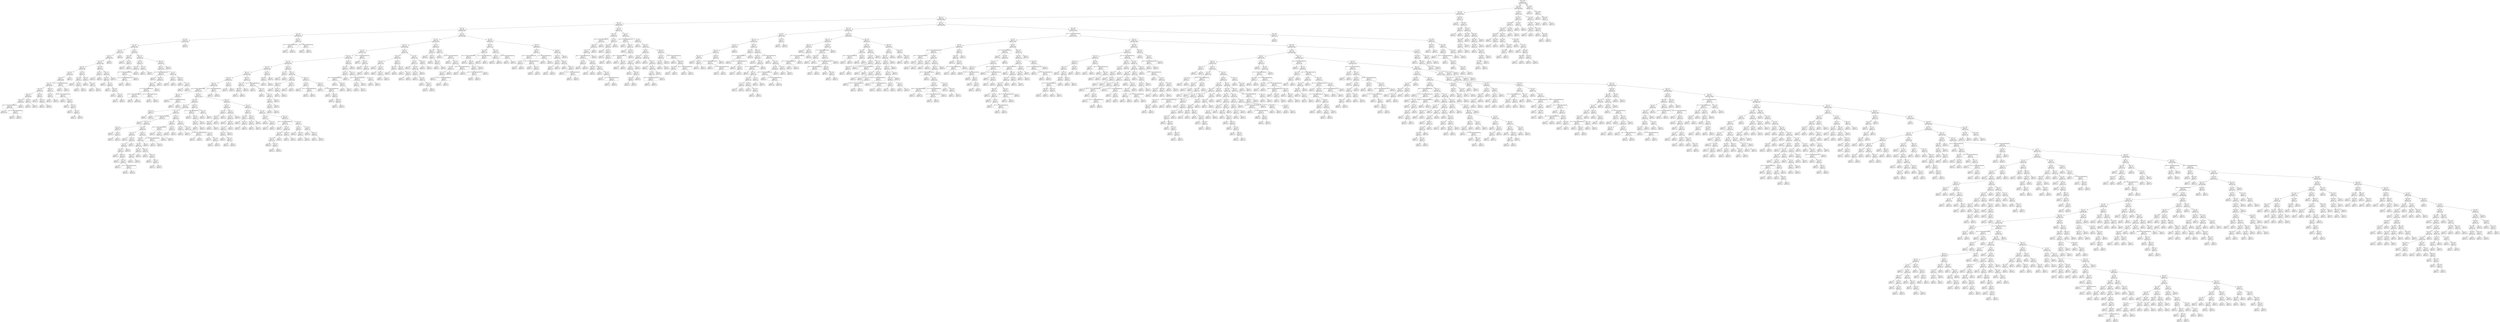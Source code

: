 digraph Tree {
node [shape=box, style="rounded", color="black", fontname=helvetica] ;
edge [fontname=helvetica] ;
0 [label="285 <= 130.1\ngini = 0.5\nsamples = 3356\nvalue = [2623, 2607]"] ;
1 [label="325 <= 63.1\ngini = 0.5\nsamples = 3344\nvalue = [2606, 2603]"] ;
0 -> 1 [labeldistance=2.5, labelangle=45, headlabel="True"] ;
2 [label="87 <= 52.2\ngini = 0.5\nsamples = 3291\nvalue = [2579, 2553]"] ;
1 -> 2 ;
3 [label="380 <= -1.2\ngini = 0.5\nsamples = 3254\nvalue = [2538, 2536]"] ;
2 -> 3 ;
4 [label="347 <= 0.8\ngini = 0.5\nsamples = 813\nvalue = [670, 594]"] ;
3 -> 4 ;
5 [label="53 <= -4.6\ngini = 0.5\nsamples = 696\nvalue = [549, 523]"] ;
4 -> 5 ;
6 [label="214 <= -0.4\ngini = 0.5\nsamples = 238\nvalue = [166, 197]"] ;
5 -> 6 ;
7 [label="98 <= 15.1\ngini = 0.5\nsamples = 224\nvalue = [163, 181]"] ;
6 -> 7 ;
8 [label="42 <= -4.5\ngini = 0.5\nsamples = 223\nvalue = [160, 181]"] ;
7 -> 8 ;
9 [label="32 <= -4.1\ngini = 0.5\nsamples = 143\nvalue = [110, 107]"] ;
8 -> 9 ;
10 [label="60 <= 1.2\ngini = 0.5\nsamples = 140\nvalue = [106, 107]"] ;
9 -> 10 ;
11 [label="105 <= -4.8\ngini = 0.5\nsamples = 139\nvalue = [106, 105]"] ;
10 -> 11 ;
12 [label="222 <= -4.9\ngini = 0.5\nsamples = 122\nvalue = [91, 96]"] ;
11 -> 12 ;
13 [label="374 <= 0.8\ngini = 0.5\nsamples = 111\nvalue = [86, 87]"] ;
12 -> 13 ;
14 [label="85 <= -4.9\ngini = 0.5\nsamples = 110\nvalue = [86, 86]"] ;
13 -> 14 ;
15 [label="96 <= -5.7\ngini = 0.5\nsamples = 107\nvalue = [83, 85]"] ;
14 -> 15 ;
16 [label="46 <= -5.6\ngini = 0.5\nsamples = 94\nvalue = [75, 74]"] ;
15 -> 16 ;
17 [label="355 <= -5.9\ngini = 0.5\nsamples = 87\nvalue = [66, 68]"] ;
16 -> 17 ;
18 [label="234 <= -5.7\ngini = 0.5\nsamples = 84\nvalue = [64, 67]"] ;
17 -> 18 ;
19 [label="192 <= -1.7014117331926443e+38\ngini = 0.5\nsamples = 83\nvalue = [64, 66]"] ;
18 -> 19 ;
20 [label="gini = 0.5\nsamples = 79\nvalue = [62, 64]"] ;
19 -> 20 ;
21 [label="375 <= -1.7014117331926443e+38\ngini = 0.5\nsamples = 4\nvalue = [2, 2]"] ;
19 -> 21 ;
22 [label="gini = 0.5\nsamples = 2\nvalue = [1, 1]"] ;
21 -> 22 ;
23 [label="gini = 0.5\nsamples = 2\nvalue = [1, 1]"] ;
21 -> 23 ;
24 [label="gini = 0.0\nsamples = 1\nvalue = [0, 1]"] ;
18 -> 24 ;
25 [label="218 <= -5.7\ngini = 0.4\nsamples = 3\nvalue = [2, 1]"] ;
17 -> 25 ;
26 [label="gini = 0.0\nsamples = 1\nvalue = [1, 0]"] ;
25 -> 26 ;
27 [label="gini = 0.5\nsamples = 2\nvalue = [1, 1]"] ;
25 -> 27 ;
28 [label="300 <= -5.6\ngini = 0.5\nsamples = 7\nvalue = [9, 6]"] ;
16 -> 28 ;
29 [label="gini = 0.0\nsamples = 1\nvalue = [1, 0]"] ;
28 -> 29 ;
30 [label="237 <= -5.0\ngini = 0.5\nsamples = 6\nvalue = [8, 6]"] ;
28 -> 30 ;
31 [label="gini = 0.4\nsamples = 2\nvalue = [2, 1]"] ;
30 -> 31 ;
32 [label="gini = 0.5\nsamples = 4\nvalue = [6, 5]"] ;
30 -> 32 ;
33 [label="390 <= -5.2\ngini = 0.5\nsamples = 13\nvalue = [8, 11]"] ;
15 -> 33 ;
34 [label="301 <= -5.4\ngini = 0.4\nsamples = 3\nvalue = [1, 3]"] ;
33 -> 34 ;
35 [label="gini = 0.4\nsamples = 2\nvalue = [1, 2]"] ;
34 -> 35 ;
36 [label="gini = 0.0\nsamples = 1\nvalue = [0, 1]"] ;
34 -> 36 ;
37 [label="365 <= -1.7014117331926443e+38\ngini = 0.5\nsamples = 10\nvalue = [7, 8]"] ;
33 -> 37 ;
38 [label="gini = 0.5\nsamples = 2\nvalue = [2, 3]"] ;
37 -> 38 ;
39 [label="297 <= -5.1\ngini = 0.5\nsamples = 8\nvalue = [5, 5]"] ;
37 -> 39 ;
40 [label="gini = 0.5\nsamples = 2\nvalue = [1, 1]"] ;
39 -> 40 ;
41 [label="247 <= -5.0\ngini = 0.5\nsamples = 6\nvalue = [4, 4]"] ;
39 -> 41 ;
42 [label="gini = 0.5\nsamples = 2\nvalue = [1, 1]"] ;
41 -> 42 ;
43 [label="27 <= -5.0\ngini = 0.5\nsamples = 4\nvalue = [3, 3]"] ;
41 -> 43 ;
44 [label="gini = 0.5\nsamples = 2\nvalue = [2, 2]"] ;
43 -> 44 ;
45 [label="gini = 0.5\nsamples = 2\nvalue = [1, 1]"] ;
43 -> 45 ;
46 [label="20 <= -1.7014117331926443e+38\ngini = 0.4\nsamples = 3\nvalue = [3, 1]"] ;
14 -> 46 ;
47 [label="gini = 0.4\nsamples = 2\nvalue = [2, 1]"] ;
46 -> 47 ;
48 [label="gini = 0.0\nsamples = 1\nvalue = [1, 0]"] ;
46 -> 48 ;
49 [label="gini = 0.0\nsamples = 1\nvalue = [0, 1]"] ;
13 -> 49 ;
50 [label="292 <= -5.0\ngini = 0.5\nsamples = 11\nvalue = [5, 9]"] ;
12 -> 50 ;
51 [label="181 <= -4.6\ngini = 0.5\nsamples = 5\nvalue = [3, 2]"] ;
50 -> 51 ;
52 [label="gini = 0.0\nsamples = 1\nvalue = [1, 0]"] ;
51 -> 52 ;
53 [label="40 <= -4.7\ngini = 0.5\nsamples = 4\nvalue = [2, 2]"] ;
51 -> 53 ;
54 [label="gini = 0.5\nsamples = 2\nvalue = [1, 1]"] ;
53 -> 54 ;
55 [label="gini = 0.5\nsamples = 2\nvalue = [1, 1]"] ;
53 -> 55 ;
56 [label="26 <= -4.8\ngini = 0.3\nsamples = 6\nvalue = [2, 7]"] ;
50 -> 56 ;
57 [label="gini = 0.0\nsamples = 2\nvalue = [0, 4]"] ;
56 -> 57 ;
58 [label="311 <= -2.6\ngini = 0.5\nsamples = 4\nvalue = [2, 3]"] ;
56 -> 58 ;
59 [label="gini = 0.4\nsamples = 2\nvalue = [1, 2]"] ;
58 -> 59 ;
60 [label="gini = 0.5\nsamples = 2\nvalue = [1, 1]"] ;
58 -> 60 ;
61 [label="351 <= -4.8\ngini = 0.5\nsamples = 17\nvalue = [15, 9]"] ;
11 -> 61 ;
62 [label="19 <= -4.3\ngini = 0.3\nsamples = 4\nvalue = [5, 1]"] ;
61 -> 62 ;
63 [label="gini = 0.0\nsamples = 2\nvalue = [2, 0]"] ;
62 -> 63 ;
64 [label="gini = 0.4\nsamples = 2\nvalue = [3, 1]"] ;
62 -> 64 ;
65 [label="214 <= -4.1\ngini = 0.5\nsamples = 13\nvalue = [10, 8]"] ;
61 -> 65 ;
66 [label="232 <= -4.7\ngini = 0.5\nsamples = 12\nvalue = [9, 8]"] ;
65 -> 66 ;
67 [label="gini = 0.5\nsamples = 4\nvalue = [3, 2]"] ;
66 -> 67 ;
68 [label="21 <= -4.4\ngini = 0.5\nsamples = 8\nvalue = [6, 6]"] ;
66 -> 68 ;
69 [label="gini = 0.5\nsamples = 2\nvalue = [2, 2]"] ;
68 -> 69 ;
70 [label="170 <= -2.8\ngini = 0.5\nsamples = 6\nvalue = [4, 4]"] ;
68 -> 70 ;
71 [label="gini = 0.5\nsamples = 2\nvalue = [1, 1]"] ;
70 -> 71 ;
72 [label="40 <= -0.9\ngini = 0.5\nsamples = 4\nvalue = [3, 3]"] ;
70 -> 72 ;
73 [label="gini = 0.5\nsamples = 2\nvalue = [1, 1]"] ;
72 -> 73 ;
74 [label="gini = 0.5\nsamples = 2\nvalue = [2, 2]"] ;
72 -> 74 ;
75 [label="gini = 0.0\nsamples = 1\nvalue = [1, 0]"] ;
65 -> 75 ;
76 [label="gini = 0.0\nsamples = 1\nvalue = [0, 2]"] ;
10 -> 76 ;
77 [label="gini = 0.0\nsamples = 3\nvalue = [4, 0]"] ;
9 -> 77 ;
78 [label="22 <= -3.1\ngini = 0.5\nsamples = 80\nvalue = [50, 74]"] ;
8 -> 78 ;
79 [label="278 <= -3.7\ngini = 0.2\nsamples = 9\nvalue = [2, 16]"] ;
78 -> 79 ;
80 [label="gini = 0.0\nsamples = 4\nvalue = [0, 12]"] ;
79 -> 80 ;
81 [label="70 <= -4.2\ngini = 0.4\nsamples = 5\nvalue = [2, 4]"] ;
79 -> 81 ;
82 [label="gini = 0.4\nsamples = 2\nvalue = [1, 2]"] ;
81 -> 82 ;
83 [label="gini = 0.4\nsamples = 3\nvalue = [1, 2]"] ;
81 -> 83 ;
84 [label="107 <= -2.0\ngini = 0.5\nsamples = 71\nvalue = [48, 58]"] ;
78 -> 84 ;
85 [label="14 <= -0.7\ngini = 0.5\nsamples = 14\nvalue = [13, 7]"] ;
84 -> 85 ;
86 [label="173 <= -2.4\ngini = 0.4\nsamples = 10\nvalue = [10, 3]"] ;
85 -> 86 ;
87 [label="325 <= -1.7014117331926443e+38\ngini = 0.4\nsamples = 6\nvalue = [6, 3]"] ;
86 -> 87 ;
88 [label="114 <= -1.7014117331926443e+38\ngini = 0.4\nsamples = 4\nvalue = [4, 2]"] ;
87 -> 88 ;
89 [label="gini = 0.4\nsamples = 2\nvalue = [2, 1]"] ;
88 -> 89 ;
90 [label="gini = 0.4\nsamples = 2\nvalue = [2, 1]"] ;
88 -> 90 ;
91 [label="gini = 0.4\nsamples = 2\nvalue = [2, 1]"] ;
87 -> 91 ;
92 [label="gini = 0.0\nsamples = 4\nvalue = [4, 0]"] ;
86 -> 92 ;
93 [label="27 <= -0.2\ngini = 0.5\nsamples = 4\nvalue = [3, 4]"] ;
85 -> 93 ;
94 [label="gini = 0.4\nsamples = 2\nvalue = [1, 2]"] ;
93 -> 94 ;
95 [label="gini = 0.5\nsamples = 2\nvalue = [2, 2]"] ;
93 -> 95 ;
96 [label="299 <= -0.8\ngini = 0.5\nsamples = 57\nvalue = [35, 51]"] ;
84 -> 96 ;
97 [label="328 <= -1.4\ngini = 0.5\nsamples = 55\nvalue = [35, 48]"] ;
96 -> 97 ;
98 [label="81 <= -1.7014117331926443e+38\ngini = 0.5\nsamples = 45\nvalue = [31, 37]"] ;
97 -> 98 ;
99 [label="gini = 0.0\nsamples = 1\nvalue = [1, 0]"] ;
98 -> 99 ;
100 [label="230 <= -0.2\ngini = 0.5\nsamples = 44\nvalue = [30, 37]"] ;
98 -> 100 ;
101 [label="280 <= -1.4\ngini = 0.5\nsamples = 42\nvalue = [28, 36]"] ;
100 -> 101 ;
102 [label="9 <= -1.7014117331926443e+38\ngini = 0.5\nsamples = 40\nvalue = [27, 34]"] ;
101 -> 102 ;
103 [label="48 <= -1.7014117331926443e+38\ngini = 0.5\nsamples = 36\nvalue = [25, 32]"] ;
102 -> 103 ;
104 [label="gini = 0.5\nsamples = 3\nvalue = [2, 3]"] ;
103 -> 104 ;
105 [label="gini = 0.5\nsamples = 33\nvalue = [23, 29]"] ;
103 -> 105 ;
106 [label="224 <= -1.7014117331926443e+38\ngini = 0.5\nsamples = 4\nvalue = [2, 2]"] ;
102 -> 106 ;
107 [label="gini = 0.5\nsamples = 2\nvalue = [1, 1]"] ;
106 -> 107 ;
108 [label="gini = 0.5\nsamples = 2\nvalue = [1, 1]"] ;
106 -> 108 ;
109 [label="gini = 0.4\nsamples = 2\nvalue = [1, 2]"] ;
101 -> 109 ;
110 [label="gini = 0.4\nsamples = 2\nvalue = [2, 1]"] ;
100 -> 110 ;
111 [label="37 <= -1.3\ngini = 0.4\nsamples = 10\nvalue = [4, 11]"] ;
97 -> 111 ;
112 [label="125 <= -1.3\ngini = 0.2\nsamples = 4\nvalue = [1, 6]"] ;
111 -> 112 ;
113 [label="gini = 0.3\nsamples = 3\nvalue = [1, 4]"] ;
112 -> 113 ;
114 [label="gini = 0.0\nsamples = 1\nvalue = [0, 2]"] ;
112 -> 114 ;
115 [label="388 <= -1.4\ngini = 0.5\nsamples = 6\nvalue = [3, 5]"] ;
111 -> 115 ;
116 [label="gini = 0.5\nsamples = 2\nvalue = [1, 1]"] ;
115 -> 116 ;
117 [label="7 <= -0.5\ngini = 0.4\nsamples = 4\nvalue = [2, 4]"] ;
115 -> 117 ;
118 [label="gini = 0.4\nsamples = 2\nvalue = [1, 2]"] ;
117 -> 118 ;
119 [label="gini = 0.4\nsamples = 2\nvalue = [1, 2]"] ;
117 -> 119 ;
120 [label="gini = 0.0\nsamples = 2\nvalue = [0, 3]"] ;
96 -> 120 ;
121 [label="gini = 0.0\nsamples = 1\nvalue = [3, 0]"] ;
7 -> 121 ;
122 [label="334 <= 1.1\ngini = 0.3\nsamples = 14\nvalue = [3, 16]"] ;
6 -> 122 ;
123 [label="197 <= -1.7014117331926443e+38\ngini = 0.1\nsamples = 11\nvalue = [1, 15]"] ;
122 -> 123 ;
124 [label="gini = 0.4\nsamples = 2\nvalue = [1, 3]"] ;
123 -> 124 ;
125 [label="gini = 0.0\nsamples = 9\nvalue = [0, 12]"] ;
123 -> 125 ;
126 [label="356 <= -1.7014117331926443e+38\ngini = 0.4\nsamples = 3\nvalue = [2, 1]"] ;
122 -> 126 ;
127 [label="gini = 0.0\nsamples = 1\nvalue = [1, 0]"] ;
126 -> 127 ;
128 [label="gini = 0.5\nsamples = 2\nvalue = [1, 1]"] ;
126 -> 128 ;
129 [label="73 <= -0.3\ngini = 0.5\nsamples = 458\nvalue = [383, 326]"] ;
5 -> 129 ;
130 [label="87 <= -0.9\ngini = 0.5\nsamples = 389\nvalue = [344, 271]"] ;
129 -> 130 ;
131 [label="83 <= -1.3\ngini = 0.5\nsamples = 360\nvalue = [304, 256]"] ;
130 -> 131 ;
132 [label="13 <= -0.3\ngini = 0.5\nsamples = 314\nvalue = [277, 212]"] ;
131 -> 132 ;
133 [label="295 <= -1.4\ngini = 0.5\nsamples = 307\nvalue = [273, 202]"] ;
132 -> 133 ;
134 [label="87 <= -1.6\ngini = 0.5\nsamples = 282\nvalue = [248, 193]"] ;
133 -> 134 ;
135 [label="131 <= -1.5\ngini = 0.5\nsamples = 243\nvalue = [222, 160]"] ;
134 -> 135 ;
136 [label="200 <= -1.7\ngini = 0.5\nsamples = 233\nvalue = [206, 158]"] ;
135 -> 136 ;
137 [label="104 <= -1.8\ngini = 0.5\nsamples = 211\nvalue = [193, 137]"] ;
136 -> 137 ;
138 [label="186 <= -1.8\ngini = 0.5\nsamples = 205\nvalue = [185, 136]"] ;
137 -> 138 ;
139 [label="82 <= -1.7014117331926443e+38\ngini = 0.5\nsamples = 201\nvalue = [184, 132]"] ;
138 -> 139 ;
140 [label="350 <= -2.1\ngini = 0.3\nsamples = 7\nvalue = [10, 2]"] ;
139 -> 140 ;
141 [label="gini = 0.0\nsamples = 3\nvalue = [6, 0]"] ;
140 -> 141 ;
142 [label="369 <= -1.7014117331926443e+38\ngini = 0.4\nsamples = 4\nvalue = [4, 2]"] ;
140 -> 142 ;
143 [label="gini = 0.5\nsamples = 2\nvalue = [1, 1]"] ;
142 -> 143 ;
144 [label="gini = 0.4\nsamples = 2\nvalue = [3, 1]"] ;
142 -> 144 ;
145 [label="385 <= -2.8\ngini = 0.5\nsamples = 194\nvalue = [174, 130]"] ;
139 -> 145 ;
146 [label="278 <= -2.9\ngini = 0.5\nsamples = 102\nvalue = [85, 77]"] ;
145 -> 146 ;
147 [label="382 <= -5.2\ngini = 0.5\nsamples = 85\nvalue = [78, 58]"] ;
146 -> 147 ;
148 [label="302 <= -4.0\ngini = 0.3\nsamples = 4\nvalue = [1, 4]"] ;
147 -> 148 ;
149 [label="gini = 0.4\nsamples = 2\nvalue = [1, 2]"] ;
148 -> 149 ;
150 [label="gini = 0.0\nsamples = 2\nvalue = [0, 2]"] ;
148 -> 150 ;
151 [label="105 <= -4.0\ngini = 0.5\nsamples = 81\nvalue = [77, 54]"] ;
147 -> 151 ;
152 [label="117 <= -1.7014117331926443e+38\ngini = 0.5\nsamples = 45\nvalue = [36, 32]"] ;
151 -> 152 ;
153 [label="gini = 0.0\nsamples = 2\nvalue = [0, 2]"] ;
152 -> 153 ;
154 [label="118 <= -4.6\ngini = 0.5\nsamples = 43\nvalue = [36, 30]"] ;
152 -> 154 ;
155 [label="342 <= -4.5\ngini = 0.4\nsamples = 5\nvalue = [2, 5]"] ;
154 -> 155 ;
156 [label="gini = 0.0\nsamples = 1\nvalue = [0, 1]"] ;
155 -> 156 ;
157 [label="17 <= -4.4\ngini = 0.4\nsamples = 4\nvalue = [2, 4]"] ;
155 -> 157 ;
158 [label="gini = 0.4\nsamples = 2\nvalue = [1, 2]"] ;
157 -> 158 ;
159 [label="gini = 0.4\nsamples = 2\nvalue = [1, 2]"] ;
157 -> 159 ;
160 [label="151 <= -4.4\ngini = 0.5\nsamples = 38\nvalue = [34, 25]"] ;
154 -> 160 ;
161 [label="32 <= -4.6\ngini = 0.4\nsamples = 19\nvalue = [18, 9]"] ;
160 -> 161 ;
162 [label="gini = 0.0\nsamples = 1\nvalue = [2, 0]"] ;
161 -> 162 ;
163 [label="267 <= -3.9\ngini = 0.5\nsamples = 18\nvalue = [16, 9]"] ;
161 -> 163 ;
164 [label="72 <= -3.2\ngini = 0.5\nsamples = 16\nvalue = [15, 8]"] ;
163 -> 164 ;
165 [label="222 <= -4.7\ngini = 0.4\nsamples = 10\nvalue = [10, 5]"] ;
164 -> 165 ;
166 [label="gini = 0.4\nsamples = 2\nvalue = [2, 1]"] ;
165 -> 166 ;
167 [label="296 <= -4.5\ngini = 0.4\nsamples = 8\nvalue = [8, 4]"] ;
165 -> 167 ;
168 [label="gini = 0.4\nsamples = 2\nvalue = [2, 1]"] ;
167 -> 168 ;
169 [label="375 <= -4.6\ngini = 0.4\nsamples = 6\nvalue = [6, 3]"] ;
167 -> 169 ;
170 [label="gini = 0.4\nsamples = 2\nvalue = [2, 1]"] ;
169 -> 170 ;
171 [label="214 <= -1.7014117331926443e+38\ngini = 0.4\nsamples = 4\nvalue = [4, 2]"] ;
169 -> 171 ;
172 [label="gini = 0.4\nsamples = 2\nvalue = [2, 1]"] ;
171 -> 172 ;
173 [label="gini = 0.4\nsamples = 2\nvalue = [2, 1]"] ;
171 -> 173 ;
174 [label="gini = 0.5\nsamples = 6\nvalue = [5, 3]"] ;
164 -> 174 ;
175 [label="gini = 0.5\nsamples = 2\nvalue = [1, 1]"] ;
163 -> 175 ;
176 [label="306 <= -4.2\ngini = 0.5\nsamples = 19\nvalue = [16, 16]"] ;
160 -> 176 ;
177 [label="108 <= -4.2\ngini = 0.5\nsamples = 15\nvalue = [12, 15]"] ;
176 -> 177 ;
178 [label="81 <= -4.5\ngini = 0.5\nsamples = 14\nvalue = [12, 14]"] ;
177 -> 178 ;
179 [label="106 <= -4.3\ngini = 0.5\nsamples = 6\nvalue = [5, 8]"] ;
178 -> 179 ;
180 [label="305 <= -4.8\ngini = 0.5\nsamples = 4\nvalue = [4, 6]"] ;
179 -> 180 ;
181 [label="gini = 0.5\nsamples = 2\nvalue = [2, 3]"] ;
180 -> 181 ;
182 [label="gini = 0.5\nsamples = 2\nvalue = [2, 3]"] ;
180 -> 182 ;
183 [label="gini = 0.4\nsamples = 2\nvalue = [1, 2]"] ;
179 -> 183 ;
184 [label="298 <= -4.5\ngini = 0.5\nsamples = 8\nvalue = [7, 6]"] ;
178 -> 184 ;
185 [label="gini = 0.5\nsamples = 2\nvalue = [3, 2]"] ;
184 -> 185 ;
186 [label="266 <= -4.4\ngini = 0.5\nsamples = 6\nvalue = [4, 4]"] ;
184 -> 186 ;
187 [label="gini = 0.5\nsamples = 2\nvalue = [2, 2]"] ;
186 -> 187 ;
188 [label="58 <= -4.1\ngini = 0.5\nsamples = 4\nvalue = [2, 2]"] ;
186 -> 188 ;
189 [label="gini = 0.5\nsamples = 2\nvalue = [1, 1]"] ;
188 -> 189 ;
190 [label="gini = 0.5\nsamples = 2\nvalue = [1, 1]"] ;
188 -> 190 ;
191 [label="gini = 0.0\nsamples = 1\nvalue = [0, 1]"] ;
177 -> 191 ;
192 [label="224 <= -1.7014117331926443e+38\ngini = 0.3\nsamples = 4\nvalue = [4, 1]"] ;
176 -> 192 ;
193 [label="gini = 0.4\nsamples = 2\nvalue = [2, 1]"] ;
192 -> 193 ;
194 [label="gini = 0.0\nsamples = 2\nvalue = [2, 0]"] ;
192 -> 194 ;
195 [label="187 <= -3.5\ngini = 0.5\nsamples = 36\nvalue = [41, 22]"] ;
151 -> 195 ;
196 [label="272 <= -4.4\ngini = 0.3\nsamples = 17\nvalue = [22, 5]"] ;
195 -> 196 ;
197 [label="131 <= -1.7014117331926443e+38\ngini = 0.4\nsamples = 6\nvalue = [8, 4]"] ;
196 -> 197 ;
198 [label="gini = 0.4\nsamples = 2\nvalue = [3, 1]"] ;
197 -> 198 ;
199 [label="71 <= -4.2\ngini = 0.5\nsamples = 4\nvalue = [5, 3]"] ;
197 -> 199 ;
200 [label="gini = 0.5\nsamples = 2\nvalue = [3, 2]"] ;
199 -> 200 ;
201 [label="gini = 0.4\nsamples = 2\nvalue = [2, 1]"] ;
199 -> 201 ;
202 [label="22 <= -3.3\ngini = 0.1\nsamples = 11\nvalue = [14, 1]"] ;
196 -> 202 ;
203 [label="gini = 0.0\nsamples = 9\nvalue = [13, 0]"] ;
202 -> 203 ;
204 [label="gini = 0.5\nsamples = 2\nvalue = [1, 1]"] ;
202 -> 204 ;
205 [label="53 <= -3.4\ngini = 0.5\nsamples = 19\nvalue = [19, 17]"] ;
195 -> 205 ;
206 [label="10 <= -3.4\ngini = 0.4\nsamples = 4\nvalue = [2, 4]"] ;
205 -> 206 ;
207 [label="gini = 0.4\nsamples = 2\nvalue = [1, 2]"] ;
206 -> 207 ;
208 [label="gini = 0.4\nsamples = 2\nvalue = [1, 2]"] ;
206 -> 208 ;
209 [label="202 <= -3.5\ngini = 0.5\nsamples = 15\nvalue = [17, 13]"] ;
205 -> 209 ;
210 [label="83 <= -1.7014117331926443e+38\ngini = 0.5\nsamples = 9\nvalue = [13, 9]"] ;
209 -> 210 ;
211 [label="gini = 0.5\nsamples = 2\nvalue = [3, 2]"] ;
210 -> 211 ;
212 [label="gini = 0.5\nsamples = 7\nvalue = [10, 7]"] ;
210 -> 212 ;
213 [label="171 <= -3.4\ngini = 0.5\nsamples = 6\nvalue = [4, 4]"] ;
209 -> 213 ;
214 [label="gini = 0.5\nsamples = 2\nvalue = [1, 1]"] ;
213 -> 214 ;
215 [label="50 <= -2.8\ngini = 0.5\nsamples = 4\nvalue = [3, 3]"] ;
213 -> 215 ;
216 [label="gini = 0.5\nsamples = 2\nvalue = [2, 2]"] ;
215 -> 216 ;
217 [label="gini = 0.5\nsamples = 2\nvalue = [1, 1]"] ;
215 -> 217 ;
218 [label="155 <= -2.8\ngini = 0.4\nsamples = 17\nvalue = [7, 19]"] ;
146 -> 218 ;
219 [label="219 <= -1.7014117331926443e+38\ngini = 0.5\nsamples = 10\nvalue = [6, 8]"] ;
218 -> 219 ;
220 [label="gini = 0.4\nsamples = 3\nvalue = [1, 2]"] ;
219 -> 220 ;
221 [label="36 <= -3.2\ngini = 0.5\nsamples = 7\nvalue = [5, 6]"] ;
219 -> 221 ;
222 [label="325 <= -3.3\ngini = 0.5\nsamples = 4\nvalue = [2, 2]"] ;
221 -> 222 ;
223 [label="gini = 0.5\nsamples = 2\nvalue = [1, 1]"] ;
222 -> 223 ;
224 [label="gini = 0.5\nsamples = 2\nvalue = [1, 1]"] ;
222 -> 224 ;
225 [label="gini = 0.5\nsamples = 3\nvalue = [3, 4]"] ;
221 -> 225 ;
226 [label="351 <= -2.9\ngini = 0.2\nsamples = 7\nvalue = [1, 11]"] ;
218 -> 226 ;
227 [label="gini = 0.0\nsamples = 4\nvalue = [0, 7]"] ;
226 -> 227 ;
228 [label="gini = 0.3\nsamples = 3\nvalue = [1, 4]"] ;
226 -> 228 ;
229 [label="305 <= -2.3\ngini = 0.5\nsamples = 92\nvalue = [89, 53]"] ;
145 -> 229 ;
230 [label="353 <= -2.7\ngini = 0.4\nsamples = 31\nvalue = [39, 13]"] ;
229 -> 230 ;
231 [label="22 <= -2.5\ngini = 0.5\nsamples = 9\nvalue = [11, 7]"] ;
230 -> 231 ;
232 [label="350 <= -2.2\ngini = 0.4\nsamples = 7\nvalue = [9, 3]"] ;
231 -> 232 ;
233 [label="389 <= -2.3\ngini = 0.4\nsamples = 6\nvalue = [8, 3]"] ;
232 -> 233 ;
234 [label="gini = 0.4\nsamples = 4\nvalue = [6, 2]"] ;
233 -> 234 ;
235 [label="gini = 0.4\nsamples = 2\nvalue = [2, 1]"] ;
233 -> 235 ;
236 [label="gini = 0.0\nsamples = 1\nvalue = [1, 0]"] ;
232 -> 236 ;
237 [label="gini = 0.4\nsamples = 2\nvalue = [2, 4]"] ;
231 -> 237 ;
238 [label="355 <= -2.2\ngini = 0.3\nsamples = 22\nvalue = [28, 6]"] ;
230 -> 238 ;
239 [label="335 <= -2.7\ngini = 0.3\nsamples = 18\nvalue = [21, 6]"] ;
238 -> 239 ;
240 [label="gini = 0.0\nsamples = 2\nvalue = [4, 0]"] ;
239 -> 240 ;
241 [label="288 <= -2.4\ngini = 0.4\nsamples = 16\nvalue = [17, 6]"] ;
239 -> 241 ;
242 [label="89 <= -2.2\ngini = 0.4\nsamples = 12\nvalue = [13, 4]"] ;
241 -> 242 ;
243 [label="184 <= -2.8\ngini = 0.4\nsamples = 9\nvalue = [9, 3]"] ;
242 -> 243 ;
244 [label="gini = 0.4\nsamples = 4\nvalue = [3, 1]"] ;
243 -> 244 ;
245 [label="155 <= -2.3\ngini = 0.4\nsamples = 5\nvalue = [6, 2]"] ;
243 -> 245 ;
246 [label="gini = 0.4\nsamples = 2\nvalue = [3, 1]"] ;
245 -> 246 ;
247 [label="gini = 0.4\nsamples = 3\nvalue = [3, 1]"] ;
245 -> 247 ;
248 [label="gini = 0.3\nsamples = 3\nvalue = [4, 1]"] ;
242 -> 248 ;
249 [label="gini = 0.4\nsamples = 4\nvalue = [4, 2]"] ;
241 -> 249 ;
250 [label="gini = 0.0\nsamples = 4\nvalue = [7, 0]"] ;
238 -> 250 ;
251 [label="203 <= -2.1\ngini = 0.5\nsamples = 61\nvalue = [50, 40]"] ;
229 -> 251 ;
252 [label="206 <= -2.3\ngini = 0.5\nsamples = 14\nvalue = [7, 11]"] ;
251 -> 252 ;
253 [label="350 <= -2.1\ngini = 0.5\nsamples = 7\nvalue = [5, 3]"] ;
252 -> 253 ;
254 [label="gini = 0.0\nsamples = 1\nvalue = [1, 0]"] ;
253 -> 254 ;
255 [label="343 <= -2.3\ngini = 0.5\nsamples = 6\nvalue = [4, 3]"] ;
253 -> 255 ;
256 [label="gini = 0.5\nsamples = 2\nvalue = [1, 1]"] ;
255 -> 256 ;
257 [label="gini = 0.5\nsamples = 4\nvalue = [3, 2]"] ;
255 -> 257 ;
258 [label="172 <= -2.4\ngini = 0.3\nsamples = 7\nvalue = [2, 8]"] ;
252 -> 258 ;
259 [label="276 <= -2.3\ngini = 0.4\nsamples = 4\nvalue = [2, 4]"] ;
258 -> 259 ;
260 [label="gini = 0.4\nsamples = 2\nvalue = [1, 2]"] ;
259 -> 260 ;
261 [label="gini = 0.4\nsamples = 2\nvalue = [1, 2]"] ;
259 -> 261 ;
262 [label="gini = 0.0\nsamples = 3\nvalue = [0, 4]"] ;
258 -> 262 ;
263 [label="26 <= -2.0\ngini = 0.5\nsamples = 47\nvalue = [43, 29]"] ;
251 -> 263 ;
264 [label="224 <= -1.9\ngini = 0.3\nsamples = 7\nvalue = [11, 2]"] ;
263 -> 264 ;
265 [label="gini = 0.0\nsamples = 3\nvalue = [6, 0]"] ;
264 -> 265 ;
266 [label="22 <= -1.6\ngini = 0.4\nsamples = 4\nvalue = [5, 2]"] ;
264 -> 266 ;
267 [label="gini = 0.4\nsamples = 2\nvalue = [2, 1]"] ;
266 -> 267 ;
268 [label="gini = 0.4\nsamples = 2\nvalue = [3, 1]"] ;
266 -> 268 ;
269 [label="264 <= -1.9\ngini = 0.5\nsamples = 40\nvalue = [32, 27]"] ;
263 -> 269 ;
270 [label="219 <= -1.7014117331926443e+38\ngini = 0.5\nsamples = 26\nvalue = [17, 20]"] ;
269 -> 270 ;
271 [label="gini = 0.0\nsamples = 1\nvalue = [0, 1]"] ;
270 -> 271 ;
272 [label="34 <= -1.8\ngini = 0.5\nsamples = 25\nvalue = [17, 19]"] ;
270 -> 272 ;
273 [label="331 <= -1.9\ngini = 0.5\nsamples = 21\nvalue = [15, 15]"] ;
272 -> 273 ;
274 [label="374 <= -1.9\ngini = 0.5\nsamples = 19\nvalue = [13, 14]"] ;
273 -> 274 ;
275 [label="gini = 0.5\nsamples = 10\nvalue = [6, 7]"] ;
274 -> 275 ;
276 [label="327 <= -2.0\ngini = 0.5\nsamples = 9\nvalue = [7, 7]"] ;
274 -> 276 ;
277 [label="gini = 0.5\nsamples = 2\nvalue = [2, 2]"] ;
276 -> 277 ;
278 [label="gini = 0.5\nsamples = 7\nvalue = [5, 5]"] ;
276 -> 278 ;
279 [label="gini = 0.4\nsamples = 2\nvalue = [2, 1]"] ;
273 -> 279 ;
280 [label="361 <= -1.8\ngini = 0.4\nsamples = 4\nvalue = [2, 4]"] ;
272 -> 280 ;
281 [label="gini = 0.4\nsamples = 2\nvalue = [1, 2]"] ;
280 -> 281 ;
282 [label="gini = 0.4\nsamples = 2\nvalue = [1, 2]"] ;
280 -> 282 ;
283 [label="39 <= -1.8\ngini = 0.4\nsamples = 14\nvalue = [15, 7]"] ;
269 -> 283 ;
284 [label="54 <= -2.1\ngini = 0.3\nsamples = 6\nvalue = [8, 2]"] ;
283 -> 284 ;
285 [label="gini = 0.0\nsamples = 1\nvalue = [2, 0]"] ;
284 -> 285 ;
286 [label="112 <= -1.9\ngini = 0.4\nsamples = 5\nvalue = [6, 2]"] ;
284 -> 286 ;
287 [label="gini = 0.4\nsamples = 2\nvalue = [3, 1]"] ;
286 -> 287 ;
288 [label="gini = 0.4\nsamples = 3\nvalue = [3, 1]"] ;
286 -> 288 ;
289 [label="31 <= -1.8\ngini = 0.5\nsamples = 8\nvalue = [7, 5]"] ;
283 -> 289 ;
290 [label="gini = 0.5\nsamples = 2\nvalue = [2, 2]"] ;
289 -> 290 ;
291 [label="186 <= -1.9\ngini = 0.5\nsamples = 6\nvalue = [5, 3]"] ;
289 -> 291 ;
292 [label="gini = 0.5\nsamples = 4\nvalue = [3, 2]"] ;
291 -> 292 ;
293 [label="gini = 0.4\nsamples = 2\nvalue = [2, 1]"] ;
291 -> 293 ;
294 [label="115 <= -1.7014117331926443e+38\ngini = 0.3\nsamples = 4\nvalue = [1, 4]"] ;
138 -> 294 ;
295 [label="gini = 0.5\nsamples = 2\nvalue = [1, 1]"] ;
294 -> 295 ;
296 [label="gini = 0.0\nsamples = 2\nvalue = [0, 3]"] ;
294 -> 296 ;
297 [label="243 <= -1.7\ngini = 0.2\nsamples = 6\nvalue = [8, 1]"] ;
137 -> 297 ;
298 [label="gini = 0.0\nsamples = 4\nvalue = [7, 0]"] ;
297 -> 298 ;
299 [label="gini = 0.5\nsamples = 2\nvalue = [1, 1]"] ;
297 -> 299 ;
300 [label="385 <= -1.6\ngini = 0.5\nsamples = 22\nvalue = [13, 21]"] ;
136 -> 300 ;
301 [label="234 <= -4.1\ngini = 0.2\nsamples = 10\nvalue = [2, 13]"] ;
300 -> 301 ;
302 [label="338 <= -3.4\ngini = 0.4\nsamples = 4\nvalue = [2, 4]"] ;
301 -> 302 ;
303 [label="gini = 0.4\nsamples = 2\nvalue = [1, 3]"] ;
302 -> 303 ;
304 [label="gini = 0.5\nsamples = 2\nvalue = [1, 1]"] ;
302 -> 304 ;
305 [label="gini = 0.0\nsamples = 6\nvalue = [0, 9]"] ;
301 -> 305 ;
306 [label="85 <= -1.7014117331926443e+38\ngini = 0.5\nsamples = 12\nvalue = [11, 8]"] ;
300 -> 306 ;
307 [label="gini = 0.0\nsamples = 1\nvalue = [0, 1]"] ;
306 -> 307 ;
308 [label="350 <= -1.8\ngini = 0.5\nsamples = 11\nvalue = [11, 7]"] ;
306 -> 308 ;
309 [label="gini = 0.0\nsamples = 1\nvalue = [1, 0]"] ;
308 -> 309 ;
310 [label="64 <= -1.5\ngini = 0.5\nsamples = 10\nvalue = [10, 7]"] ;
308 -> 310 ;
311 [label="54 <= -1.5\ngini = 0.5\nsamples = 8\nvalue = [8, 5]"] ;
310 -> 311 ;
312 [label="74 <= -2.8\ngini = 0.5\nsamples = 6\nvalue = [6, 4]"] ;
311 -> 312 ;
313 [label="gini = 0.5\nsamples = 4\nvalue = [3, 2]"] ;
312 -> 313 ;
314 [label="gini = 0.5\nsamples = 2\nvalue = [3, 2]"] ;
312 -> 314 ;
315 [label="gini = 0.4\nsamples = 2\nvalue = [2, 1]"] ;
311 -> 315 ;
316 [label="gini = 0.5\nsamples = 2\nvalue = [2, 2]"] ;
310 -> 316 ;
317 [label="206 <= -1.7\ngini = 0.2\nsamples = 10\nvalue = [16, 2]"] ;
135 -> 317 ;
318 [label="245 <= -1.7\ngini = 0.3\nsamples = 5\nvalue = [9, 2]"] ;
317 -> 318 ;
319 [label="gini = 0.4\nsamples = 2\nvalue = [3, 1]"] ;
318 -> 319 ;
320 [label="gini = 0.2\nsamples = 3\nvalue = [6, 1]"] ;
318 -> 320 ;
321 [label="gini = 0.0\nsamples = 5\nvalue = [7, 0]"] ;
317 -> 321 ;
322 [label="156 <= -2.0\ngini = 0.5\nsamples = 39\nvalue = [26, 33]"] ;
134 -> 322 ;
323 [label="10 <= -1.4\ngini = 0.2\nsamples = 4\nvalue = [6, 1]"] ;
322 -> 323 ;
324 [label="gini = 0.0\nsamples = 2\nvalue = [3, 0]"] ;
323 -> 324 ;
325 [label="gini = 0.4\nsamples = 2\nvalue = [3, 1]"] ;
323 -> 325 ;
326 [label="221 <= -1.5\ngini = 0.5\nsamples = 35\nvalue = [20, 32]"] ;
322 -> 326 ;
327 [label="391 <= -1.8\ngini = 0.3\nsamples = 16\nvalue = [5, 18]"] ;
326 -> 327 ;
328 [label="328 <= -1.9\ngini = 0.5\nsamples = 9\nvalue = [4, 7]"] ;
327 -> 328 ;
329 [label="gini = 0.5\nsamples = 2\nvalue = [1, 1]"] ;
328 -> 329 ;
330 [label="222 <= -1.7\ngini = 0.4\nsamples = 7\nvalue = [3, 6]"] ;
328 -> 330 ;
331 [label="gini = 0.4\nsamples = 2\nvalue = [1, 2]"] ;
330 -> 331 ;
332 [label="gini = 0.4\nsamples = 5\nvalue = [2, 4]"] ;
330 -> 332 ;
333 [label="119 <= -1.6\ngini = 0.2\nsamples = 7\nvalue = [1, 11]"] ;
327 -> 333 ;
334 [label="gini = 0.3\nsamples = 2\nvalue = [1, 4]"] ;
333 -> 334 ;
335 [label="gini = 0.0\nsamples = 5\nvalue = [0, 7]"] ;
333 -> 335 ;
336 [label="320 <= -1.4\ngini = 0.5\nsamples = 19\nvalue = [15, 14]"] ;
326 -> 336 ;
337 [label="47 <= -1.5\ngini = 0.4\nsamples = 7\nvalue = [7, 3]"] ;
336 -> 337 ;
338 [label="gini = 0.0\nsamples = 1\nvalue = [2, 0]"] ;
337 -> 338 ;
339 [label="93 <= -1.7014117331926443e+38\ngini = 0.5\nsamples = 6\nvalue = [5, 3]"] ;
337 -> 339 ;
340 [label="gini = 0.5\nsamples = 4\nvalue = [3, 2]"] ;
339 -> 340 ;
341 [label="gini = 0.4\nsamples = 2\nvalue = [2, 1]"] ;
339 -> 341 ;
342 [label="338 <= -1.6\ngini = 0.5\nsamples = 12\nvalue = [8, 11]"] ;
336 -> 342 ;
343 [label="gini = 0.4\nsamples = 2\nvalue = [1, 3]"] ;
342 -> 343 ;
344 [label="59 <= -1.7014117331926443e+38\ngini = 0.5\nsamples = 10\nvalue = [7, 8]"] ;
342 -> 344 ;
345 [label="gini = 0.5\nsamples = 2\nvalue = [2, 3]"] ;
344 -> 345 ;
346 [label="229 <= -1.4\ngini = 0.5\nsamples = 8\nvalue = [5, 5]"] ;
344 -> 346 ;
347 [label="gini = 0.5\nsamples = 2\nvalue = [2, 2]"] ;
346 -> 347 ;
348 [label="126 <= -0.8\ngini = 0.5\nsamples = 6\nvalue = [3, 3]"] ;
346 -> 348 ;
349 [label="gini = 0.5\nsamples = 2\nvalue = [1, 1]"] ;
348 -> 349 ;
350 [label="gini = 0.5\nsamples = 4\nvalue = [2, 2]"] ;
348 -> 350 ;
351 [label="202 <= -1.3\ngini = 0.4\nsamples = 25\nvalue = [25, 9]"] ;
133 -> 351 ;
352 [label="204 <= -2.2\ngini = 0.3\nsamples = 23\nvalue = [25, 7]"] ;
351 -> 352 ;
353 [label="202 <= -3.0\ngini = 0.5\nsamples = 6\nvalue = [3, 3]"] ;
352 -> 353 ;
354 [label="46 <= -1.7014117331926443e+38\ngini = 0.5\nsamples = 5\nvalue = [3, 2]"] ;
353 -> 354 ;
355 [label="gini = 0.0\nsamples = 1\nvalue = [1, 0]"] ;
354 -> 355 ;
356 [label="180 <= 0.1\ngini = 0.5\nsamples = 4\nvalue = [2, 2]"] ;
354 -> 356 ;
357 [label="gini = 0.5\nsamples = 2\nvalue = [1, 1]"] ;
356 -> 357 ;
358 [label="gini = 0.5\nsamples = 2\nvalue = [1, 1]"] ;
356 -> 358 ;
359 [label="gini = 0.0\nsamples = 1\nvalue = [0, 1]"] ;
353 -> 359 ;
360 [label="184 <= -1.3\ngini = 0.3\nsamples = 17\nvalue = [22, 4]"] ;
352 -> 360 ;
361 [label="188 <= -1.7014117331926443e+38\ngini = 0.2\nsamples = 13\nvalue = [19, 2]"] ;
360 -> 361 ;
362 [label="64 <= -1.3\ngini = 0.3\nsamples = 6\nvalue = [8, 2]"] ;
361 -> 362 ;
363 [label="gini = 0.3\nsamples = 2\nvalue = [4, 1]"] ;
362 -> 363 ;
364 [label="gini = 0.3\nsamples = 4\nvalue = [4, 1]"] ;
362 -> 364 ;
365 [label="gini = 0.0\nsamples = 7\nvalue = [11, 0]"] ;
361 -> 365 ;
366 [label="217 <= -1.7\ngini = 0.5\nsamples = 4\nvalue = [3, 2]"] ;
360 -> 366 ;
367 [label="gini = 0.5\nsamples = 2\nvalue = [1, 1]"] ;
366 -> 367 ;
368 [label="gini = 0.4\nsamples = 2\nvalue = [2, 1]"] ;
366 -> 368 ;
369 [label="gini = 0.0\nsamples = 2\nvalue = [0, 2]"] ;
351 -> 369 ;
370 [label="287 <= -1.7014117331926443e+38\ngini = 0.4\nsamples = 7\nvalue = [4, 10]"] ;
132 -> 370 ;
371 [label="gini = 0.0\nsamples = 1\nvalue = [1, 0]"] ;
370 -> 371 ;
372 [label="39 <= -0.9\ngini = 0.4\nsamples = 6\nvalue = [3, 10]"] ;
370 -> 372 ;
373 [label="gini = 0.0\nsamples = 1\nvalue = [0, 2]"] ;
372 -> 373 ;
374 [label="20 <= -0.2\ngini = 0.4\nsamples = 5\nvalue = [3, 8]"] ;
372 -> 374 ;
375 [label="gini = 0.4\nsamples = 3\nvalue = [2, 4]"] ;
374 -> 375 ;
376 [label="gini = 0.3\nsamples = 2\nvalue = [1, 4]"] ;
374 -> 376 ;
377 [label="163 <= -1.1\ngini = 0.5\nsamples = 46\nvalue = [27, 44]"] ;
131 -> 377 ;
378 [label="120 <= -1.2\ngini = 0.4\nsamples = 24\nvalue = [10, 28]"] ;
377 -> 378 ;
379 [label="170 <= -1.5\ngini = 0.2\nsamples = 12\nvalue = [2, 16]"] ;
378 -> 379 ;
380 [label="gini = 0.0\nsamples = 7\nvalue = [0, 11]"] ;
379 -> 380 ;
381 [label="91 <= -1.4\ngini = 0.4\nsamples = 5\nvalue = [2, 5]"] ;
379 -> 381 ;
382 [label="gini = 0.0\nsamples = 1\nvalue = [0, 1]"] ;
381 -> 382 ;
383 [label="298 <= -1.1\ngini = 0.4\nsamples = 4\nvalue = [2, 4]"] ;
381 -> 383 ;
384 [label="gini = 0.4\nsamples = 2\nvalue = [1, 2]"] ;
383 -> 384 ;
385 [label="gini = 0.4\nsamples = 2\nvalue = [1, 2]"] ;
383 -> 385 ;
386 [label="368 <= -1.6\ngini = 0.5\nsamples = 12\nvalue = [8, 12]"] ;
378 -> 386 ;
387 [label="282 <= -1.8\ngini = 0.2\nsamples = 4\nvalue = [1, 6]"] ;
386 -> 387 ;
388 [label="gini = 0.4\nsamples = 2\nvalue = [1, 3]"] ;
387 -> 388 ;
389 [label="gini = 0.0\nsamples = 2\nvalue = [0, 3]"] ;
387 -> 389 ;
390 [label="33 <= -1.3\ngini = 0.5\nsamples = 8\nvalue = [7, 6]"] ;
386 -> 390 ;
391 [label="gini = 0.4\nsamples = 2\nvalue = [2, 1]"] ;
390 -> 391 ;
392 [label="319 <= -1.2\ngini = 0.5\nsamples = 6\nvalue = [5, 5]"] ;
390 -> 392 ;
393 [label="gini = 0.5\nsamples = 2\nvalue = [2, 2]"] ;
392 -> 393 ;
394 [label="gini = 0.5\nsamples = 4\nvalue = [3, 3]"] ;
392 -> 394 ;
395 [label="23 <= -0.8\ngini = 0.5\nsamples = 22\nvalue = [17, 16]"] ;
377 -> 395 ;
396 [label="74 <= -1.6\ngini = 0.5\nsamples = 17\nvalue = [12, 14]"] ;
395 -> 396 ;
397 [label="gini = 0.0\nsamples = 1\nvalue = [0, 1]"] ;
396 -> 397 ;
398 [label="135 <= -0.8\ngini = 0.5\nsamples = 16\nvalue = [12, 13]"] ;
396 -> 398 ;
399 [label="167 <= -1.2\ngini = 0.5\nsamples = 8\nvalue = [7, 7]"] ;
398 -> 399 ;
400 [label="gini = 0.5\nsamples = 2\nvalue = [3, 3]"] ;
399 -> 400 ;
401 [label="43 <= -0.9\ngini = 0.5\nsamples = 6\nvalue = [4, 4]"] ;
399 -> 401 ;
402 [label="gini = 0.5\nsamples = 2\nvalue = [1, 1]"] ;
401 -> 402 ;
403 [label="123 <= -0.7\ngini = 0.5\nsamples = 4\nvalue = [3, 3]"] ;
401 -> 403 ;
404 [label="gini = 0.5\nsamples = 2\nvalue = [1, 1]"] ;
403 -> 404 ;
405 [label="gini = 0.5\nsamples = 2\nvalue = [2, 2]"] ;
403 -> 405 ;
406 [label="gini = 0.5\nsamples = 8\nvalue = [5, 6]"] ;
398 -> 406 ;
407 [label="348 <= -0.3\ngini = 0.4\nsamples = 5\nvalue = [5, 2]"] ;
395 -> 407 ;
408 [label="gini = 0.4\nsamples = 3\nvalue = [3, 1]"] ;
407 -> 408 ;
409 [label="gini = 0.4\nsamples = 2\nvalue = [2, 1]"] ;
407 -> 409 ;
410 [label="45 <= -0.1\ngini = 0.4\nsamples = 29\nvalue = [40, 15]"] ;
130 -> 410 ;
411 [label="268 <= -1.0\ngini = 0.1\nsamples = 15\nvalue = [23, 2]"] ;
410 -> 411 ;
412 [label="gini = 0.0\nsamples = 8\nvalue = [16, 0]"] ;
411 -> 412 ;
413 [label="316 <= -1.7\ngini = 0.3\nsamples = 7\nvalue = [7, 2]"] ;
411 -> 413 ;
414 [label="gini = 0.0\nsamples = 3\nvalue = [4, 0]"] ;
413 -> 414 ;
415 [label="130 <= -0.8\ngini = 0.5\nsamples = 4\nvalue = [3, 2]"] ;
413 -> 415 ;
416 [label="gini = 0.5\nsamples = 2\nvalue = [1, 1]"] ;
415 -> 416 ;
417 [label="gini = 0.4\nsamples = 2\nvalue = [2, 1]"] ;
415 -> 417 ;
418 [label="69 <= -0.4\ngini = 0.5\nsamples = 14\nvalue = [17, 13]"] ;
410 -> 418 ;
419 [label="gini = 0.0\nsamples = 1\nvalue = [0, 3]"] ;
418 -> 419 ;
420 [label="228 <= -1.7014117331926443e+38\ngini = 0.5\nsamples = 13\nvalue = [17, 10]"] ;
418 -> 420 ;
421 [label="gini = 0.0\nsamples = 1\nvalue = [2, 0]"] ;
420 -> 421 ;
422 [label="272 <= -0.5\ngini = 0.5\nsamples = 12\nvalue = [15, 10]"] ;
420 -> 422 ;
423 [label="32 <= 0.3\ngini = 0.5\nsamples = 8\nvalue = [11, 6]"] ;
422 -> 423 ;
424 [label="267 <= -1.5\ngini = 0.4\nsamples = 6\nvalue = [8, 4]"] ;
423 -> 424 ;
425 [label="gini = 0.4\nsamples = 2\nvalue = [4, 2]"] ;
424 -> 425 ;
426 [label="40 <= -1.7014117331926443e+38\ngini = 0.4\nsamples = 4\nvalue = [4, 2]"] ;
424 -> 426 ;
427 [label="gini = 0.4\nsamples = 2\nvalue = [2, 1]"] ;
426 -> 427 ;
428 [label="gini = 0.4\nsamples = 2\nvalue = [2, 1]"] ;
426 -> 428 ;
429 [label="gini = 0.5\nsamples = 2\nvalue = [3, 2]"] ;
423 -> 429 ;
430 [label="338 <= -1.7014117331926443e+38\ngini = 0.5\nsamples = 4\nvalue = [4, 4]"] ;
422 -> 430 ;
431 [label="gini = 0.5\nsamples = 2\nvalue = [1, 1]"] ;
430 -> 431 ;
432 [label="gini = 0.5\nsamples = 2\nvalue = [3, 3]"] ;
430 -> 432 ;
433 [label="20 <= 0.6\ngini = 0.5\nsamples = 69\nvalue = [39, 55]"] ;
129 -> 433 ;
434 [label="180 <= -0.4\ngini = 0.4\nsamples = 34\nvalue = [11, 32]"] ;
433 -> 434 ;
435 [label="183 <= -0.3\ngini = 0.5\nsamples = 15\nvalue = [7, 10]"] ;
434 -> 435 ;
436 [label="254 <= -1.7014117331926443e+38\ngini = 0.4\nsamples = 10\nvalue = [3, 9]"] ;
435 -> 436 ;
437 [label="gini = 0.0\nsamples = 3\nvalue = [0, 3]"] ;
436 -> 437 ;
438 [label="20 <= 0.5\ngini = 0.4\nsamples = 7\nvalue = [3, 6]"] ;
436 -> 438 ;
439 [label="78 <= 0.2\ngini = 0.5\nsamples = 6\nvalue = [3, 5]"] ;
438 -> 439 ;
440 [label="365 <= -1.7014117331926443e+38\ngini = 0.4\nsamples = 4\nvalue = [2, 4]"] ;
439 -> 440 ;
441 [label="gini = 0.4\nsamples = 2\nvalue = [1, 2]"] ;
440 -> 441 ;
442 [label="gini = 0.4\nsamples = 2\nvalue = [1, 2]"] ;
440 -> 442 ;
443 [label="gini = 0.5\nsamples = 2\nvalue = [1, 1]"] ;
439 -> 443 ;
444 [label="gini = 0.0\nsamples = 1\nvalue = [0, 1]"] ;
438 -> 444 ;
445 [label="232 <= -1.7014117331926443e+38\ngini = 0.3\nsamples = 5\nvalue = [4, 1]"] ;
435 -> 445 ;
446 [label="gini = 0.0\nsamples = 3\nvalue = [3, 0]"] ;
445 -> 446 ;
447 [label="gini = 0.5\nsamples = 2\nvalue = [1, 1]"] ;
445 -> 447 ;
448 [label="167 <= 0.9\ngini = 0.3\nsamples = 19\nvalue = [4, 22]"] ;
434 -> 448 ;
449 [label="123 <= -0.4\ngini = 0.2\nsamples = 16\nvalue = [2, 21]"] ;
448 -> 449 ;
450 [label="gini = 0.4\nsamples = 5\nvalue = [2, 6]"] ;
449 -> 450 ;
451 [label="gini = 0.0\nsamples = 11\nvalue = [0, 15]"] ;
449 -> 451 ;
452 [label="396 <= -1.7014117331926443e+38\ngini = 0.4\nsamples = 3\nvalue = [2, 1]"] ;
448 -> 452 ;
453 [label="gini = 0.5\nsamples = 2\nvalue = [1, 1]"] ;
452 -> 453 ;
454 [label="gini = 0.0\nsamples = 1\nvalue = [1, 0]"] ;
452 -> 454 ;
455 [label="132 <= 1.3\ngini = 0.5\nsamples = 35\nvalue = [28, 23]"] ;
433 -> 455 ;
456 [label="150 <= 0.7\ngini = 0.4\nsamples = 17\nvalue = [18, 7]"] ;
455 -> 456 ;
457 [label="150 <= -1.7014117331926443e+38\ngini = 0.5\nsamples = 10\nvalue = [6, 6]"] ;
456 -> 457 ;
458 [label="6 <= 2.3\ngini = 0.5\nsamples = 4\nvalue = [3, 3]"] ;
457 -> 458 ;
459 [label="gini = 0.5\nsamples = 2\nvalue = [1, 1]"] ;
458 -> 459 ;
460 [label="gini = 0.5\nsamples = 2\nvalue = [2, 2]"] ;
458 -> 460 ;
461 [label="317 <= -1.7014117331926443e+38\ngini = 0.5\nsamples = 6\nvalue = [3, 3]"] ;
457 -> 461 ;
462 [label="gini = 0.5\nsamples = 2\nvalue = [1, 1]"] ;
461 -> 462 ;
463 [label="322 <= 0.5\ngini = 0.5\nsamples = 4\nvalue = [2, 2]"] ;
461 -> 463 ;
464 [label="gini = 0.5\nsamples = 2\nvalue = [1, 1]"] ;
463 -> 464 ;
465 [label="gini = 0.5\nsamples = 2\nvalue = [1, 1]"] ;
463 -> 465 ;
466 [label="23 <= -1.7014117331926443e+38\ngini = 0.1\nsamples = 7\nvalue = [12, 1]"] ;
456 -> 466 ;
467 [label="gini = 0.5\nsamples = 2\nvalue = [1, 1]"] ;
466 -> 467 ;
468 [label="gini = 0.0\nsamples = 5\nvalue = [11, 0]"] ;
466 -> 468 ;
469 [label="142 <= 1.2\ngini = 0.5\nsamples = 18\nvalue = [10, 16]"] ;
455 -> 469 ;
470 [label="131 <= 1.9\ngini = 0.5\nsamples = 15\nvalue = [10, 13]"] ;
469 -> 470 ;
471 [label="392 <= 0.0\ngini = 0.5\nsamples = 7\nvalue = [6, 5]"] ;
470 -> 471 ;
472 [label="68 <= 1.3\ngini = 0.5\nsamples = 5\nvalue = [4, 4]"] ;
471 -> 472 ;
473 [label="gini = 0.5\nsamples = 2\nvalue = [2, 2]"] ;
472 -> 473 ;
474 [label="gini = 0.5\nsamples = 3\nvalue = [2, 2]"] ;
472 -> 474 ;
475 [label="gini = 0.4\nsamples = 2\nvalue = [2, 1]"] ;
471 -> 475 ;
476 [label="169 <= 0.7\ngini = 0.4\nsamples = 8\nvalue = [4, 8]"] ;
470 -> 476 ;
477 [label="gini = 0.5\nsamples = 2\nvalue = [1, 1]"] ;
476 -> 477 ;
478 [label="394 <= -1.2\ngini = 0.4\nsamples = 6\nvalue = [3, 7]"] ;
476 -> 478 ;
479 [label="gini = 0.4\nsamples = 2\nvalue = [1, 3]"] ;
478 -> 479 ;
480 [label="60 <= -1.7014117331926443e+38\ngini = 0.4\nsamples = 4\nvalue = [2, 4]"] ;
478 -> 480 ;
481 [label="gini = 0.4\nsamples = 2\nvalue = [1, 2]"] ;
480 -> 481 ;
482 [label="gini = 0.4\nsamples = 2\nvalue = [1, 2]"] ;
480 -> 482 ;
483 [label="gini = 0.0\nsamples = 3\nvalue = [0, 3]"] ;
469 -> 483 ;
484 [label="113 <= 1.6\ngini = 0.5\nsamples = 117\nvalue = [121, 71]"] ;
4 -> 484 ;
485 [label="261 <= 0.1\ngini = 0.4\nsamples = 46\nvalue = [58, 23]"] ;
484 -> 485 ;
486 [label="282 <= -1.7014117331926443e+38\ngini = 0.5\nsamples = 31\nvalue = [34, 20]"] ;
485 -> 486 ;
487 [label="233 <= 3.2\ngini = 0.5\nsamples = 30\nvalue = [34, 18]"] ;
486 -> 487 ;
488 [label="383 <= 1.7\ngini = 0.4\nsamples = 29\nvalue = [34, 16]"] ;
487 -> 488 ;
489 [label="209 <= -1.7014117331926443e+38\ngini = 0.4\nsamples = 27\nvalue = [31, 16]"] ;
488 -> 489 ;
490 [label="61 <= 0.2\ngini = 0.5\nsamples = 13\nvalue = [13, 8]"] ;
489 -> 490 ;
491 [label="gini = 0.5\nsamples = 2\nvalue = [1, 1]"] ;
490 -> 491 ;
492 [label="gini = 0.5\nsamples = 11\nvalue = [12, 7]"] ;
490 -> 492 ;
493 [label="107 <= 0.9\ngini = 0.4\nsamples = 14\nvalue = [18, 8]"] ;
489 -> 493 ;
494 [label="236 <= 14.0\ngini = 0.4\nsamples = 4\nvalue = [6, 2]"] ;
493 -> 494 ;
495 [label="gini = 0.4\nsamples = 2\nvalue = [3, 1]"] ;
494 -> 495 ;
496 [label="gini = 0.4\nsamples = 2\nvalue = [3, 1]"] ;
494 -> 496 ;
497 [label="328 <= 1.1\ngini = 0.4\nsamples = 10\nvalue = [12, 6]"] ;
493 -> 497 ;
498 [label="gini = 0.4\nsamples = 2\nvalue = [2, 1]"] ;
497 -> 498 ;
499 [label="327 <= 2.1\ngini = 0.4\nsamples = 8\nvalue = [10, 5]"] ;
497 -> 499 ;
500 [label="gini = 0.4\nsamples = 2\nvalue = [2, 1]"] ;
499 -> 500 ;
501 [label="49 <= -1.7014117331926443e+38\ngini = 0.4\nsamples = 6\nvalue = [8, 4]"] ;
499 -> 501 ;
502 [label="gini = 0.4\nsamples = 2\nvalue = [2, 1]"] ;
501 -> 502 ;
503 [label="gini = 0.4\nsamples = 4\nvalue = [6, 3]"] ;
501 -> 503 ;
504 [label="gini = 0.0\nsamples = 2\nvalue = [3, 0]"] ;
488 -> 504 ;
505 [label="gini = 0.0\nsamples = 1\nvalue = [0, 2]"] ;
487 -> 505 ;
506 [label="gini = 0.0\nsamples = 1\nvalue = [0, 2]"] ;
486 -> 506 ;
507 [label="175 <= 0.4\ngini = 0.2\nsamples = 15\nvalue = [24, 3]"] ;
485 -> 507 ;
508 [label="351 <= -0.1\ngini = 0.4\nsamples = 8\nvalue = [9, 3]"] ;
507 -> 508 ;
509 [label="gini = 0.0\nsamples = 1\nvalue = [0, 1]"] ;
508 -> 509 ;
510 [label="80 <= -1.1\ngini = 0.3\nsamples = 7\nvalue = [9, 2]"] ;
508 -> 510 ;
511 [label="gini = 0.0\nsamples = 3\nvalue = [4, 0]"] ;
510 -> 511 ;
512 [label="282 <= 3.3\ngini = 0.4\nsamples = 4\nvalue = [5, 2]"] ;
510 -> 512 ;
513 [label="gini = 0.4\nsamples = 2\nvalue = [3, 1]"] ;
512 -> 513 ;
514 [label="gini = 0.4\nsamples = 2\nvalue = [2, 1]"] ;
512 -> 514 ;
515 [label="gini = 0.0\nsamples = 7\nvalue = [15, 0]"] ;
507 -> 515 ;
516 [label="30 <= 1.4\ngini = 0.5\nsamples = 71\nvalue = [63, 48]"] ;
484 -> 516 ;
517 [label="146 <= -1.7014117331926443e+38\ngini = 0.4\nsamples = 14\nvalue = [4, 13]"] ;
516 -> 517 ;
518 [label="gini = 0.0\nsamples = 1\nvalue = [0, 2]"] ;
517 -> 518 ;
519 [label="319 <= 2.0\ngini = 0.4\nsamples = 13\nvalue = [4, 11]"] ;
517 -> 519 ;
520 [label="gini = 0.0\nsamples = 1\nvalue = [0, 2]"] ;
519 -> 520 ;
521 [label="25 <= 12.8\ngini = 0.4\nsamples = 12\nvalue = [4, 9]"] ;
519 -> 521 ;
522 [label="258 <= -1.7014117331926443e+38\ngini = 0.4\nsamples = 9\nvalue = [3, 6]"] ;
521 -> 522 ;
523 [label="gini = 0.4\nsamples = 3\nvalue = [1, 2]"] ;
522 -> 523 ;
524 [label="212 <= 9.3\ngini = 0.4\nsamples = 6\nvalue = [2, 4]"] ;
522 -> 524 ;
525 [label="gini = 0.4\nsamples = 3\nvalue = [1, 2]"] ;
524 -> 525 ;
526 [label="gini = 0.4\nsamples = 3\nvalue = [1, 2]"] ;
524 -> 526 ;
527 [label="gini = 0.4\nsamples = 3\nvalue = [1, 3]"] ;
521 -> 527 ;
528 [label="14 <= 1.8\ngini = 0.5\nsamples = 57\nvalue = [59, 35]"] ;
516 -> 528 ;
529 [label="gini = 0.0\nsamples = 5\nvalue = [7, 0]"] ;
528 -> 529 ;
530 [label="319 <= 7.8\ngini = 0.5\nsamples = 52\nvalue = [52, 35]"] ;
528 -> 530 ;
531 [label="78 <= 3.4\ngini = 0.5\nsamples = 32\nvalue = [30, 26]"] ;
530 -> 531 ;
532 [label="358 <= 2.3\ngini = 0.4\nsamples = 16\nvalue = [20, 10]"] ;
531 -> 532 ;
533 [label="195 <= 2.3\ngini = 0.5\nsamples = 14\nvalue = [16, 10]"] ;
532 -> 533 ;
534 [label="22 <= 1.6\ngini = 0.5\nsamples = 12\nvalue = [13, 9]"] ;
533 -> 534 ;
535 [label="gini = 0.5\nsamples = 2\nvalue = [2, 2]"] ;
534 -> 535 ;
536 [label="284 <= 6.6\ngini = 0.5\nsamples = 10\nvalue = [11, 7]"] ;
534 -> 536 ;
537 [label="269 <= 1.5\ngini = 0.5\nsamples = 6\nvalue = [6, 4]"] ;
536 -> 537 ;
538 [label="gini = 0.5\nsamples = 3\nvalue = [3, 2]"] ;
537 -> 538 ;
539 [label="gini = 0.5\nsamples = 3\nvalue = [3, 2]"] ;
537 -> 539 ;
540 [label="gini = 0.5\nsamples = 4\nvalue = [5, 3]"] ;
536 -> 540 ;
541 [label="gini = 0.4\nsamples = 2\nvalue = [3, 1]"] ;
533 -> 541 ;
542 [label="gini = 0.0\nsamples = 2\nvalue = [4, 0]"] ;
532 -> 542 ;
543 [label="254 <= 4.9\ngini = 0.5\nsamples = 16\nvalue = [10, 16]"] ;
531 -> 543 ;
544 [label="gini = 0.0\nsamples = 3\nvalue = [0, 4]"] ;
543 -> 544 ;
545 [label="95 <= 7.0\ngini = 0.5\nsamples = 13\nvalue = [10, 12]"] ;
543 -> 545 ;
546 [label="gini = 0.0\nsamples = 1\nvalue = [0, 1]"] ;
545 -> 546 ;
547 [label="398 <= 17.7\ngini = 0.5\nsamples = 12\nvalue = [10, 11]"] ;
545 -> 547 ;
548 [label="77 <= 8.6\ngini = 0.5\nsamples = 10\nvalue = [7, 9]"] ;
547 -> 548 ;
549 [label="236 <= -1.7014117331926443e+38\ngini = 0.5\nsamples = 8\nvalue = [5, 7]"] ;
548 -> 549 ;
550 [label="gini = 0.5\nsamples = 4\nvalue = [3, 4]"] ;
549 -> 550 ;
551 [label="gini = 0.5\nsamples = 4\nvalue = [2, 3]"] ;
549 -> 551 ;
552 [label="gini = 0.5\nsamples = 2\nvalue = [2, 2]"] ;
548 -> 552 ;
553 [label="gini = 0.5\nsamples = 2\nvalue = [3, 2]"] ;
547 -> 553 ;
554 [label="284 <= 14.4\ngini = 0.4\nsamples = 20\nvalue = [22, 9]"] ;
530 -> 554 ;
555 [label="74 <= 11.9\ngini = 0.3\nsamples = 10\nvalue = [14, 3]"] ;
554 -> 555 ;
556 [label="43 <= 9.0\ngini = 0.4\nsamples = 5\nvalue = [8, 3]"] ;
555 -> 556 ;
557 [label="gini = 0.2\nsamples = 3\nvalue = [6, 1]"] ;
556 -> 557 ;
558 [label="gini = 0.5\nsamples = 2\nvalue = [2, 2]"] ;
556 -> 558 ;
559 [label="gini = 0.0\nsamples = 5\nvalue = [6, 0]"] ;
555 -> 559 ;
560 [label="291 <= -1.7014117331926443e+38\ngini = 0.5\nsamples = 10\nvalue = [8, 6]"] ;
554 -> 560 ;
561 [label="gini = 0.0\nsamples = 2\nvalue = [0, 2]"] ;
560 -> 561 ;
562 [label="289 <= 15.8\ngini = 0.4\nsamples = 8\nvalue = [8, 4]"] ;
560 -> 562 ;
563 [label="357 <= 15.3\ngini = 0.5\nsamples = 4\nvalue = [4, 3]"] ;
562 -> 563 ;
564 [label="gini = 0.5\nsamples = 2\nvalue = [1, 1]"] ;
563 -> 564 ;
565 [label="gini = 0.5\nsamples = 2\nvalue = [3, 2]"] ;
563 -> 565 ;
566 [label="360 <= -1.7014117331926443e+38\ngini = 0.3\nsamples = 4\nvalue = [4, 1]"] ;
562 -> 566 ;
567 [label="gini = 0.4\nsamples = 2\nvalue = [2, 1]"] ;
566 -> 567 ;
568 [label="gini = 0.0\nsamples = 2\nvalue = [2, 0]"] ;
566 -> 568 ;
569 [label="324 <= -1.1\ngini = 0.5\nsamples = 2441\nvalue = [1868, 1942]"] ;
3 -> 569 ;
570 [label="385 <= -0.8\ngini = 0.5\nsamples = 199\nvalue = [133, 185]"] ;
569 -> 570 ;
571 [label="93 <= 9.2\ngini = 0.4\nsamples = 94\nvalue = [47, 103]"] ;
570 -> 571 ;
572 [label="354 <= -1.6\ngini = 0.4\nsamples = 91\nvalue = [43, 102]"] ;
571 -> 572 ;
573 [label="177 <= 0.1\ngini = 0.3\nsamples = 21\nvalue = [6, 32]"] ;
572 -> 573 ;
574 [label="201 <= 0.7\ngini = 0.3\nsamples = 17\nvalue = [6, 23]"] ;
573 -> 574 ;
575 [label="366 <= -3.0\ngini = 0.2\nsamples = 9\nvalue = [2, 14]"] ;
574 -> 575 ;
576 [label="gini = 0.0\nsamples = 5\nvalue = [0, 7]"] ;
575 -> 576 ;
577 [label="263 <= -1.4\ngini = 0.3\nsamples = 4\nvalue = [2, 7]"] ;
575 -> 577 ;
578 [label="gini = 0.4\nsamples = 2\nvalue = [1, 2]"] ;
577 -> 578 ;
579 [label="gini = 0.3\nsamples = 2\nvalue = [1, 5]"] ;
577 -> 579 ;
580 [label="148 <= 4.6\ngini = 0.4\nsamples = 8\nvalue = [4, 9]"] ;
574 -> 580 ;
581 [label="179 <= -1.7014117331926443e+38\ngini = 0.4\nsamples = 6\nvalue = [3, 8]"] ;
580 -> 581 ;
582 [label="gini = 0.4\nsamples = 2\nvalue = [1, 2]"] ;
581 -> 582 ;
583 [label="162 <= -1.7014117331926443e+38\ngini = 0.4\nsamples = 4\nvalue = [2, 6]"] ;
581 -> 583 ;
584 [label="gini = 0.4\nsamples = 2\nvalue = [1, 3]"] ;
583 -> 584 ;
585 [label="gini = 0.4\nsamples = 2\nvalue = [1, 3]"] ;
583 -> 585 ;
586 [label="gini = 0.5\nsamples = 2\nvalue = [1, 1]"] ;
580 -> 586 ;
587 [label="gini = 0.0\nsamples = 4\nvalue = [0, 9]"] ;
573 -> 587 ;
588 [label="190 <= -1.4\ngini = 0.5\nsamples = 70\nvalue = [37, 70]"] ;
572 -> 588 ;
589 [label="123 <= -1.5\ngini = 0.5\nsamples = 12\nvalue = [8, 7]"] ;
588 -> 589 ;
590 [label="172 <= -1.7014117331926443e+38\ngini = 0.5\nsamples = 9\nvalue = [4, 7]"] ;
589 -> 590 ;
591 [label="gini = 0.0\nsamples = 2\nvalue = [0, 2]"] ;
590 -> 591 ;
592 [label="337 <= -1.7014117331926443e+38\ngini = 0.5\nsamples = 7\nvalue = [4, 5]"] ;
590 -> 592 ;
593 [label="gini = 0.5\nsamples = 3\nvalue = [2, 3]"] ;
592 -> 593 ;
594 [label="150 <= -1.3\ngini = 0.5\nsamples = 4\nvalue = [2, 2]"] ;
592 -> 594 ;
595 [label="gini = 0.5\nsamples = 2\nvalue = [1, 1]"] ;
594 -> 595 ;
596 [label="gini = 0.5\nsamples = 2\nvalue = [1, 1]"] ;
594 -> 596 ;
597 [label="gini = 0.0\nsamples = 3\nvalue = [4, 0]"] ;
589 -> 597 ;
598 [label="269 <= -0.8\ngini = 0.4\nsamples = 58\nvalue = [29, 63]"] ;
588 -> 598 ;
599 [label="375 <= -1.0\ngini = 0.3\nsamples = 28\nvalue = [9, 34]"] ;
598 -> 599 ;
600 [label="gini = 0.0\nsamples = 5\nvalue = [0, 11]"] ;
599 -> 600 ;
601 [label="79 <= -0.4\ngini = 0.4\nsamples = 23\nvalue = [9, 23]"] ;
599 -> 601 ;
602 [label="66 <= -1.7014117331926443e+38\ngini = 0.4\nsamples = 21\nvalue = [9, 20]"] ;
601 -> 602 ;
603 [label="gini = 0.0\nsamples = 2\nvalue = [0, 2]"] ;
602 -> 603 ;
604 [label="142 <= -1.2\ngini = 0.4\nsamples = 19\nvalue = [9, 18]"] ;
602 -> 604 ;
605 [label="28 <= -1.2\ngini = 0.4\nsamples = 15\nvalue = [7, 16]"] ;
604 -> 605 ;
606 [label="77 <= -1.4\ngini = 0.4\nsamples = 6\nvalue = [3, 8]"] ;
605 -> 606 ;
607 [label="gini = 0.4\nsamples = 2\nvalue = [1, 3]"] ;
606 -> 607 ;
608 [label="gini = 0.4\nsamples = 4\nvalue = [2, 5]"] ;
606 -> 608 ;
609 [label="294 <= -0.9\ngini = 0.4\nsamples = 9\nvalue = [4, 8]"] ;
605 -> 609 ;
610 [label="gini = 0.4\nsamples = 5\nvalue = [2, 4]"] ;
609 -> 610 ;
611 [label="152 <= -0.1\ngini = 0.4\nsamples = 4\nvalue = [2, 4]"] ;
609 -> 611 ;
612 [label="gini = 0.4\nsamples = 2\nvalue = [1, 2]"] ;
611 -> 612 ;
613 [label="gini = 0.4\nsamples = 2\nvalue = [1, 2]"] ;
611 -> 613 ;
614 [label="1 <= -1.0\ngini = 0.5\nsamples = 4\nvalue = [2, 2]"] ;
604 -> 614 ;
615 [label="gini = 0.5\nsamples = 2\nvalue = [1, 1]"] ;
614 -> 615 ;
616 [label="gini = 0.5\nsamples = 2\nvalue = [1, 1]"] ;
614 -> 616 ;
617 [label="gini = 0.0\nsamples = 2\nvalue = [0, 3]"] ;
601 -> 617 ;
618 [label="50 <= -1.7014117331926443e+38\ngini = 0.5\nsamples = 30\nvalue = [20, 29]"] ;
598 -> 618 ;
619 [label="gini = 0.0\nsamples = 1\nvalue = [1, 0]"] ;
618 -> 619 ;
620 [label="176 <= 3.1\ngini = 0.5\nsamples = 29\nvalue = [19, 29]"] ;
618 -> 620 ;
621 [label="46 <= 2.5\ngini = 0.5\nsamples = 26\nvalue = [18, 25]"] ;
620 -> 621 ;
622 [label="118 <= -1.7014117331926443e+38\ngini = 0.5\nsamples = 25\nvalue = [17, 25]"] ;
621 -> 622 ;
623 [label="gini = 0.5\nsamples = 2\nvalue = [2, 2]"] ;
622 -> 623 ;
624 [label="27 <= -1.7014117331926443e+38\ngini = 0.5\nsamples = 23\nvalue = [15, 23]"] ;
622 -> 624 ;
625 [label="gini = 0.5\nsamples = 13\nvalue = [9, 13]"] ;
624 -> 625 ;
626 [label="gini = 0.5\nsamples = 10\nvalue = [6, 10]"] ;
624 -> 626 ;
627 [label="gini = 0.0\nsamples = 1\nvalue = [1, 0]"] ;
621 -> 627 ;
628 [label="162 <= 5.2\ngini = 0.3\nsamples = 3\nvalue = [1, 4]"] ;
620 -> 628 ;
629 [label="gini = 0.4\nsamples = 2\nvalue = [1, 3]"] ;
628 -> 629 ;
630 [label="gini = 0.0\nsamples = 1\nvalue = [0, 1]"] ;
628 -> 630 ;
631 [label="172 <= 12.1\ngini = 0.3\nsamples = 3\nvalue = [4, 1]"] ;
571 -> 631 ;
632 [label="gini = 0.0\nsamples = 1\nvalue = [1, 0]"] ;
631 -> 632 ;
633 [label="gini = 0.4\nsamples = 2\nvalue = [3, 1]"] ;
631 -> 633 ;
634 [label="351 <= -0.8\ngini = 0.5\nsamples = 105\nvalue = [86, 82]"] ;
570 -> 634 ;
635 [label="296 <= -1.2\ngini = 0.4\nsamples = 38\nvalue = [37, 18]"] ;
634 -> 635 ;
636 [label="320 <= 0.2\ngini = 0.3\nsamples = 15\nvalue = [20, 4]"] ;
635 -> 636 ;
637 [label="gini = 0.0\nsamples = 5\nvalue = [10, 0]"] ;
636 -> 637 ;
638 [label="224 <= 1.4\ngini = 0.4\nsamples = 10\nvalue = [10, 4]"] ;
636 -> 638 ;
639 [label="307 <= -1.7014117331926443e+38\ngini = 0.5\nsamples = 8\nvalue = [7, 4]"] ;
638 -> 639 ;
640 [label="146 <= -1.7014117331926443e+38\ngini = 0.4\nsamples = 6\nvalue = [6, 3]"] ;
639 -> 640 ;
641 [label="gini = 0.4\nsamples = 2\nvalue = [2, 1]"] ;
640 -> 641 ;
642 [label="gini = 0.4\nsamples = 4\nvalue = [4, 2]"] ;
640 -> 642 ;
643 [label="gini = 0.5\nsamples = 2\nvalue = [1, 1]"] ;
639 -> 643 ;
644 [label="gini = 0.0\nsamples = 2\nvalue = [3, 0]"] ;
638 -> 644 ;
645 [label="331 <= 14.7\ngini = 0.5\nsamples = 23\nvalue = [17, 14]"] ;
635 -> 645 ;
646 [label="6 <= -1.7014117331926443e+38\ngini = 0.5\nsamples = 22\nvalue = [15, 14]"] ;
645 -> 646 ;
647 [label="218 <= 15.7\ngini = 0.4\nsamples = 3\nvalue = [3, 1]"] ;
646 -> 647 ;
648 [label="gini = 0.0\nsamples = 1\nvalue = [1, 0]"] ;
647 -> 648 ;
649 [label="gini = 0.4\nsamples = 2\nvalue = [2, 1]"] ;
647 -> 649 ;
650 [label="328 <= 4.5\ngini = 0.5\nsamples = 19\nvalue = [12, 13]"] ;
646 -> 650 ;
651 [label="72 <= -1.7014117331926443e+38\ngini = 0.5\nsamples = 16\nvalue = [10, 10]"] ;
650 -> 651 ;
652 [label="338 <= -1.7014117331926443e+38\ngini = 0.5\nsamples = 8\nvalue = [5, 5]"] ;
651 -> 652 ;
653 [label="gini = 0.5\nsamples = 2\nvalue = [1, 1]"] ;
652 -> 653 ;
654 [label="gini = 0.5\nsamples = 6\nvalue = [4, 4]"] ;
652 -> 654 ;
655 [label="258 <= 6.8\ngini = 0.5\nsamples = 8\nvalue = [5, 5]"] ;
651 -> 655 ;
656 [label="gini = 0.5\nsamples = 4\nvalue = [3, 3]"] ;
655 -> 656 ;
657 [label="181 <= 14.8\ngini = 0.5\nsamples = 4\nvalue = [2, 2]"] ;
655 -> 657 ;
658 [label="gini = 0.5\nsamples = 2\nvalue = [1, 1]"] ;
657 -> 658 ;
659 [label="gini = 0.5\nsamples = 2\nvalue = [1, 1]"] ;
657 -> 659 ;
660 [label="gini = 0.5\nsamples = 3\nvalue = [2, 3]"] ;
650 -> 660 ;
661 [label="gini = 0.0\nsamples = 1\nvalue = [2, 0]"] ;
645 -> 661 ;
662 [label="158 <= 0.9\ngini = 0.5\nsamples = 67\nvalue = [49, 64]"] ;
634 -> 662 ;
663 [label="114 <= -0.8\ngini = 0.5\nsamples = 38\nvalue = [34, 29]"] ;
662 -> 663 ;
664 [label="35 <= -4.1\ngini = 0.4\nsamples = 9\nvalue = [4, 10]"] ;
663 -> 664 ;
665 [label="342 <= -1.7014117331926443e+38\ngini = 0.5\nsamples = 4\nvalue = [3, 2]"] ;
664 -> 665 ;
666 [label="gini = 0.4\nsamples = 2\nvalue = [2, 1]"] ;
665 -> 666 ;
667 [label="gini = 0.5\nsamples = 2\nvalue = [1, 1]"] ;
665 -> 667 ;
668 [label="341 <= -0.7\ngini = 0.2\nsamples = 5\nvalue = [1, 8]"] ;
664 -> 668 ;
669 [label="gini = 0.0\nsamples = 3\nvalue = [0, 6]"] ;
668 -> 669 ;
670 [label="gini = 0.4\nsamples = 2\nvalue = [1, 2]"] ;
668 -> 670 ;
671 [label="164 <= 8.3\ngini = 0.5\nsamples = 29\nvalue = [30, 19]"] ;
663 -> 671 ;
672 [label="217 <= -0.9\ngini = 0.5\nsamples = 26\nvalue = [27, 19]"] ;
671 -> 672 ;
673 [label="194 <= 0.2\ngini = 0.4\nsamples = 5\nvalue = [2, 5]"] ;
672 -> 673 ;
674 [label="199 <= -0.2\ngini = 0.5\nsamples = 4\nvalue = [2, 3]"] ;
673 -> 674 ;
675 [label="gini = 0.4\nsamples = 2\nvalue = [1, 2]"] ;
674 -> 675 ;
676 [label="gini = 0.5\nsamples = 2\nvalue = [1, 1]"] ;
674 -> 676 ;
677 [label="gini = 0.0\nsamples = 1\nvalue = [0, 2]"] ;
673 -> 677 ;
678 [label="253 <= -0.7\ngini = 0.5\nsamples = 21\nvalue = [25, 14]"] ;
672 -> 678 ;
679 [label="300 <= -1.7014117331926443e+38\ngini = 0.2\nsamples = 4\nvalue = [6, 1]"] ;
678 -> 679 ;
680 [label="gini = 0.4\nsamples = 2\nvalue = [3, 1]"] ;
679 -> 680 ;
681 [label="gini = 0.0\nsamples = 2\nvalue = [3, 0]"] ;
679 -> 681 ;
682 [label="35 <= -0.2\ngini = 0.5\nsamples = 17\nvalue = [19, 13]"] ;
678 -> 682 ;
683 [label="53 <= 0.8\ngini = 0.4\nsamples = 3\nvalue = [3, 1]"] ;
682 -> 683 ;
684 [label="gini = 0.0\nsamples = 1\nvalue = [1, 0]"] ;
683 -> 684 ;
685 [label="gini = 0.4\nsamples = 2\nvalue = [2, 1]"] ;
683 -> 685 ;
686 [label="258 <= 0.9\ngini = 0.5\nsamples = 14\nvalue = [16, 12]"] ;
682 -> 686 ;
687 [label="186 <= -0.4\ngini = 0.5\nsamples = 7\nvalue = [8, 7]"] ;
686 -> 687 ;
688 [label="gini = 0.5\nsamples = 2\nvalue = [3, 2]"] ;
687 -> 688 ;
689 [label="68 <= -1.7014117331926443e+38\ngini = 0.5\nsamples = 5\nvalue = [5, 5]"] ;
687 -> 689 ;
690 [label="gini = 0.5\nsamples = 3\nvalue = [3, 3]"] ;
689 -> 690 ;
691 [label="gini = 0.5\nsamples = 2\nvalue = [2, 2]"] ;
689 -> 691 ;
692 [label="165 <= -1.7014117331926443e+38\ngini = 0.5\nsamples = 7\nvalue = [8, 5]"] ;
686 -> 692 ;
693 [label="gini = 0.4\nsamples = 2\nvalue = [2, 1]"] ;
692 -> 693 ;
694 [label="305 <= -1.7014117331926443e+38\ngini = 0.5\nsamples = 5\nvalue = [6, 4]"] ;
692 -> 694 ;
695 [label="gini = 0.5\nsamples = 3\nvalue = [3, 2]"] ;
694 -> 695 ;
696 [label="gini = 0.5\nsamples = 2\nvalue = [3, 2]"] ;
694 -> 696 ;
697 [label="gini = 0.0\nsamples = 3\nvalue = [3, 0]"] ;
671 -> 697 ;
698 [label="339 <= 14.3\ngini = 0.4\nsamples = 29\nvalue = [15, 35]"] ;
662 -> 698 ;
699 [label="13 <= 9.7\ngini = 0.3\nsamples = 23\nvalue = [9, 32]"] ;
698 -> 699 ;
700 [label="290 <= 1.7\ngini = 0.5\nsamples = 16\nvalue = [9, 16]"] ;
699 -> 700 ;
701 [label="243 <= 6.1\ngini = 0.5\nsamples = 12\nvalue = [9, 9]"] ;
700 -> 701 ;
702 [label="196 <= 1.6\ngini = 0.5\nsamples = 11\nvalue = [7, 9]"] ;
701 -> 702 ;
703 [label="217 <= 2.8\ngini = 0.5\nsamples = 10\nvalue = [6, 9]"] ;
702 -> 703 ;
704 [label="207 <= 2.0\ngini = 0.5\nsamples = 9\nvalue = [6, 8]"] ;
703 -> 704 ;
705 [label="232 <= 1.0\ngini = 0.4\nsamples = 4\nvalue = [2, 4]"] ;
704 -> 705 ;
706 [label="gini = 0.4\nsamples = 2\nvalue = [1, 2]"] ;
705 -> 706 ;
707 [label="gini = 0.4\nsamples = 2\nvalue = [1, 2]"] ;
705 -> 707 ;
708 [label="204 <= 2.7\ngini = 0.5\nsamples = 5\nvalue = [4, 4]"] ;
704 -> 708 ;
709 [label="gini = 0.5\nsamples = 3\nvalue = [2, 2]"] ;
708 -> 709 ;
710 [label="gini = 0.5\nsamples = 2\nvalue = [2, 2]"] ;
708 -> 710 ;
711 [label="gini = 0.0\nsamples = 1\nvalue = [0, 1]"] ;
703 -> 711 ;
712 [label="gini = 0.0\nsamples = 1\nvalue = [1, 0]"] ;
702 -> 712 ;
713 [label="gini = 0.0\nsamples = 1\nvalue = [2, 0]"] ;
701 -> 713 ;
714 [label="gini = 0.0\nsamples = 4\nvalue = [0, 7]"] ;
700 -> 714 ;
715 [label="gini = 0.0\nsamples = 7\nvalue = [0, 16]"] ;
699 -> 715 ;
716 [label="281 <= 16.5\ngini = 0.4\nsamples = 6\nvalue = [6, 3]"] ;
698 -> 716 ;
717 [label="gini = 0.0\nsamples = 2\nvalue = [3, 0]"] ;
716 -> 717 ;
718 [label="384 <= 22.1\ngini = 0.5\nsamples = 4\nvalue = [3, 3]"] ;
716 -> 718 ;
719 [label="gini = 0.5\nsamples = 2\nvalue = [2, 2]"] ;
718 -> 719 ;
720 [label="gini = 0.5\nsamples = 2\nvalue = [1, 1]"] ;
718 -> 720 ;
721 [label="169 <= 48.1\ngini = 0.5\nsamples = 2242\nvalue = [1735, 1757]"] ;
569 -> 721 ;
722 [label="372 <= -1.7014117331926443e+38\ngini = 0.5\nsamples = 2220\nvalue = [1725, 1732]"] ;
721 -> 722 ;
723 [label="42 <= 1.5\ngini = 0.5\nsamples = 125\nvalue = [81, 120]"] ;
722 -> 723 ;
724 [label="64 <= 0.6\ngini = 0.4\nsamples = 59\nvalue = [29, 61]"] ;
723 -> 724 ;
725 [label="192 <= -1.7014117331926443e+38\ngini = 0.5\nsamples = 46\nvalue = [26, 41]"] ;
724 -> 725 ;
726 [label="103 <= -1.7014117331926443e+38\ngini = 0.3\nsamples = 7\nvalue = [2, 8]"] ;
725 -> 726 ;
727 [label="gini = 0.0\nsamples = 1\nvalue = [1, 0]"] ;
726 -> 727 ;
728 [label="335 <= 0.6\ngini = 0.2\nsamples = 6\nvalue = [1, 8]"] ;
726 -> 728 ;
729 [label="gini = 0.0\nsamples = 4\nvalue = [0, 7]"] ;
728 -> 729 ;
730 [label="gini = 0.5\nsamples = 2\nvalue = [1, 1]"] ;
728 -> 730 ;
731 [label="54 <= -0.6\ngini = 0.5\nsamples = 39\nvalue = [24, 33]"] ;
725 -> 731 ;
732 [label="340 <= -1.0\ngini = 0.3\nsamples = 5\nvalue = [4, 1]"] ;
731 -> 732 ;
733 [label="gini = 0.5\nsamples = 2\nvalue = [1, 1]"] ;
732 -> 733 ;
734 [label="gini = 0.0\nsamples = 3\nvalue = [3, 0]"] ;
732 -> 734 ;
735 [label="60 <= 0.5\ngini = 0.5\nsamples = 34\nvalue = [20, 32]"] ;
731 -> 735 ;
736 [label="349 <= 2.9\ngini = 0.5\nsamples = 32\nvalue = [20, 29]"] ;
735 -> 736 ;
737 [label="154 <= -1.7014117331926443e+38\ngini = 0.5\nsamples = 31\nvalue = [20, 28]"] ;
736 -> 737 ;
738 [label="gini = 0.4\nsamples = 3\nvalue = [1, 3]"] ;
737 -> 738 ;
739 [label="86 <= 0.1\ngini = 0.5\nsamples = 28\nvalue = [19, 25]"] ;
737 -> 739 ;
740 [label="341 <= 0.7\ngini = 0.5\nsamples = 22\nvalue = [16, 22]"] ;
739 -> 740 ;
741 [label="303 <= -1.7014117331926443e+38\ngini = 0.5\nsamples = 16\nvalue = [11, 14]"] ;
740 -> 741 ;
742 [label="gini = 0.5\nsamples = 2\nvalue = [1, 1]"] ;
741 -> 742 ;
743 [label="gini = 0.5\nsamples = 14\nvalue = [10, 13]"] ;
741 -> 743 ;
744 [label="61 <= -1.7014117331926443e+38\ngini = 0.5\nsamples = 6\nvalue = [5, 8]"] ;
740 -> 744 ;
745 [label="20 <= -1.7014117331926443e+38\ngini = 0.5\nsamples = 4\nvalue = [4, 6]"] ;
744 -> 745 ;
746 [label="gini = 0.5\nsamples = 2\nvalue = [2, 3]"] ;
745 -> 746 ;
747 [label="gini = 0.5\nsamples = 2\nvalue = [2, 3]"] ;
745 -> 747 ;
748 [label="gini = 0.4\nsamples = 2\nvalue = [1, 2]"] ;
744 -> 748 ;
749 [label="176 <= 1.3\ngini = 0.5\nsamples = 6\nvalue = [3, 3]"] ;
739 -> 749 ;
750 [label="gini = 0.5\nsamples = 2\nvalue = [1, 1]"] ;
749 -> 750 ;
751 [label="151 <= 2.9\ngini = 0.5\nsamples = 4\nvalue = [2, 2]"] ;
749 -> 751 ;
752 [label="gini = 0.5\nsamples = 2\nvalue = [1, 1]"] ;
751 -> 752 ;
753 [label="gini = 0.5\nsamples = 2\nvalue = [1, 1]"] ;
751 -> 753 ;
754 [label="gini = 0.0\nsamples = 1\nvalue = [0, 1]"] ;
736 -> 754 ;
755 [label="gini = 0.0\nsamples = 2\nvalue = [0, 3]"] ;
735 -> 755 ;
756 [label="294 <= 1.3\ngini = 0.2\nsamples = 13\nvalue = [3, 20]"] ;
724 -> 756 ;
757 [label="214 <= 0.8\ngini = 0.2\nsamples = 12\nvalue = [2, 20]"] ;
756 -> 757 ;
758 [label="gini = 0.0\nsamples = 7\nvalue = [0, 12]"] ;
757 -> 758 ;
759 [label="154 <= 3.6\ngini = 0.3\nsamples = 5\nvalue = [2, 8]"] ;
757 -> 759 ;
760 [label="200 <= -1.7014117331926443e+38\ngini = 0.4\nsamples = 4\nvalue = [2, 6]"] ;
759 -> 760 ;
761 [label="gini = 0.4\nsamples = 2\nvalue = [1, 3]"] ;
760 -> 761 ;
762 [label="gini = 0.4\nsamples = 2\nvalue = [1, 3]"] ;
760 -> 762 ;
763 [label="gini = 0.0\nsamples = 1\nvalue = [0, 2]"] ;
759 -> 763 ;
764 [label="gini = 0.0\nsamples = 1\nvalue = [1, 0]"] ;
756 -> 764 ;
765 [label="223 <= 4.4\ngini = 0.5\nsamples = 66\nvalue = [52, 59]"] ;
723 -> 765 ;
766 [label="2 <= -1.7014117331926443e+38\ngini = 0.4\nsamples = 28\nvalue = [29, 15]"] ;
765 -> 766 ;
767 [label="gini = 0.0\nsamples = 2\nvalue = [6, 0]"] ;
766 -> 767 ;
768 [label="381 <= 9.6\ngini = 0.5\nsamples = 26\nvalue = [23, 15]"] ;
766 -> 768 ;
769 [label="224 <= 1.8\ngini = 0.5\nsamples = 24\nvalue = [20, 15]"] ;
768 -> 769 ;
770 [label="105 <= 2.5\ngini = 0.5\nsamples = 9\nvalue = [6, 7]"] ;
769 -> 770 ;
771 [label="gini = 0.0\nsamples = 1\nvalue = [0, 1]"] ;
770 -> 771 ;
772 [label="142 <= -1.7014117331926443e+38\ngini = 0.5\nsamples = 8\nvalue = [6, 6]"] ;
770 -> 772 ;
773 [label="gini = 0.5\nsamples = 2\nvalue = [3, 3]"] ;
772 -> 773 ;
774 [label="219 <= 1.2\ngini = 0.5\nsamples = 6\nvalue = [3, 3]"] ;
772 -> 774 ;
775 [label="gini = 0.5\nsamples = 2\nvalue = [1, 1]"] ;
774 -> 775 ;
776 [label="24 <= 3.6\ngini = 0.5\nsamples = 4\nvalue = [2, 2]"] ;
774 -> 776 ;
777 [label="gini = 0.5\nsamples = 2\nvalue = [1, 1]"] ;
776 -> 777 ;
778 [label="gini = 0.5\nsamples = 2\nvalue = [1, 1]"] ;
776 -> 778 ;
779 [label="68 <= -1.7014117331926443e+38\ngini = 0.5\nsamples = 15\nvalue = [14, 8]"] ;
769 -> 779 ;
780 [label="gini = 0.5\nsamples = 5\nvalue = [4, 3]"] ;
779 -> 780 ;
781 [label="46 <= -1.7014117331926443e+38\ngini = 0.4\nsamples = 10\nvalue = [10, 5]"] ;
779 -> 781 ;
782 [label="gini = 0.4\nsamples = 2\nvalue = [2, 1]"] ;
781 -> 782 ;
783 [label="231 <= 5.6\ngini = 0.4\nsamples = 8\nvalue = [8, 4]"] ;
781 -> 783 ;
784 [label="gini = 0.4\nsamples = 2\nvalue = [2, 1]"] ;
783 -> 784 ;
785 [label="gini = 0.4\nsamples = 6\nvalue = [6, 3]"] ;
783 -> 785 ;
786 [label="gini = 0.0\nsamples = 2\nvalue = [3, 0]"] ;
768 -> 786 ;
787 [label="296 <= 24.7\ngini = 0.5\nsamples = 38\nvalue = [23, 44]"] ;
765 -> 787 ;
788 [label="25 <= 15.2\ngini = 0.5\nsamples = 36\nvalue = [23, 40]"] ;
787 -> 788 ;
789 [label="337 <= 14.3\ngini = 0.4\nsamples = 27\nvalue = [13, 31]"] ;
788 -> 789 ;
790 [label="177 <= -1.7014117331926443e+38\ngini = 0.5\nsamples = 22\nvalue = [11, 20]"] ;
789 -> 790 ;
791 [label="gini = 0.0\nsamples = 1\nvalue = [1, 0]"] ;
790 -> 791 ;
792 [label="339 <= 11.6\ngini = 0.4\nsamples = 21\nvalue = [10, 20]"] ;
790 -> 792 ;
793 [label="357 <= 9.7\ngini = 0.4\nsamples = 17\nvalue = [8, 18]"] ;
792 -> 793 ;
794 [label="126 <= 6.1\ngini = 0.4\nsamples = 16\nvalue = [8, 17]"] ;
793 -> 794 ;
795 [label="285 <= 4.8\ngini = 0.4\nsamples = 11\nvalue = [6, 12]"] ;
794 -> 795 ;
796 [label="gini = 0.4\nsamples = 2\nvalue = [1, 2]"] ;
795 -> 796 ;
797 [label="335 <= 3.8\ngini = 0.4\nsamples = 9\nvalue = [5, 10]"] ;
795 -> 797 ;
798 [label="gini = 0.4\nsamples = 2\nvalue = [1, 2]"] ;
797 -> 798 ;
799 [label="53 <= 6.7\ngini = 0.4\nsamples = 7\nvalue = [4, 8]"] ;
797 -> 799 ;
800 [label="gini = 0.4\nsamples = 2\nvalue = [1, 2]"] ;
799 -> 800 ;
801 [label="181 <= -1.7014117331926443e+38\ngini = 0.4\nsamples = 5\nvalue = [3, 6]"] ;
799 -> 801 ;
802 [label="gini = 0.4\nsamples = 2\nvalue = [1, 2]"] ;
801 -> 802 ;
803 [label="gini = 0.4\nsamples = 3\nvalue = [2, 4]"] ;
801 -> 803 ;
804 [label="337 <= 6.1\ngini = 0.4\nsamples = 5\nvalue = [2, 5]"] ;
794 -> 804 ;
805 [label="397 <= -1.7014117331926443e+38\ngini = 0.4\nsamples = 4\nvalue = [2, 4]"] ;
804 -> 805 ;
806 [label="gini = 0.4\nsamples = 2\nvalue = [1, 2]"] ;
805 -> 806 ;
807 [label="gini = 0.4\nsamples = 2\nvalue = [1, 2]"] ;
805 -> 807 ;
808 [label="gini = 0.0\nsamples = 1\nvalue = [0, 1]"] ;
804 -> 808 ;
809 [label="gini = 0.0\nsamples = 1\nvalue = [0, 1]"] ;
793 -> 809 ;
810 [label="363 <= 13.1\ngini = 0.5\nsamples = 4\nvalue = [2, 2]"] ;
792 -> 810 ;
811 [label="gini = 0.5\nsamples = 2\nvalue = [1, 1]"] ;
810 -> 811 ;
812 [label="gini = 0.5\nsamples = 2\nvalue = [1, 1]"] ;
810 -> 812 ;
813 [label="144 <= 26.3\ngini = 0.3\nsamples = 5\nvalue = [2, 11]"] ;
789 -> 813 ;
814 [label="262 <= 15.0\ngini = 0.2\nsamples = 3\nvalue = [1, 8]"] ;
813 -> 814 ;
815 [label="gini = 0.2\nsamples = 2\nvalue = [1, 7]"] ;
814 -> 815 ;
816 [label="gini = 0.0\nsamples = 1\nvalue = [0, 1]"] ;
814 -> 816 ;
817 [label="gini = 0.4\nsamples = 2\nvalue = [1, 3]"] ;
813 -> 817 ;
818 [label="126 <= 20.6\ngini = 0.5\nsamples = 9\nvalue = [10, 9]"] ;
788 -> 818 ;
819 [label="319 <= -1.7014117331926443e+38\ngini = 0.5\nsamples = 7\nvalue = [8, 8]"] ;
818 -> 819 ;
820 [label="gini = 0.5\nsamples = 3\nvalue = [4, 4]"] ;
819 -> 820 ;
821 [label="187 <= -1.7014117331926443e+38\ngini = 0.5\nsamples = 4\nvalue = [4, 4]"] ;
819 -> 821 ;
822 [label="gini = 0.5\nsamples = 2\nvalue = [2, 2]"] ;
821 -> 822 ;
823 [label="gini = 0.5\nsamples = 2\nvalue = [2, 2]"] ;
821 -> 823 ;
824 [label="gini = 0.4\nsamples = 2\nvalue = [2, 1]"] ;
818 -> 824 ;
825 [label="gini = 0.0\nsamples = 2\nvalue = [0, 4]"] ;
787 -> 825 ;
826 [label="205 <= -1.4\ngini = 0.5\nsamples = 2095\nvalue = [1644, 1612]"] ;
722 -> 826 ;
827 [label="339 <= 10.9\ngini = 0.5\nsamples = 131\nvalue = [129, 75]"] ;
826 -> 827 ;
828 [label="106 <= -1.5\ngini = 0.5\nsamples = 118\nvalue = [103, 72]"] ;
827 -> 828 ;
829 [label="171 <= -0.7\ngini = 0.4\nsamples = 30\nvalue = [33, 12]"] ;
828 -> 829 ;
830 [label="296 <= -0.1\ngini = 0.3\nsamples = 21\nvalue = [26, 7]"] ;
829 -> 830 ;
831 [label="340 <= -1.5\ngini = 0.3\nsamples = 17\nvalue = [24, 5]"] ;
830 -> 831 ;
832 [label="gini = 0.0\nsamples = 3\nvalue = [6, 0]"] ;
831 -> 832 ;
833 [label="149 <= -1.8\ngini = 0.3\nsamples = 14\nvalue = [18, 5]"] ;
831 -> 833 ;
834 [label="280 <= 0.6\ngini = 0.4\nsamples = 9\nvalue = [9, 4]"] ;
833 -> 834 ;
835 [label="231 <= -1.7014117331926443e+38\ngini = 0.4\nsamples = 8\nvalue = [8, 4]"] ;
834 -> 835 ;
836 [label="354 <= 6.0\ngini = 0.4\nsamples = 4\nvalue = [4, 2]"] ;
835 -> 836 ;
837 [label="gini = 0.4\nsamples = 2\nvalue = [2, 1]"] ;
836 -> 837 ;
838 [label="gini = 0.4\nsamples = 2\nvalue = [2, 1]"] ;
836 -> 838 ;
839 [label="294 <= -0.5\ngini = 0.4\nsamples = 4\nvalue = [4, 2]"] ;
835 -> 839 ;
840 [label="gini = 0.4\nsamples = 2\nvalue = [2, 1]"] ;
839 -> 840 ;
841 [label="gini = 0.4\nsamples = 2\nvalue = [2, 1]"] ;
839 -> 841 ;
842 [label="gini = 0.0\nsamples = 1\nvalue = [1, 0]"] ;
834 -> 842 ;
843 [label="208 <= -1.1\ngini = 0.2\nsamples = 5\nvalue = [9, 1]"] ;
833 -> 843 ;
844 [label="gini = 0.0\nsamples = 3\nvalue = [5, 0]"] ;
843 -> 844 ;
845 [label="gini = 0.3\nsamples = 2\nvalue = [4, 1]"] ;
843 -> 845 ;
846 [label="381 <= 0.8\ngini = 0.5\nsamples = 4\nvalue = [2, 2]"] ;
830 -> 846 ;
847 [label="gini = 0.5\nsamples = 2\nvalue = [1, 1]"] ;
846 -> 847 ;
848 [label="gini = 0.5\nsamples = 2\nvalue = [1, 1]"] ;
846 -> 848 ;
849 [label="306 <= 1.4\ngini = 0.5\nsamples = 9\nvalue = [7, 5]"] ;
829 -> 849 ;
850 [label="32 <= 0.2\ngini = 0.5\nsamples = 4\nvalue = [2, 3]"] ;
849 -> 850 ;
851 [label="gini = 0.4\nsamples = 2\nvalue = [1, 2]"] ;
850 -> 851 ;
852 [label="gini = 0.5\nsamples = 2\nvalue = [1, 1]"] ;
850 -> 852 ;
853 [label="289 <= -1.7014117331926443e+38\ngini = 0.4\nsamples = 5\nvalue = [5, 2]"] ;
849 -> 853 ;
854 [label="gini = 0.0\nsamples = 1\nvalue = [1, 0]"] ;
853 -> 854 ;
855 [label="292 <= 6.7\ngini = 0.4\nsamples = 4\nvalue = [4, 2]"] ;
853 -> 855 ;
856 [label="gini = 0.4\nsamples = 2\nvalue = [2, 1]"] ;
855 -> 856 ;
857 [label="gini = 0.4\nsamples = 2\nvalue = [2, 1]"] ;
855 -> 857 ;
858 [label="227 <= -1.7014117331926443e+38\ngini = 0.5\nsamples = 88\nvalue = [70, 60]"] ;
828 -> 858 ;
859 [label="349 <= 0.2\ngini = 0.3\nsamples = 13\nvalue = [3, 13]"] ;
858 -> 859 ;
860 [label="47 <= 2.0\ngini = 0.5\nsamples = 8\nvalue = [3, 5]"] ;
859 -> 860 ;
861 [label="383 <= 1.7\ngini = 0.5\nsamples = 6\nvalue = [3, 3]"] ;
860 -> 861 ;
862 [label="gini = 0.5\nsamples = 2\nvalue = [1, 1]"] ;
861 -> 862 ;
863 [label="318 <= 0.7\ngini = 0.5\nsamples = 4\nvalue = [2, 2]"] ;
861 -> 863 ;
864 [label="gini = 0.5\nsamples = 2\nvalue = [1, 1]"] ;
863 -> 864 ;
865 [label="gini = 0.5\nsamples = 2\nvalue = [1, 1]"] ;
863 -> 865 ;
866 [label="gini = 0.0\nsamples = 2\nvalue = [0, 2]"] ;
860 -> 866 ;
867 [label="gini = 0.0\nsamples = 5\nvalue = [0, 8]"] ;
859 -> 867 ;
868 [label="221 <= 5.9\ngini = 0.5\nsamples = 75\nvalue = [67, 47]"] ;
858 -> 868 ;
869 [label="25 <= 2.5\ngini = 0.5\nsamples = 52\nvalue = [43, 38]"] ;
868 -> 869 ;
870 [label="124 <= 0.9\ngini = 0.5\nsamples = 42\nvalue = [38, 28]"] ;
869 -> 870 ;
871 [label="31 <= 0.3\ngini = 0.5\nsamples = 23\nvalue = [15, 17]"] ;
870 -> 871 ;
872 [label="138 <= -0.4\ngini = 0.5\nsamples = 13\nvalue = [12, 7]"] ;
871 -> 872 ;
873 [label="gini = 0.0\nsamples = 2\nvalue = [3, 0]"] ;
872 -> 873 ;
874 [label="207 <= -1.7014117331926443e+38\ngini = 0.5\nsamples = 11\nvalue = [9, 7]"] ;
872 -> 874 ;
875 [label="gini = 0.4\nsamples = 2\nvalue = [2, 1]"] ;
874 -> 875 ;
876 [label="310 <= -0.3\ngini = 0.5\nsamples = 9\nvalue = [7, 6]"] ;
874 -> 876 ;
877 [label="gini = 0.5\nsamples = 5\nvalue = [4, 3]"] ;
876 -> 877 ;
878 [label="253 <= -1.7014117331926443e+38\ngini = 0.5\nsamples = 4\nvalue = [3, 3]"] ;
876 -> 878 ;
879 [label="gini = 0.5\nsamples = 2\nvalue = [1, 1]"] ;
878 -> 879 ;
880 [label="gini = 0.5\nsamples = 2\nvalue = [2, 2]"] ;
878 -> 880 ;
881 [label="273 <= -0.1\ngini = 0.4\nsamples = 10\nvalue = [3, 10]"] ;
871 -> 881 ;
882 [label="gini = 0.0\nsamples = 3\nvalue = [0, 4]"] ;
881 -> 882 ;
883 [label="52 <= -1.7014117331926443e+38\ngini = 0.4\nsamples = 7\nvalue = [3, 6]"] ;
881 -> 883 ;
884 [label="gini = 0.5\nsamples = 2\nvalue = [1, 1]"] ;
883 -> 884 ;
885 [label="333 <= 0.7\ngini = 0.4\nsamples = 5\nvalue = [2, 5]"] ;
883 -> 885 ;
886 [label="gini = 0.4\nsamples = 3\nvalue = [1, 3]"] ;
885 -> 886 ;
887 [label="gini = 0.4\nsamples = 2\nvalue = [1, 2]"] ;
885 -> 887 ;
888 [label="71 <= 0.9\ngini = 0.4\nsamples = 19\nvalue = [23, 11]"] ;
870 -> 888 ;
889 [label="gini = 0.0\nsamples = 2\nvalue = [4, 0]"] ;
888 -> 889 ;
890 [label="59 <= 1.7\ngini = 0.5\nsamples = 17\nvalue = [19, 11]"] ;
888 -> 890 ;
891 [label="397 <= 1.4\ngini = 0.5\nsamples = 15\nvalue = [18, 10]"] ;
890 -> 891 ;
892 [label="67 <= 1.7\ngini = 0.5\nsamples = 11\nvalue = [14, 8]"] ;
891 -> 892 ;
893 [label="gini = 0.5\nsamples = 4\nvalue = [5, 3]"] ;
892 -> 893 ;
894 [label="gini = 0.5\nsamples = 7\nvalue = [9, 5]"] ;
892 -> 894 ;
895 [label="243 <= -1.7014117331926443e+38\ngini = 0.4\nsamples = 4\nvalue = [4, 2]"] ;
891 -> 895 ;
896 [label="gini = 0.4\nsamples = 2\nvalue = [2, 1]"] ;
895 -> 896 ;
897 [label="gini = 0.4\nsamples = 2\nvalue = [2, 1]"] ;
895 -> 897 ;
898 [label="gini = 0.5\nsamples = 2\nvalue = [1, 1]"] ;
890 -> 898 ;
899 [label="169 <= 2.0\ngini = 0.4\nsamples = 10\nvalue = [5, 10]"] ;
869 -> 899 ;
900 [label="gini = 0.4\nsamples = 2\nvalue = [1, 3]"] ;
899 -> 900 ;
901 [label="39 <= 4.9\ngini = 0.5\nsamples = 8\nvalue = [4, 7]"] ;
899 -> 901 ;
902 [label="196 <= 3.2\ngini = 0.4\nsamples = 4\nvalue = [2, 4]"] ;
901 -> 902 ;
903 [label="gini = 0.4\nsamples = 2\nvalue = [1, 2]"] ;
902 -> 903 ;
904 [label="gini = 0.4\nsamples = 2\nvalue = [1, 2]"] ;
902 -> 904 ;
905 [label="gini = 0.5\nsamples = 4\nvalue = [2, 3]"] ;
901 -> 905 ;
906 [label="182 <= 6.3\ngini = 0.4\nsamples = 23\nvalue = [24, 9]"] ;
868 -> 906 ;
907 [label="gini = 0.0\nsamples = 2\nvalue = [4, 0]"] ;
906 -> 907 ;
908 [label="277 <= -1.7014117331926443e+38\ngini = 0.4\nsamples = 21\nvalue = [20, 9]"] ;
906 -> 908 ;
909 [label="gini = 0.5\nsamples = 2\nvalue = [1, 1]"] ;
908 -> 909 ;
910 [label="177 <= 7.2\ngini = 0.4\nsamples = 19\nvalue = [19, 8]"] ;
908 -> 910 ;
911 [label="245 <= 6.3\ngini = 0.4\nsamples = 14\nvalue = [16, 6]"] ;
910 -> 911 ;
912 [label="145 <= 13.4\ngini = 0.4\nsamples = 7\nvalue = [7, 3]"] ;
911 -> 912 ;
913 [label="gini = 0.4\nsamples = 2\nvalue = [2, 1]"] ;
912 -> 913 ;
914 [label="gini = 0.4\nsamples = 5\nvalue = [5, 2]"] ;
912 -> 914 ;
915 [label="365 <= 6.8\ngini = 0.4\nsamples = 7\nvalue = [9, 3]"] ;
911 -> 915 ;
916 [label="gini = 0.4\nsamples = 3\nvalue = [3, 1]"] ;
915 -> 916 ;
917 [label="gini = 0.4\nsamples = 4\nvalue = [6, 2]"] ;
915 -> 917 ;
918 [label="179 <= 8.6\ngini = 0.5\nsamples = 5\nvalue = [3, 2]"] ;
910 -> 918 ;
919 [label="gini = 0.5\nsamples = 2\nvalue = [1, 1]"] ;
918 -> 919 ;
920 [label="gini = 0.4\nsamples = 3\nvalue = [2, 1]"] ;
918 -> 920 ;
921 [label="254 <= 23.4\ngini = 0.2\nsamples = 13\nvalue = [26, 3]"] ;
827 -> 921 ;
922 [label="gini = 0.0\nsamples = 8\nvalue = [22, 0]"] ;
921 -> 922 ;
923 [label="107 <= 31.1\ngini = 0.5\nsamples = 5\nvalue = [4, 3]"] ;
921 -> 923 ;
924 [label="164 <= -1.7014117331926443e+38\ngini = 0.4\nsamples = 4\nvalue = [4, 2]"] ;
923 -> 924 ;
925 [label="gini = 0.4\nsamples = 2\nvalue = [2, 1]"] ;
924 -> 925 ;
926 [label="gini = 0.4\nsamples = 2\nvalue = [2, 1]"] ;
924 -> 926 ;
927 [label="gini = 0.0\nsamples = 1\nvalue = [0, 1]"] ;
923 -> 927 ;
928 [label="352 <= 44.0\ngini = 0.5\nsamples = 1964\nvalue = [1515, 1537]"] ;
826 -> 928 ;
929 [label="22 <= -0.6\ngini = 0.5\nsamples = 1952\nvalue = [1499, 1530]"] ;
928 -> 929 ;
930 [label="88 <= 4.2\ngini = 0.5\nsamples = 181\nvalue = [155, 127]"] ;
929 -> 930 ;
931 [label="185 <= -1.4\ngini = 0.5\nsamples = 154\nvalue = [127, 115]"] ;
930 -> 931 ;
932 [label="324 <= 1.5\ngini = 0.3\nsamples = 7\nvalue = [11, 3]"] ;
931 -> 932 ;
933 [label="gini = 0.4\nsamples = 6\nvalue = [10, 3]"] ;
932 -> 933 ;
934 [label="gini = 0.0\nsamples = 1\nvalue = [1, 0]"] ;
932 -> 934 ;
935 [label="319 <= -1.3\ngini = 0.5\nsamples = 147\nvalue = [116, 112]"] ;
931 -> 935 ;
936 [label="39 <= -0.7\ngini = 0.4\nsamples = 15\nvalue = [7, 18]"] ;
935 -> 936 ;
937 [label="171 <= -0.8\ngini = 0.2\nsamples = 5\nvalue = [1, 8]"] ;
936 -> 937 ;
938 [label="gini = 0.0\nsamples = 3\nvalue = [0, 4]"] ;
937 -> 938 ;
939 [label="gini = 0.3\nsamples = 2\nvalue = [1, 4]"] ;
937 -> 939 ;
940 [label="336 <= -1.7014117331926443e+38\ngini = 0.5\nsamples = 10\nvalue = [6, 10]"] ;
936 -> 940 ;
941 [label="148 <= 0.9\ngini = 0.5\nsamples = 4\nvalue = [3, 3]"] ;
940 -> 941 ;
942 [label="gini = 0.5\nsamples = 2\nvalue = [2, 2]"] ;
941 -> 942 ;
943 [label="gini = 0.5\nsamples = 2\nvalue = [1, 1]"] ;
941 -> 943 ;
944 [label="211 <= 0.8\ngini = 0.4\nsamples = 6\nvalue = [3, 7]"] ;
940 -> 944 ;
945 [label="131 <= -0.8\ngini = 0.4\nsamples = 4\nvalue = [2, 4]"] ;
944 -> 945 ;
946 [label="gini = 0.4\nsamples = 2\nvalue = [1, 2]"] ;
945 -> 946 ;
947 [label="gini = 0.4\nsamples = 2\nvalue = [1, 2]"] ;
945 -> 947 ;
948 [label="gini = 0.4\nsamples = 2\nvalue = [1, 3]"] ;
944 -> 948 ;
949 [label="183 <= 3.2\ngini = 0.5\nsamples = 132\nvalue = [109, 94]"] ;
935 -> 949 ;
950 [label="120 <= -0.7\ngini = 0.5\nsamples = 127\nvalue = [107, 87]"] ;
949 -> 950 ;
951 [label="104 <= -0.7\ngini = 0.5\nsamples = 59\nvalue = [59, 35]"] ;
950 -> 951 ;
952 [label="122 <= -1.0\ngini = 0.5\nsamples = 47\nvalue = [41, 31]"] ;
951 -> 952 ;
953 [label="37 <= -0.2\ngini = 0.4\nsamples = 18\nvalue = [21, 9]"] ;
952 -> 953 ;
954 [label="323 <= -1.0\ngini = 0.3\nsamples = 7\nvalue = [10, 2]"] ;
953 -> 954 ;
955 [label="303 <= -1.0\ngini = 0.4\nsamples = 4\nvalue = [6, 2]"] ;
954 -> 955 ;
956 [label="gini = 0.4\nsamples = 2\nvalue = [3, 1]"] ;
955 -> 956 ;
957 [label="gini = 0.4\nsamples = 2\nvalue = [3, 1]"] ;
955 -> 957 ;
958 [label="gini = 0.0\nsamples = 3\nvalue = [4, 0]"] ;
954 -> 958 ;
959 [label="69 <= -1.7014117331926443e+38\ngini = 0.5\nsamples = 11\nvalue = [11, 7]"] ;
953 -> 959 ;
960 [label="gini = 0.5\nsamples = 3\nvalue = [2, 2]"] ;
959 -> 960 ;
961 [label="gini = 0.5\nsamples = 8\nvalue = [9, 5]"] ;
959 -> 961 ;
962 [label="290 <= -0.7\ngini = 0.5\nsamples = 29\nvalue = [20, 22]"] ;
952 -> 962 ;
963 [label="130 <= -1.1\ngini = 0.5\nsamples = 16\nvalue = [8, 14]"] ;
962 -> 963 ;
964 [label="gini = 0.0\nsamples = 3\nvalue = [0, 4]"] ;
963 -> 964 ;
965 [label="368 <= -0.8\ngini = 0.5\nsamples = 13\nvalue = [8, 10]"] ;
963 -> 965 ;
966 [label="12 <= -0.7\ngini = 0.5\nsamples = 11\nvalue = [8, 7]"] ;
965 -> 966 ;
967 [label="387 <= -1.2\ngini = 0.5\nsamples = 10\nvalue = [7, 7]"] ;
966 -> 967 ;
968 [label="gini = 0.5\nsamples = 2\nvalue = [2, 2]"] ;
967 -> 968 ;
969 [label="358 <= -0.9\ngini = 0.5\nsamples = 8\nvalue = [5, 5]"] ;
967 -> 969 ;
970 [label="gini = 0.5\nsamples = 2\nvalue = [1, 1]"] ;
969 -> 970 ;
971 [label="277 <= -0.9\ngini = 0.5\nsamples = 6\nvalue = [4, 4]"] ;
969 -> 971 ;
972 [label="gini = 0.5\nsamples = 2\nvalue = [2, 2]"] ;
971 -> 972 ;
973 [label="148 <= -0.9\ngini = 0.5\nsamples = 4\nvalue = [2, 2]"] ;
971 -> 973 ;
974 [label="gini = 0.5\nsamples = 2\nvalue = [1, 1]"] ;
973 -> 974 ;
975 [label="gini = 0.5\nsamples = 2\nvalue = [1, 1]"] ;
973 -> 975 ;
976 [label="gini = 0.0\nsamples = 1\nvalue = [1, 0]"] ;
966 -> 976 ;
977 [label="gini = 0.0\nsamples = 2\nvalue = [0, 3]"] ;
965 -> 977 ;
978 [label="100 <= -0.7\ngini = 0.5\nsamples = 13\nvalue = [12, 8]"] ;
962 -> 978 ;
979 [label="192 <= -0.8\ngini = 0.5\nsamples = 12\nvalue = [10, 8]"] ;
978 -> 979 ;
980 [label="298 <= -0.7\ngini = 0.4\nsamples = 5\nvalue = [5, 2]"] ;
979 -> 980 ;
981 [label="gini = 0.4\nsamples = 3\nvalue = [3, 1]"] ;
980 -> 981 ;
982 [label="gini = 0.4\nsamples = 2\nvalue = [2, 1]"] ;
980 -> 982 ;
983 [label="285 <= -0.6\ngini = 0.5\nsamples = 7\nvalue = [5, 6]"] ;
979 -> 983 ;
984 [label="gini = 0.0\nsamples = 1\nvalue = [0, 1]"] ;
983 -> 984 ;
985 [label="375 <= -0.8\ngini = 0.5\nsamples = 6\nvalue = [5, 5]"] ;
983 -> 985 ;
986 [label="gini = 0.5\nsamples = 2\nvalue = [2, 2]"] ;
985 -> 986 ;
987 [label="306 <= 0.9\ngini = 0.5\nsamples = 4\nvalue = [3, 3]"] ;
985 -> 987 ;
988 [label="gini = 0.5\nsamples = 2\nvalue = [1, 1]"] ;
987 -> 988 ;
989 [label="gini = 0.5\nsamples = 2\nvalue = [2, 2]"] ;
987 -> 989 ;
990 [label="gini = 0.0\nsamples = 1\nvalue = [2, 0]"] ;
978 -> 990 ;
991 [label="202 <= -0.7\ngini = 0.3\nsamples = 12\nvalue = [18, 4]"] ;
951 -> 991 ;
992 [label="355 <= 0.1\ngini = 0.4\nsamples = 6\nvalue = [10, 4]"] ;
991 -> 992 ;
993 [label="350 <= -0.8\ngini = 0.3\nsamples = 4\nvalue = [7, 2]"] ;
992 -> 993 ;
994 [label="gini = 0.3\nsamples = 2\nvalue = [4, 1]"] ;
993 -> 994 ;
995 [label="gini = 0.4\nsamples = 2\nvalue = [3, 1]"] ;
993 -> 995 ;
996 [label="gini = 0.5\nsamples = 2\nvalue = [3, 2]"] ;
992 -> 996 ;
997 [label="gini = 0.0\nsamples = 6\nvalue = [8, 0]"] ;
991 -> 997 ;
998 [label="56 <= 0.3\ngini = 0.5\nsamples = 68\nvalue = [48, 52]"] ;
950 -> 998 ;
999 [label="314 <= -0.5\ngini = 0.5\nsamples = 55\nvalue = [41, 39]"] ;
998 -> 999 ;
1000 [label="223 <= -0.8\ngini = 0.5\nsamples = 30\nvalue = [17, 23]"] ;
999 -> 1000 ;
1001 [label="gini = 0.0\nsamples = 1\nvalue = [0, 1]"] ;
1000 -> 1001 ;
1002 [label="321 <= -0.7\ngini = 0.5\nsamples = 29\nvalue = [17, 22]"] ;
1000 -> 1002 ;
1003 [label="46 <= -0.4\ngini = 0.5\nsamples = 12\nvalue = [7, 11]"] ;
1002 -> 1003 ;
1004 [label="67 <= -0.5\ngini = 0.5\nsamples = 10\nvalue = [6, 10]"] ;
1003 -> 1004 ;
1005 [label="gini = 0.5\nsamples = 4\nvalue = [3, 5]"] ;
1004 -> 1005 ;
1006 [label="gini = 0.5\nsamples = 6\nvalue = [3, 5]"] ;
1004 -> 1006 ;
1007 [label="gini = 0.5\nsamples = 2\nvalue = [1, 1]"] ;
1003 -> 1007 ;
1008 [label="168 <= -0.1\ngini = 0.5\nsamples = 17\nvalue = [10, 11]"] ;
1002 -> 1008 ;
1009 [label="128 <= -0.6\ngini = 0.5\nsamples = 15\nvalue = [9, 9]"] ;
1008 -> 1009 ;
1010 [label="gini = 0.5\nsamples = 2\nvalue = [2, 2]"] ;
1009 -> 1010 ;
1011 [label="332 <= -0.7\ngini = 0.5\nsamples = 13\nvalue = [7, 7]"] ;
1009 -> 1011 ;
1012 [label="gini = 0.5\nsamples = 3\nvalue = [2, 2]"] ;
1011 -> 1012 ;
1013 [label="354 <= -0.7\ngini = 0.5\nsamples = 10\nvalue = [5, 5]"] ;
1011 -> 1013 ;
1014 [label="gini = 0.5\nsamples = 2\nvalue = [1, 1]"] ;
1013 -> 1014 ;
1015 [label="14 <= -0.6\ngini = 0.5\nsamples = 8\nvalue = [4, 4]"] ;
1013 -> 1015 ;
1016 [label="gini = 0.5\nsamples = 2\nvalue = [1, 1]"] ;
1015 -> 1016 ;
1017 [label="186 <= 0.3\ngini = 0.5\nsamples = 6\nvalue = [3, 3]"] ;
1015 -> 1017 ;
1018 [label="gini = 0.5\nsamples = 4\nvalue = [2, 2]"] ;
1017 -> 1018 ;
1019 [label="gini = 0.5\nsamples = 2\nvalue = [1, 1]"] ;
1017 -> 1019 ;
1020 [label="gini = 0.4\nsamples = 2\nvalue = [1, 2]"] ;
1008 -> 1020 ;
1021 [label="146 <= -0.2\ngini = 0.5\nsamples = 25\nvalue = [24, 16]"] ;
999 -> 1021 ;
1022 [label="28 <= -0.5\ngini = 0.4\nsamples = 10\nvalue = [10, 3]"] ;
1021 -> 1022 ;
1023 [label="288 <= -0.3\ngini = 0.4\nsamples = 8\nvalue = [7, 3]"] ;
1022 -> 1023 ;
1024 [label="279 <= -0.0\ngini = 0.4\nsamples = 5\nvalue = [4, 2]"] ;
1023 -> 1024 ;
1025 [label="gini = 0.4\nsamples = 2\nvalue = [2, 1]"] ;
1024 -> 1025 ;
1026 [label="gini = 0.4\nsamples = 3\nvalue = [2, 1]"] ;
1024 -> 1026 ;
1027 [label="gini = 0.4\nsamples = 3\nvalue = [3, 1]"] ;
1023 -> 1027 ;
1028 [label="gini = 0.0\nsamples = 2\nvalue = [3, 0]"] ;
1022 -> 1028 ;
1029 [label="106 <= 3.1\ngini = 0.5\nsamples = 15\nvalue = [14, 13]"] ;
1021 -> 1029 ;
1030 [label="101 <= -1.7014117331926443e+38\ngini = 0.5\nsamples = 14\nvalue = [13, 13]"] ;
1029 -> 1030 ;
1031 [label="gini = 0.5\nsamples = 2\nvalue = [1, 1]"] ;
1030 -> 1031 ;
1032 [label="25 <= -1.7014117331926443e+38\ngini = 0.5\nsamples = 12\nvalue = [12, 12]"] ;
1030 -> 1032 ;
1033 [label="gini = 0.5\nsamples = 6\nvalue = [6, 6]"] ;
1032 -> 1033 ;
1034 [label="99 <= 2.0\ngini = 0.5\nsamples = 6\nvalue = [6, 6]"] ;
1032 -> 1034 ;
1035 [label="gini = 0.5\nsamples = 4\nvalue = [5, 5]"] ;
1034 -> 1035 ;
1036 [label="gini = 0.5\nsamples = 2\nvalue = [1, 1]"] ;
1034 -> 1036 ;
1037 [label="gini = 0.0\nsamples = 1\nvalue = [1, 0]"] ;
1029 -> 1037 ;
1038 [label="196 <= 1.5\ngini = 0.5\nsamples = 13\nvalue = [7, 13]"] ;
998 -> 1038 ;
1039 [label="23 <= -1.7014117331926443e+38\ngini = 0.3\nsamples = 10\nvalue = [3, 12]"] ;
1038 -> 1039 ;
1040 [label="299 <= 1.0\ngini = 0.4\nsamples = 7\nvalue = [3, 7]"] ;
1039 -> 1040 ;
1041 [label="58 <= 0.8\ngini = 0.5\nsamples = 4\nvalue = [2, 3]"] ;
1040 -> 1041 ;
1042 [label="gini = 0.4\nsamples = 2\nvalue = [1, 2]"] ;
1041 -> 1042 ;
1043 [label="gini = 0.5\nsamples = 2\nvalue = [1, 1]"] ;
1041 -> 1043 ;
1044 [label="170 <= 2.2\ngini = 0.3\nsamples = 3\nvalue = [1, 4]"] ;
1040 -> 1044 ;
1045 [label="gini = 0.0\nsamples = 1\nvalue = [0, 1]"] ;
1044 -> 1045 ;
1046 [label="gini = 0.4\nsamples = 2\nvalue = [1, 3]"] ;
1044 -> 1046 ;
1047 [label="gini = 0.0\nsamples = 3\nvalue = [0, 5]"] ;
1039 -> 1047 ;
1048 [label="255 <= 2.6\ngini = 0.3\nsamples = 3\nvalue = [4, 1]"] ;
1038 -> 1048 ;
1049 [label="gini = 0.0\nsamples = 1\nvalue = [2, 0]"] ;
1048 -> 1049 ;
1050 [label="gini = 0.4\nsamples = 2\nvalue = [2, 1]"] ;
1048 -> 1050 ;
1051 [label="279 <= 7.1\ngini = 0.3\nsamples = 5\nvalue = [2, 7]"] ;
949 -> 1051 ;
1052 [label="gini = 0.0\nsamples = 1\nvalue = [0, 1]"] ;
1051 -> 1052 ;
1053 [label="157 <= 10.9\ngini = 0.4\nsamples = 4\nvalue = [2, 6]"] ;
1051 -> 1053 ;
1054 [label="gini = 0.3\nsamples = 2\nvalue = [1, 4]"] ;
1053 -> 1054 ;
1055 [label="gini = 0.4\nsamples = 2\nvalue = [1, 2]"] ;
1053 -> 1055 ;
1056 [label="14 <= 5.2\ngini = 0.4\nsamples = 27\nvalue = [28, 12]"] ;
930 -> 1056 ;
1057 [label="gini = 0.0\nsamples = 5\nvalue = [10, 0]"] ;
1056 -> 1057 ;
1058 [label="63 <= 44.3\ngini = 0.5\nsamples = 22\nvalue = [18, 12]"] ;
1056 -> 1058 ;
1059 [label="40 <= -1.7014117331926443e+38\ngini = 0.5\nsamples = 21\nvalue = [18, 11]"] ;
1058 -> 1059 ;
1060 [label="133 <= 22.5\ngini = 0.3\nsamples = 5\nvalue = [7, 2]"] ;
1059 -> 1060 ;
1061 [label="gini = 0.0\nsamples = 3\nvalue = [5, 0]"] ;
1060 -> 1061 ;
1062 [label="gini = 0.5\nsamples = 2\nvalue = [2, 2]"] ;
1060 -> 1062 ;
1063 [label="62 <= -1.7014117331926443e+38\ngini = 0.5\nsamples = 16\nvalue = [11, 9]"] ;
1059 -> 1063 ;
1064 [label="255 <= 11.4\ngini = 0.4\nsamples = 3\nvalue = [1, 2]"] ;
1063 -> 1064 ;
1065 [label="gini = 0.5\nsamples = 2\nvalue = [1, 1]"] ;
1064 -> 1065 ;
1066 [label="gini = 0.0\nsamples = 1\nvalue = [0, 1]"] ;
1064 -> 1066 ;
1067 [label="207 <= -1.7014117331926443e+38\ngini = 0.5\nsamples = 13\nvalue = [10, 7]"] ;
1063 -> 1067 ;
1068 [label="368 <= -1.7014117331926443e+38\ngini = 0.5\nsamples = 6\nvalue = [3, 3]"] ;
1067 -> 1068 ;
1069 [label="gini = 0.5\nsamples = 2\nvalue = [1, 1]"] ;
1068 -> 1069 ;
1070 [label="216 <= 26.3\ngini = 0.5\nsamples = 4\nvalue = [2, 2]"] ;
1068 -> 1070 ;
1071 [label="gini = 0.5\nsamples = 2\nvalue = [1, 1]"] ;
1070 -> 1071 ;
1072 [label="gini = 0.5\nsamples = 2\nvalue = [1, 1]"] ;
1070 -> 1072 ;
1073 [label="109 <= 13.3\ngini = 0.5\nsamples = 7\nvalue = [7, 4]"] ;
1067 -> 1073 ;
1074 [label="gini = 0.5\nsamples = 3\nvalue = [3, 2]"] ;
1073 -> 1074 ;
1075 [label="362 <= 22.1\ngini = 0.4\nsamples = 4\nvalue = [4, 2]"] ;
1073 -> 1075 ;
1076 [label="gini = 0.4\nsamples = 2\nvalue = [2, 1]"] ;
1075 -> 1076 ;
1077 [label="gini = 0.4\nsamples = 2\nvalue = [2, 1]"] ;
1075 -> 1077 ;
1078 [label="gini = 0.0\nsamples = 1\nvalue = [0, 1]"] ;
1058 -> 1078 ;
1079 [label="347 <= -1.1\ngini = 0.5\nsamples = 1771\nvalue = [1344, 1403]"] ;
929 -> 1079 ;
1080 [label="86 <= -1.7014117331926443e+38\ngini = 0.5\nsamples = 51\nvalue = [49, 29]"] ;
1079 -> 1080 ;
1081 [label="gini = 0.0\nsamples = 1\nvalue = [0, 2]"] ;
1080 -> 1081 ;
1082 [label="47 <= 0.3\ngini = 0.5\nsamples = 50\nvalue = [49, 27]"] ;
1080 -> 1082 ;
1083 [label="104 <= -0.3\ngini = 0.2\nsamples = 10\nvalue = [12, 2]"] ;
1082 -> 1083 ;
1084 [label="97 <= -0.5\ngini = 0.5\nsamples = 5\nvalue = [3, 2]"] ;
1083 -> 1084 ;
1085 [label="gini = 0.5\nsamples = 2\nvalue = [1, 1]"] ;
1084 -> 1085 ;
1086 [label="gini = 0.4\nsamples = 3\nvalue = [2, 1]"] ;
1084 -> 1086 ;
1087 [label="gini = 0.0\nsamples = 5\nvalue = [9, 0]"] ;
1083 -> 1087 ;
1088 [label="282 <= -1.7014117331926443e+38\ngini = 0.5\nsamples = 40\nvalue = [37, 25]"] ;
1082 -> 1088 ;
1089 [label="62 <= 5.3\ngini = 0.5\nsamples = 18\nvalue = [15, 15]"] ;
1088 -> 1089 ;
1090 [label="306 <= 1.4\ngini = 0.5\nsamples = 16\nvalue = [13, 14]"] ;
1089 -> 1090 ;
1091 [label="232 <= 0.5\ngini = 0.5\nsamples = 14\nvalue = [11, 11]"] ;
1090 -> 1091 ;
1092 [label="gini = 0.5\nsamples = 10\nvalue = [7, 7]"] ;
1091 -> 1092 ;
1093 [label="112 <= 1.7\ngini = 0.5\nsamples = 4\nvalue = [4, 4]"] ;
1091 -> 1093 ;
1094 [label="gini = 0.5\nsamples = 2\nvalue = [2, 2]"] ;
1093 -> 1094 ;
1095 [label="gini = 0.5\nsamples = 2\nvalue = [2, 2]"] ;
1093 -> 1095 ;
1096 [label="gini = 0.5\nsamples = 2\nvalue = [2, 3]"] ;
1090 -> 1096 ;
1097 [label="gini = 0.4\nsamples = 2\nvalue = [2, 1]"] ;
1089 -> 1097 ;
1098 [label="209 <= 12.8\ngini = 0.4\nsamples = 22\nvalue = [22, 10]"] ;
1088 -> 1098 ;
1099 [label="209 <= -1.7014117331926443e+38\ngini = 0.4\nsamples = 17\nvalue = [20, 7]"] ;
1098 -> 1099 ;
1100 [label="gini = 0.5\nsamples = 2\nvalue = [1, 1]"] ;
1099 -> 1100 ;
1101 [label="352 <= 8.9\ngini = 0.4\nsamples = 15\nvalue = [19, 6]"] ;
1099 -> 1101 ;
1102 [label="16 <= -1.7014117331926443e+38\ngini = 0.4\nsamples = 14\nvalue = [18, 6]"] ;
1101 -> 1102 ;
1103 [label="gini = 0.5\nsamples = 2\nvalue = [1, 1]"] ;
1102 -> 1103 ;
1104 [label="390 <= 1.1\ngini = 0.4\nsamples = 12\nvalue = [17, 5]"] ;
1102 -> 1104 ;
1105 [label="142 <= 0.5\ngini = 0.4\nsamples = 4\nvalue = [6, 2]"] ;
1104 -> 1105 ;
1106 [label="gini = 0.4\nsamples = 2\nvalue = [3, 1]"] ;
1105 -> 1106 ;
1107 [label="gini = 0.4\nsamples = 2\nvalue = [3, 1]"] ;
1105 -> 1107 ;
1108 [label="352 <= 2.3\ngini = 0.3\nsamples = 8\nvalue = [11, 3]"] ;
1104 -> 1108 ;
1109 [label="323 <= 7.2\ngini = 0.4\nsamples = 7\nvalue = [10, 3]"] ;
1108 -> 1109 ;
1110 [label="gini = 0.3\nsamples = 5\nvalue = [7, 2]"] ;
1109 -> 1110 ;
1111 [label="gini = 0.4\nsamples = 2\nvalue = [3, 1]"] ;
1109 -> 1111 ;
1112 [label="gini = 0.0\nsamples = 1\nvalue = [1, 0]"] ;
1108 -> 1112 ;
1113 [label="gini = 0.0\nsamples = 1\nvalue = [1, 0]"] ;
1101 -> 1113 ;
1114 [label="81 <= 14.2\ngini = 0.5\nsamples = 5\nvalue = [2, 3]"] ;
1098 -> 1114 ;
1115 [label="197 <= -1.7014117331926443e+38\ngini = 0.5\nsamples = 4\nvalue = [2, 2]"] ;
1114 -> 1115 ;
1116 [label="gini = 0.5\nsamples = 2\nvalue = [1, 1]"] ;
1115 -> 1116 ;
1117 [label="gini = 0.5\nsamples = 2\nvalue = [1, 1]"] ;
1115 -> 1117 ;
1118 [label="gini = 0.0\nsamples = 1\nvalue = [0, 1]"] ;
1114 -> 1118 ;
1119 [label="82 <= -0.6\ngini = 0.5\nsamples = 1720\nvalue = [1295, 1374]"] ;
1079 -> 1119 ;
1120 [label="312 <= -1.7014117331926443e+38\ngini = 0.4\nsamples = 40\nvalue = [20, 45]"] ;
1119 -> 1120 ;
1121 [label="42 <= 6.5\ngini = 0.3\nsamples = 3\nvalue = [5, 1]"] ;
1120 -> 1121 ;
1122 [label="gini = 0.5\nsamples = 2\nvalue = [1, 1]"] ;
1121 -> 1122 ;
1123 [label="gini = 0.0\nsamples = 1\nvalue = [4, 0]"] ;
1121 -> 1123 ;
1124 [label="103 <= -0.6\ngini = 0.4\nsamples = 37\nvalue = [15, 44]"] ;
1120 -> 1124 ;
1125 [label="133 <= -0.1\ngini = 0.3\nsamples = 20\nvalue = [6, 31]"] ;
1124 -> 1125 ;
1126 [label="gini = 0.0\nsamples = 6\nvalue = [0, 12]"] ;
1125 -> 1126 ;
1127 [label="99 <= 9.4\ngini = 0.4\nsamples = 14\nvalue = [6, 19]"] ;
1125 -> 1127 ;
1128 [label="33 <= 0.7\ngini = 0.4\nsamples = 11\nvalue = [6, 12]"] ;
1127 -> 1128 ;
1129 [label="361 <= 2.9\ngini = 0.5\nsamples = 7\nvalue = [4, 5]"] ;
1128 -> 1129 ;
1130 [label="386 <= -0.1\ngini = 0.5\nsamples = 4\nvalue = [2, 2]"] ;
1129 -> 1130 ;
1131 [label="gini = 0.5\nsamples = 2\nvalue = [1, 1]"] ;
1130 -> 1131 ;
1132 [label="gini = 0.5\nsamples = 2\nvalue = [1, 1]"] ;
1130 -> 1132 ;
1133 [label="gini = 0.5\nsamples = 3\nvalue = [2, 3]"] ;
1129 -> 1133 ;
1134 [label="110 <= 8.1\ngini = 0.3\nsamples = 4\nvalue = [2, 7]"] ;
1128 -> 1134 ;
1135 [label="gini = 0.0\nsamples = 1\nvalue = [0, 1]"] ;
1134 -> 1135 ;
1136 [label="gini = 0.4\nsamples = 3\nvalue = [2, 6]"] ;
1134 -> 1136 ;
1137 [label="gini = 0.0\nsamples = 3\nvalue = [0, 7]"] ;
1127 -> 1137 ;
1138 [label="238 <= -1.7014117331926443e+38\ngini = 0.5\nsamples = 17\nvalue = [9, 13]"] ;
1124 -> 1138 ;
1139 [label="388 <= 11.5\ngini = 0.4\nsamples = 5\nvalue = [4, 2]"] ;
1138 -> 1139 ;
1140 [label="gini = 0.0\nsamples = 1\nvalue = [1, 0]"] ;
1139 -> 1140 ;
1141 [label="gini = 0.5\nsamples = 4\nvalue = [3, 2]"] ;
1139 -> 1141 ;
1142 [label="201 <= 13.5\ngini = 0.4\nsamples = 12\nvalue = [5, 11]"] ;
1138 -> 1142 ;
1143 [label="193 <= -1.7014117331926443e+38\ngini = 0.5\nsamples = 10\nvalue = [5, 9]"] ;
1142 -> 1143 ;
1144 [label="gini = 0.5\nsamples = 2\nvalue = [1, 1]"] ;
1143 -> 1144 ;
1145 [label="8 <= -1.7014117331926443e+38\ngini = 0.4\nsamples = 8\nvalue = [4, 8]"] ;
1143 -> 1145 ;
1146 [label="gini = 0.4\nsamples = 2\nvalue = [1, 2]"] ;
1145 -> 1146 ;
1147 [label="99 <= 1.7\ngini = 0.4\nsamples = 6\nvalue = [3, 6]"] ;
1145 -> 1147 ;
1148 [label="gini = 0.4\nsamples = 2\nvalue = [1, 2]"] ;
1147 -> 1148 ;
1149 [label="379 <= 8.7\ngini = 0.4\nsamples = 4\nvalue = [2, 4]"] ;
1147 -> 1149 ;
1150 [label="gini = 0.4\nsamples = 2\nvalue = [1, 2]"] ;
1149 -> 1150 ;
1151 [label="gini = 0.4\nsamples = 2\nvalue = [1, 2]"] ;
1149 -> 1151 ;
1152 [label="gini = 0.0\nsamples = 2\nvalue = [0, 2]"] ;
1142 -> 1152 ;
1153 [label="180 <= -0.2\ngini = 0.5\nsamples = 1680\nvalue = [1275, 1329]"] ;
1119 -> 1153 ;
1154 [label="227 <= -0.8\ngini = 0.5\nsamples = 155\nvalue = [104, 145]"] ;
1153 -> 1154 ;
1155 [label="263 <= 0.9\ngini = 0.5\nsamples = 16\nvalue = [18, 11]"] ;
1154 -> 1155 ;
1156 [label="59 <= 0.0\ngini = 0.5\nsamples = 15\nvalue = [16, 11]"] ;
1155 -> 1156 ;
1157 [label="185 <= -0.7\ngini = 0.5\nsamples = 8\nvalue = [10, 6]"] ;
1156 -> 1157 ;
1158 [label="gini = 0.4\nsamples = 2\nvalue = [2, 1]"] ;
1157 -> 1158 ;
1159 [label="376 <= -0.4\ngini = 0.5\nsamples = 6\nvalue = [8, 5]"] ;
1157 -> 1159 ;
1160 [label="gini = 0.5\nsamples = 2\nvalue = [3, 2]"] ;
1159 -> 1160 ;
1161 [label="gini = 0.5\nsamples = 4\nvalue = [5, 3]"] ;
1159 -> 1161 ;
1162 [label="345 <= -0.0\ngini = 0.5\nsamples = 7\nvalue = [6, 5]"] ;
1156 -> 1162 ;
1163 [label="gini = 0.5\nsamples = 2\nvalue = [2, 2]"] ;
1162 -> 1163 ;
1164 [label="gini = 0.5\nsamples = 5\nvalue = [4, 3]"] ;
1162 -> 1164 ;
1165 [label="gini = 0.0\nsamples = 1\nvalue = [2, 0]"] ;
1155 -> 1165 ;
1166 [label="200 <= 2.7\ngini = 0.5\nsamples = 139\nvalue = [86, 134]"] ;
1154 -> 1166 ;
1167 [label="179 <= -0.9\ngini = 0.5\nsamples = 129\nvalue = [76, 130]"] ;
1166 -> 1167 ;
1168 [label="260 <= -1.7014117331926443e+38\ngini = 0.5\nsamples = 17\nvalue = [14, 9]"] ;
1167 -> 1168 ;
1169 [label="gini = 0.0\nsamples = 2\nvalue = [0, 2]"] ;
1168 -> 1169 ;
1170 [label="213 <= -1.7014117331926443e+38\ngini = 0.4\nsamples = 15\nvalue = [14, 7]"] ;
1168 -> 1170 ;
1171 [label="gini = 0.0\nsamples = 1\nvalue = [0, 1]"] ;
1170 -> 1171 ;
1172 [label="20 <= -0.5\ngini = 0.4\nsamples = 14\nvalue = [14, 6]"] ;
1170 -> 1172 ;
1173 [label="gini = 0.0\nsamples = 2\nvalue = [3, 0]"] ;
1172 -> 1173 ;
1174 [label="176 <= -0.3\ngini = 0.5\nsamples = 12\nvalue = [11, 6]"] ;
1172 -> 1174 ;
1175 [label="344 <= -0.2\ngini = 0.4\nsamples = 10\nvalue = [10, 5]"] ;
1174 -> 1175 ;
1176 [label="gini = 0.4\nsamples = 3\nvalue = [4, 2]"] ;
1175 -> 1176 ;
1177 [label="43 <= 0.1\ngini = 0.4\nsamples = 7\nvalue = [6, 3]"] ;
1175 -> 1177 ;
1178 [label="gini = 0.4\nsamples = 5\nvalue = [4, 2]"] ;
1177 -> 1178 ;
1179 [label="gini = 0.4\nsamples = 2\nvalue = [2, 1]"] ;
1177 -> 1179 ;
1180 [label="gini = 0.5\nsamples = 2\nvalue = [1, 1]"] ;
1174 -> 1180 ;
1181 [label="356 <= -0.7\ngini = 0.4\nsamples = 112\nvalue = [62, 121]"] ;
1167 -> 1181 ;
1182 [label="125 <= -0.6\ngini = 0.2\nsamples = 8\nvalue = [2, 15]"] ;
1181 -> 1182 ;
1183 [label="286 <= -1.7014117331926443e+38\ngini = 0.3\nsamples = 4\nvalue = [2, 7]"] ;
1182 -> 1183 ;
1184 [label="gini = 0.4\nsamples = 2\nvalue = [1, 3]"] ;
1183 -> 1184 ;
1185 [label="gini = 0.3\nsamples = 2\nvalue = [1, 4]"] ;
1183 -> 1185 ;
1186 [label="gini = 0.0\nsamples = 4\nvalue = [0, 8]"] ;
1182 -> 1186 ;
1187 [label="46 <= -0.4\ngini = 0.5\nsamples = 104\nvalue = [60, 106]"] ;
1181 -> 1187 ;
1188 [label="137 <= -0.6\ngini = 0.5\nsamples = 36\nvalue = [25, 27]"] ;
1187 -> 1188 ;
1189 [label="9 <= -0.6\ngini = 0.3\nsamples = 7\nvalue = [2, 8]"] ;
1188 -> 1189 ;
1190 [label="384 <= -0.1\ngini = 0.4\nsamples = 4\nvalue = [2, 4]"] ;
1189 -> 1190 ;
1191 [label="gini = 0.4\nsamples = 2\nvalue = [1, 3]"] ;
1190 -> 1191 ;
1192 [label="gini = 0.5\nsamples = 2\nvalue = [1, 1]"] ;
1190 -> 1192 ;
1193 [label="gini = 0.0\nsamples = 3\nvalue = [0, 4]"] ;
1189 -> 1193 ;
1194 [label="49 <= -0.5\ngini = 0.5\nsamples = 29\nvalue = [23, 19]"] ;
1188 -> 1194 ;
1195 [label="389 <= -0.5\ngini = 0.5\nsamples = 17\nvalue = [11, 14]"] ;
1194 -> 1195 ;
1196 [label="37 <= -0.8\ngini = 0.5\nsamples = 15\nvalue = [11, 12]"] ;
1195 -> 1196 ;
1197 [label="gini = 0.0\nsamples = 1\nvalue = [1, 0]"] ;
1196 -> 1197 ;
1198 [label="288 <= -0.4\ngini = 0.5\nsamples = 14\nvalue = [10, 12]"] ;
1196 -> 1198 ;
1199 [label="139 <= 0.8\ngini = 0.5\nsamples = 12\nvalue = [9, 10]"] ;
1198 -> 1199 ;
1200 [label="333 <= -0.6\ngini = 0.5\nsamples = 6\nvalue = [5, 5]"] ;
1199 -> 1200 ;
1201 [label="gini = 0.5\nsamples = 2\nvalue = [1, 1]"] ;
1200 -> 1201 ;
1202 [label="91 <= -0.5\ngini = 0.5\nsamples = 4\nvalue = [4, 4]"] ;
1200 -> 1202 ;
1203 [label="gini = 0.5\nsamples = 2\nvalue = [3, 3]"] ;
1202 -> 1203 ;
1204 [label="gini = 0.5\nsamples = 2\nvalue = [1, 1]"] ;
1202 -> 1204 ;
1205 [label="gini = 0.5\nsamples = 6\nvalue = [4, 5]"] ;
1199 -> 1205 ;
1206 [label="gini = 0.4\nsamples = 2\nvalue = [1, 2]"] ;
1198 -> 1206 ;
1207 [label="gini = 0.0\nsamples = 2\nvalue = [0, 2]"] ;
1195 -> 1207 ;
1208 [label="239 <= -0.6\ngini = 0.4\nsamples = 12\nvalue = [12, 5]"] ;
1194 -> 1208 ;
1209 [label="gini = 0.0\nsamples = 2\nvalue = [3, 0]"] ;
1208 -> 1209 ;
1210 [label="167 <= -0.3\ngini = 0.5\nsamples = 10\nvalue = [9, 5]"] ;
1208 -> 1210 ;
1211 [label="246 <= -0.3\ngini = 0.5\nsamples = 4\nvalue = [2, 2]"] ;
1210 -> 1211 ;
1212 [label="gini = 0.5\nsamples = 2\nvalue = [1, 1]"] ;
1211 -> 1212 ;
1213 [label="gini = 0.5\nsamples = 2\nvalue = [1, 1]"] ;
1211 -> 1213 ;
1214 [label="359 <= 0.3\ngini = 0.4\nsamples = 6\nvalue = [7, 3]"] ;
1210 -> 1214 ;
1215 [label="248 <= -0.4\ngini = 0.4\nsamples = 4\nvalue = [4, 2]"] ;
1214 -> 1215 ;
1216 [label="gini = 0.4\nsamples = 2\nvalue = [2, 1]"] ;
1215 -> 1216 ;
1217 [label="gini = 0.4\nsamples = 2\nvalue = [2, 1]"] ;
1215 -> 1217 ;
1218 [label="gini = 0.4\nsamples = 2\nvalue = [3, 1]"] ;
1214 -> 1218 ;
1219 [label="341 <= -0.2\ngini = 0.4\nsamples = 68\nvalue = [35, 79]"] ;
1187 -> 1219 ;
1220 [label="197 <= 6.9\ngini = 0.2\nsamples = 13\nvalue = [2, 17]"] ;
1219 -> 1220 ;
1221 [label="gini = 0.0\nsamples = 7\nvalue = [0, 11]"] ;
1220 -> 1221 ;
1222 [label="gini = 0.4\nsamples = 6\nvalue = [2, 6]"] ;
1220 -> 1222 ;
1223 [label="175 <= 11.1\ngini = 0.5\nsamples = 55\nvalue = [33, 62]"] ;
1219 -> 1223 ;
1224 [label="399 <= 1.2\ngini = 0.5\nsamples = 53\nvalue = [33, 58]"] ;
1223 -> 1224 ;
1225 [label="93 <= 0.9\ngini = 0.5\nsamples = 14\nvalue = [9, 9]"] ;
1224 -> 1225 ;
1226 [label="189 <= 0.7\ngini = 0.5\nsamples = 10\nvalue = [6, 8]"] ;
1225 -> 1226 ;
1227 [label="372 <= -0.2\ngini = 0.5\nsamples = 8\nvalue = [5, 6]"] ;
1226 -> 1227 ;
1228 [label="gini = 0.5\nsamples = 2\nvalue = [2, 3]"] ;
1227 -> 1228 ;
1229 [label="72 <= -1.7014117331926443e+38\ngini = 0.5\nsamples = 6\nvalue = [3, 3]"] ;
1227 -> 1229 ;
1230 [label="gini = 0.5\nsamples = 2\nvalue = [1, 1]"] ;
1229 -> 1230 ;
1231 [label="159 <= -0.2\ngini = 0.5\nsamples = 4\nvalue = [2, 2]"] ;
1229 -> 1231 ;
1232 [label="gini = 0.5\nsamples = 2\nvalue = [1, 1]"] ;
1231 -> 1232 ;
1233 [label="gini = 0.5\nsamples = 2\nvalue = [1, 1]"] ;
1231 -> 1233 ;
1234 [label="gini = 0.4\nsamples = 2\nvalue = [1, 2]"] ;
1226 -> 1234 ;
1235 [label="59 <= 1.4\ngini = 0.4\nsamples = 4\nvalue = [3, 1]"] ;
1225 -> 1235 ;
1236 [label="gini = 0.0\nsamples = 2\nvalue = [2, 0]"] ;
1235 -> 1236 ;
1237 [label="gini = 0.5\nsamples = 2\nvalue = [1, 1]"] ;
1235 -> 1237 ;
1238 [label="9 <= 2.3\ngini = 0.4\nsamples = 39\nvalue = [24, 49]"] ;
1224 -> 1238 ;
1239 [label="22 <= 1.6\ngini = 0.4\nsamples = 12\nvalue = [6, 17]"] ;
1238 -> 1239 ;
1240 [label="gini = 0.0\nsamples = 2\nvalue = [0, 2]"] ;
1239 -> 1240 ;
1241 [label="237 <= 1.1\ngini = 0.4\nsamples = 10\nvalue = [6, 15]"] ;
1239 -> 1241 ;
1242 [label="281 <= 1.9\ngini = 0.4\nsamples = 4\nvalue = [2, 6]"] ;
1241 -> 1242 ;
1243 [label="gini = 0.4\nsamples = 2\nvalue = [1, 3]"] ;
1242 -> 1243 ;
1244 [label="gini = 0.4\nsamples = 2\nvalue = [1, 3]"] ;
1242 -> 1244 ;
1245 [label="gini = 0.4\nsamples = 6\nvalue = [4, 9]"] ;
1241 -> 1245 ;
1246 [label="338 <= 6.2\ngini = 0.5\nsamples = 27\nvalue = [18, 32]"] ;
1238 -> 1246 ;
1247 [label="307 <= 1.5\ngini = 0.5\nsamples = 24\nvalue = [16, 30]"] ;
1246 -> 1247 ;
1248 [label="gini = 0.5\nsamples = 9\nvalue = [7, 11]"] ;
1247 -> 1248 ;
1249 [label="331 <= 10.7\ngini = 0.4\nsamples = 15\nvalue = [9, 19]"] ;
1247 -> 1249 ;
1250 [label="275 <= 3.1\ngini = 0.4\nsamples = 12\nvalue = [7, 14]"] ;
1249 -> 1250 ;
1251 [label="gini = 0.4\nsamples = 10\nvalue = [6, 12]"] ;
1250 -> 1251 ;
1252 [label="gini = 0.4\nsamples = 2\nvalue = [1, 2]"] ;
1250 -> 1252 ;
1253 [label="gini = 0.4\nsamples = 3\nvalue = [2, 5]"] ;
1249 -> 1253 ;
1254 [label="105 <= 9.4\ngini = 0.5\nsamples = 3\nvalue = [2, 2]"] ;
1246 -> 1254 ;
1255 [label="gini = 0.0\nsamples = 1\nvalue = [1, 0]"] ;
1254 -> 1255 ;
1256 [label="gini = 0.4\nsamples = 2\nvalue = [1, 2]"] ;
1254 -> 1256 ;
1257 [label="gini = 0.0\nsamples = 2\nvalue = [0, 4]"] ;
1223 -> 1257 ;
1258 [label="230 <= 24.0\ngini = 0.4\nsamples = 10\nvalue = [10, 4]"] ;
1166 -> 1258 ;
1259 [label="286 <= 8.5\ngini = 0.2\nsamples = 7\nvalue = [9, 1]"] ;
1258 -> 1259 ;
1260 [label="gini = 0.0\nsamples = 3\nvalue = [4, 0]"] ;
1259 -> 1260 ;
1261 [label="82 <= 18.1\ngini = 0.3\nsamples = 4\nvalue = [5, 1]"] ;
1259 -> 1261 ;
1262 [label="gini = 0.4\nsamples = 3\nvalue = [3, 1]"] ;
1261 -> 1262 ;
1263 [label="gini = 0.0\nsamples = 1\nvalue = [2, 0]"] ;
1261 -> 1263 ;
1264 [label="172 <= 31.5\ngini = 0.4\nsamples = 3\nvalue = [1, 3]"] ;
1258 -> 1264 ;
1265 [label="gini = 0.5\nsamples = 2\nvalue = [1, 1]"] ;
1264 -> 1265 ;
1266 [label="gini = 0.0\nsamples = 1\nvalue = [0, 2]"] ;
1264 -> 1266 ;
1267 [label="41 <= -0.3\ngini = 0.5\nsamples = 1525\nvalue = [1171, 1184]"] ;
1153 -> 1267 ;
1268 [label="108 <= -0.5\ngini = 0.3\nsamples = 27\nvalue = [31, 9]"] ;
1267 -> 1268 ;
1269 [label="241 <= 1.4\ngini = 0.5\nsamples = 4\nvalue = [2, 3]"] ;
1268 -> 1269 ;
1270 [label="gini = 0.5\nsamples = 2\nvalue = [1, 1]"] ;
1269 -> 1270 ;
1271 [label="gini = 0.4\nsamples = 2\nvalue = [1, 2]"] ;
1269 -> 1271 ;
1272 [label="87 <= 0.5\ngini = 0.3\nsamples = 23\nvalue = [29, 6]"] ;
1268 -> 1272 ;
1273 [label="33 <= 0.5\ngini = 0.2\nsamples = 16\nvalue = [23, 3]"] ;
1272 -> 1273 ;
1274 [label="338 <= -0.4\ngini = 0.2\nsamples = 14\nvalue = [22, 2]"] ;
1273 -> 1274 ;
1275 [label="62 <= -0.3\ngini = 0.4\nsamples = 4\nvalue = [5, 2]"] ;
1274 -> 1275 ;
1276 [label="gini = 0.4\nsamples = 2\nvalue = [2, 1]"] ;
1275 -> 1276 ;
1277 [label="gini = 0.4\nsamples = 2\nvalue = [3, 1]"] ;
1275 -> 1277 ;
1278 [label="gini = 0.0\nsamples = 10\nvalue = [17, 0]"] ;
1274 -> 1278 ;
1279 [label="gini = 0.5\nsamples = 2\nvalue = [1, 1]"] ;
1273 -> 1279 ;
1280 [label="267 <= 1.3\ngini = 0.4\nsamples = 7\nvalue = [6, 3]"] ;
1272 -> 1280 ;
1281 [label="67 <= 0.2\ngini = 0.5\nsamples = 6\nvalue = [4, 3]"] ;
1280 -> 1281 ;
1282 [label="gini = 0.4\nsamples = 2\nvalue = [2, 1]"] ;
1281 -> 1282 ;
1283 [label="62 <= 2.7\ngini = 0.5\nsamples = 4\nvalue = [2, 2]"] ;
1281 -> 1283 ;
1284 [label="gini = 0.5\nsamples = 2\nvalue = [1, 1]"] ;
1283 -> 1284 ;
1285 [label="gini = 0.5\nsamples = 2\nvalue = [1, 1]"] ;
1283 -> 1285 ;
1286 [label="gini = 0.0\nsamples = 1\nvalue = [2, 0]"] ;
1280 -> 1286 ;
1287 [label="107 <= -0.4\ngini = 0.5\nsamples = 1498\nvalue = [1140, 1175]"] ;
1267 -> 1287 ;
1288 [label="257 <= -0.3\ngini = 0.5\nsamples = 45\nvalue = [22, 42]"] ;
1287 -> 1288 ;
1289 [label="5 <= -0.1\ngini = 0.3\nsamples = 14\nvalue = [5, 20]"] ;
1288 -> 1289 ;
1290 [label="49 <= -1.7014117331926443e+38\ngini = 0.5\nsamples = 8\nvalue = [4, 7]"] ;
1289 -> 1290 ;
1291 [label="336 <= 0.9\ngini = 0.5\nsamples = 4\nvalue = [2, 2]"] ;
1290 -> 1291 ;
1292 [label="gini = 0.5\nsamples = 2\nvalue = [1, 1]"] ;
1291 -> 1292 ;
1293 [label="gini = 0.5\nsamples = 2\nvalue = [1, 1]"] ;
1291 -> 1293 ;
1294 [label="138 <= -0.2\ngini = 0.4\nsamples = 4\nvalue = [2, 5]"] ;
1290 -> 1294 ;
1295 [label="gini = 0.4\nsamples = 2\nvalue = [1, 2]"] ;
1294 -> 1295 ;
1296 [label="gini = 0.4\nsamples = 2\nvalue = [1, 3]"] ;
1294 -> 1296 ;
1297 [label="122 <= 0.1\ngini = 0.1\nsamples = 6\nvalue = [1, 13]"] ;
1289 -> 1297 ;
1298 [label="gini = 0.4\nsamples = 2\nvalue = [1, 2]"] ;
1297 -> 1298 ;
1299 [label="gini = 0.0\nsamples = 4\nvalue = [0, 11]"] ;
1297 -> 1299 ;
1300 [label="277 <= 0.3\ngini = 0.5\nsamples = 31\nvalue = [17, 22]"] ;
1288 -> 1300 ;
1301 [label="gini = 0.0\nsamples = 2\nvalue = [2, 0]"] ;
1300 -> 1301 ;
1302 [label="69 <= 0.9\ngini = 0.5\nsamples = 29\nvalue = [15, 22]"] ;
1300 -> 1302 ;
1303 [label="126 <= -1.7014117331926443e+38\ngini = 0.4\nsamples = 8\nvalue = [3, 8]"] ;
1302 -> 1303 ;
1304 [label="gini = 0.0\nsamples = 2\nvalue = [0, 2]"] ;
1303 -> 1304 ;
1305 [label="42 <= 0.5\ngini = 0.4\nsamples = 6\nvalue = [3, 6]"] ;
1303 -> 1305 ;
1306 [label="gini = 0.4\nsamples = 2\nvalue = [1, 2]"] ;
1305 -> 1306 ;
1307 [label="351 <= 8.8\ngini = 0.4\nsamples = 4\nvalue = [2, 4]"] ;
1305 -> 1307 ;
1308 [label="gini = 0.4\nsamples = 2\nvalue = [1, 2]"] ;
1307 -> 1308 ;
1309 [label="gini = 0.4\nsamples = 2\nvalue = [1, 2]"] ;
1307 -> 1309 ;
1310 [label="225 <= -1.7014117331926443e+38\ngini = 0.5\nsamples = 21\nvalue = [12, 14]"] ;
1302 -> 1310 ;
1311 [label="gini = 0.4\nsamples = 3\nvalue = [2, 1]"] ;
1310 -> 1311 ;
1312 [label="130 <= -1.7014117331926443e+38\ngini = 0.5\nsamples = 18\nvalue = [10, 13]"] ;
1310 -> 1312 ;
1313 [label="gini = 0.4\nsamples = 2\nvalue = [1, 2]"] ;
1312 -> 1313 ;
1314 [label="266 <= 1.3\ngini = 0.5\nsamples = 16\nvalue = [9, 11]"] ;
1312 -> 1314 ;
1315 [label="288 <= -1.7014117331926443e+38\ngini = 0.5\nsamples = 10\nvalue = [6, 8]"] ;
1314 -> 1315 ;
1316 [label="gini = 0.5\nsamples = 2\nvalue = [2, 3]"] ;
1315 -> 1316 ;
1317 [label="gini = 0.5\nsamples = 8\nvalue = [4, 5]"] ;
1315 -> 1317 ;
1318 [label="272 <= 6.6\ngini = 0.5\nsamples = 6\nvalue = [3, 3]"] ;
1314 -> 1318 ;
1319 [label="gini = 0.5\nsamples = 2\nvalue = [1, 1]"] ;
1318 -> 1319 ;
1320 [label="131 <= 20.5\ngini = 0.5\nsamples = 4\nvalue = [2, 2]"] ;
1318 -> 1320 ;
1321 [label="gini = 0.5\nsamples = 2\nvalue = [1, 1]"] ;
1320 -> 1321 ;
1322 [label="gini = 0.5\nsamples = 2\nvalue = [1, 1]"] ;
1320 -> 1322 ;
1323 [label="232 <= -0.0\ngini = 0.5\nsamples = 1453\nvalue = [1118, 1133]"] ;
1287 -> 1323 ;
1324 [label="255 <= 12.6\ngini = 0.5\nsamples = 62\nvalue = [66, 35]"] ;
1323 -> 1324 ;
1325 [label="281 <= 0.8\ngini = 0.5\nsamples = 55\nvalue = [53, 34]"] ;
1324 -> 1325 ;
1326 [label="193 <= -0.1\ngini = 0.4\nsamples = 28\nvalue = [32, 10]"] ;
1325 -> 1326 ;
1327 [label="74 <= -0.1\ngini = 0.4\nsamples = 23\nvalue = [25, 10]"] ;
1326 -> 1327 ;
1328 [label="174 <= -0.3\ngini = 0.4\nsamples = 14\nvalue = [17, 5]"] ;
1327 -> 1328 ;
1329 [label="289 <= -0.4\ngini = 0.4\nsamples = 11\nvalue = [13, 5]"] ;
1328 -> 1329 ;
1330 [label="57 <= -1.7014117331926443e+38\ngini = 0.4\nsamples = 7\nvalue = [9, 3]"] ;
1329 -> 1330 ;
1331 [label="gini = 0.4\nsamples = 2\nvalue = [3, 1]"] ;
1330 -> 1331 ;
1332 [label="353 <= -0.6\ngini = 0.4\nsamples = 5\nvalue = [6, 2]"] ;
1330 -> 1332 ;
1333 [label="gini = 0.4\nsamples = 3\nvalue = [3, 1]"] ;
1332 -> 1333 ;
1334 [label="gini = 0.4\nsamples = 2\nvalue = [3, 1]"] ;
1332 -> 1334 ;
1335 [label="326 <= -0.2\ngini = 0.4\nsamples = 4\nvalue = [4, 2]"] ;
1329 -> 1335 ;
1336 [label="gini = 0.4\nsamples = 2\nvalue = [2, 1]"] ;
1335 -> 1336 ;
1337 [label="gini = 0.4\nsamples = 2\nvalue = [2, 1]"] ;
1335 -> 1337 ;
1338 [label="gini = 0.0\nsamples = 3\nvalue = [4, 0]"] ;
1328 -> 1338 ;
1339 [label="206 <= -0.1\ngini = 0.5\nsamples = 9\nvalue = [8, 5]"] ;
1327 -> 1339 ;
1340 [label="gini = 0.0\nsamples = 1\nvalue = [0, 1]"] ;
1339 -> 1340 ;
1341 [label="84 <= 0.7\ngini = 0.4\nsamples = 8\nvalue = [8, 4]"] ;
1339 -> 1341 ;
1342 [label="gini = 0.4\nsamples = 3\nvalue = [4, 2]"] ;
1341 -> 1342 ;
1343 [label="gini = 0.4\nsamples = 5\nvalue = [4, 2]"] ;
1341 -> 1343 ;
1344 [label="gini = 0.0\nsamples = 5\nvalue = [7, 0]"] ;
1326 -> 1344 ;
1345 [label="323 <= 12.1\ngini = 0.5\nsamples = 27\nvalue = [21, 24]"] ;
1325 -> 1345 ;
1346 [label="386 <= 0.9\ngini = 0.5\nsamples = 25\nvalue = [21, 20]"] ;
1345 -> 1346 ;
1347 [label="gini = 0.0\nsamples = 4\nvalue = [0, 4]"] ;
1346 -> 1347 ;
1348 [label="97 <= -1.7014117331926443e+38\ngini = 0.5\nsamples = 21\nvalue = [21, 16]"] ;
1346 -> 1348 ;
1349 [label="308 <= 2.3\ngini = 0.4\nsamples = 3\nvalue = [1, 3]"] ;
1348 -> 1349 ;
1350 [label="gini = 0.4\nsamples = 2\nvalue = [1, 2]"] ;
1349 -> 1350 ;
1351 [label="gini = 0.0\nsamples = 1\nvalue = [0, 1]"] ;
1349 -> 1351 ;
1352 [label="325 <= 9.2\ngini = 0.5\nsamples = 18\nvalue = [20, 13]"] ;
1348 -> 1352 ;
1353 [label="73 <= 2.3\ngini = 0.5\nsamples = 16\nvalue = [18, 13]"] ;
1352 -> 1353 ;
1354 [label="28 <= 0.6\ngini = 0.4\nsamples = 4\nvalue = [5, 2]"] ;
1353 -> 1354 ;
1355 [label="gini = 0.4\nsamples = 2\nvalue = [2, 1]"] ;
1354 -> 1355 ;
1356 [label="gini = 0.4\nsamples = 2\nvalue = [3, 1]"] ;
1354 -> 1356 ;
1357 [label="314 <= 4.0\ngini = 0.5\nsamples = 12\nvalue = [13, 11]"] ;
1353 -> 1357 ;
1358 [label="gini = 0.5\nsamples = 2\nvalue = [1, 1]"] ;
1357 -> 1358 ;
1359 [label="305 <= -1.7014117331926443e+38\ngini = 0.5\nsamples = 10\nvalue = [12, 10]"] ;
1357 -> 1359 ;
1360 [label="gini = 0.5\nsamples = 4\nvalue = [6, 5]"] ;
1359 -> 1360 ;
1361 [label="gini = 0.5\nsamples = 6\nvalue = [6, 5]"] ;
1359 -> 1361 ;
1362 [label="gini = 0.0\nsamples = 2\nvalue = [2, 0]"] ;
1352 -> 1362 ;
1363 [label="gini = 0.0\nsamples = 2\nvalue = [0, 4]"] ;
1345 -> 1363 ;
1364 [label="90 <= 14.6\ngini = 0.1\nsamples = 7\nvalue = [13, 1]"] ;
1324 -> 1364 ;
1365 [label="gini = 0.0\nsamples = 3\nvalue = [9, 0]"] ;
1364 -> 1365 ;
1366 [label="gini = 0.3\nsamples = 4\nvalue = [4, 1]"] ;
1364 -> 1366 ;
1367 [label="319 <= 0.0\ngini = 0.5\nsamples = 1391\nvalue = [1052, 1098]"] ;
1323 -> 1367 ;
1368 [label="145 <= 23.5\ngini = 0.4\nsamples = 53\nvalue = [27, 52]"] ;
1367 -> 1368 ;
1369 [label="359 <= -0.2\ngini = 0.4\nsamples = 50\nvalue = [23, 51]"] ;
1368 -> 1369 ;
1370 [label="223 <= 3.0\ngini = 0.5\nsamples = 22\nvalue = [15, 14]"] ;
1369 -> 1370 ;
1371 [label="339 <= -0.3\ngini = 0.5\nsamples = 20\nvalue = [15, 11]"] ;
1370 -> 1371 ;
1372 [label="5 <= 0.1\ngini = 0.5\nsamples = 18\nvalue = [15, 9]"] ;
1371 -> 1372 ;
1373 [label="367 <= 1.2\ngini = 0.5\nsamples = 12\nvalue = [8, 7]"] ;
1372 -> 1373 ;
1374 [label="251 <= 0.1\ngini = 0.5\nsamples = 8\nvalue = [5, 5]"] ;
1373 -> 1374 ;
1375 [label="gini = 0.5\nsamples = 4\nvalue = [3, 3]"] ;
1374 -> 1375 ;
1376 [label="237 <= -1.7014117331926443e+38\ngini = 0.5\nsamples = 4\nvalue = [2, 2]"] ;
1374 -> 1376 ;
1377 [label="gini = 0.5\nsamples = 2\nvalue = [1, 1]"] ;
1376 -> 1377 ;
1378 [label="gini = 0.5\nsamples = 2\nvalue = [1, 1]"] ;
1376 -> 1378 ;
1379 [label="gini = 0.5\nsamples = 4\nvalue = [3, 2]"] ;
1373 -> 1379 ;
1380 [label="272 <= 0.4\ngini = 0.3\nsamples = 6\nvalue = [7, 2]"] ;
1372 -> 1380 ;
1381 [label="gini = 0.0\nsamples = 2\nvalue = [2, 0]"] ;
1380 -> 1381 ;
1382 [label="gini = 0.4\nsamples = 4\nvalue = [5, 2]"] ;
1380 -> 1382 ;
1383 [label="gini = 0.0\nsamples = 2\nvalue = [0, 2]"] ;
1371 -> 1383 ;
1384 [label="gini = 0.0\nsamples = 2\nvalue = [0, 3]"] ;
1370 -> 1384 ;
1385 [label="231 <= 0.0\ngini = 0.3\nsamples = 28\nvalue = [8, 37]"] ;
1369 -> 1385 ;
1386 [label="211 <= -1.7014117331926443e+38\ngini = 0.4\nsamples = 3\nvalue = [2, 1]"] ;
1385 -> 1386 ;
1387 [label="gini = 0.0\nsamples = 1\nvalue = [1, 0]"] ;
1386 -> 1387 ;
1388 [label="gini = 0.5\nsamples = 2\nvalue = [1, 1]"] ;
1386 -> 1388 ;
1389 [label="24 <= -1.7014117331926443e+38\ngini = 0.2\nsamples = 25\nvalue = [6, 36]"] ;
1385 -> 1389 ;
1390 [label="gini = 0.5\nsamples = 2\nvalue = [1, 1]"] ;
1389 -> 1390 ;
1391 [label="356 <= 0.2\ngini = 0.2\nsamples = 23\nvalue = [5, 35]"] ;
1389 -> 1391 ;
1392 [label="gini = 0.0\nsamples = 5\nvalue = [0, 9]"] ;
1391 -> 1392 ;
1393 [label="129 <= 0.2\ngini = 0.3\nsamples = 18\nvalue = [5, 26]"] ;
1391 -> 1393 ;
1394 [label="gini = 0.5\nsamples = 2\nvalue = [1, 1]"] ;
1393 -> 1394 ;
1395 [label="116 <= 1.9\ngini = 0.2\nsamples = 16\nvalue = [4, 25]"] ;
1393 -> 1395 ;
1396 [label="22 <= 1.0\ngini = 0.1\nsamples = 7\nvalue = [1, 13]"] ;
1395 -> 1396 ;
1397 [label="gini = 0.2\nsamples = 4\nvalue = [1, 6]"] ;
1396 -> 1397 ;
1398 [label="gini = 0.0\nsamples = 3\nvalue = [0, 7]"] ;
1396 -> 1398 ;
1399 [label="112 <= 7.6\ngini = 0.3\nsamples = 9\nvalue = [3, 12]"] ;
1395 -> 1399 ;
1400 [label="255 <= 3.1\ngini = 0.4\nsamples = 4\nvalue = [2, 4]"] ;
1399 -> 1400 ;
1401 [label="gini = 0.4\nsamples = 2\nvalue = [1, 2]"] ;
1400 -> 1401 ;
1402 [label="gini = 0.4\nsamples = 2\nvalue = [1, 2]"] ;
1400 -> 1402 ;
1403 [label="370 <= 11.6\ngini = 0.2\nsamples = 5\nvalue = [1, 8]"] ;
1399 -> 1403 ;
1404 [label="gini = 0.0\nsamples = 2\nvalue = [0, 2]"] ;
1403 -> 1404 ;
1405 [label="247 <= 16.2\ngini = 0.2\nsamples = 3\nvalue = [1, 6]"] ;
1403 -> 1405 ;
1406 [label="gini = 0.3\nsamples = 2\nvalue = [1, 4]"] ;
1405 -> 1406 ;
1407 [label="gini = 0.0\nsamples = 1\nvalue = [0, 2]"] ;
1405 -> 1407 ;
1408 [label="247 <= 33.5\ngini = 0.3\nsamples = 3\nvalue = [4, 1]"] ;
1368 -> 1408 ;
1409 [label="gini = 0.0\nsamples = 1\nvalue = [2, 0]"] ;
1408 -> 1409 ;
1410 [label="gini = 0.4\nsamples = 2\nvalue = [2, 1]"] ;
1408 -> 1410 ;
1411 [label="32 <= -0.9\ngini = 0.5\nsamples = 1338\nvalue = [1025, 1046]"] ;
1367 -> 1411 ;
1412 [label="53 <= -1.7014117331926443e+38\ngini = 0.5\nsamples = 25\nvalue = [27, 15]"] ;
1411 -> 1412 ;
1413 [label="48 <= -1.7014117331926443e+38\ngini = 0.5\nsamples = 17\nvalue = [13, 13]"] ;
1412 -> 1413 ;
1414 [label="247 <= 8.4\ngini = 0.4\nsamples = 6\nvalue = [6, 2]"] ;
1413 -> 1414 ;
1415 [label="198 <= 6.5\ngini = 0.4\nsamples = 4\nvalue = [4, 2]"] ;
1414 -> 1415 ;
1416 [label="gini = 0.4\nsamples = 2\nvalue = [2, 1]"] ;
1415 -> 1416 ;
1417 [label="gini = 0.4\nsamples = 2\nvalue = [2, 1]"] ;
1415 -> 1417 ;
1418 [label="gini = 0.0\nsamples = 2\nvalue = [2, 0]"] ;
1414 -> 1418 ;
1419 [label="223 <= 10.1\ngini = 0.5\nsamples = 11\nvalue = [7, 11]"] ;
1413 -> 1419 ;
1420 [label="232 <= 1.9\ngini = 0.5\nsamples = 9\nvalue = [7, 9]"] ;
1419 -> 1420 ;
1421 [label="gini = 0.0\nsamples = 1\nvalue = [0, 1]"] ;
1420 -> 1421 ;
1422 [label="0 <= 8.0\ngini = 0.5\nsamples = 8\nvalue = [7, 8]"] ;
1420 -> 1422 ;
1423 [label="144 <= 3.4\ngini = 0.5\nsamples = 4\nvalue = [2, 3]"] ;
1422 -> 1423 ;
1424 [label="gini = 0.5\nsamples = 2\nvalue = [1, 1]"] ;
1423 -> 1424 ;
1425 [label="gini = 0.4\nsamples = 2\nvalue = [1, 2]"] ;
1423 -> 1425 ;
1426 [label="244 <= 10.5\ngini = 0.5\nsamples = 4\nvalue = [5, 5]"] ;
1422 -> 1426 ;
1427 [label="gini = 0.5\nsamples = 2\nvalue = [3, 3]"] ;
1426 -> 1427 ;
1428 [label="gini = 0.5\nsamples = 2\nvalue = [2, 2]"] ;
1426 -> 1428 ;
1429 [label="gini = 0.0\nsamples = 2\nvalue = [0, 2]"] ;
1419 -> 1429 ;
1430 [label="112 <= 14.3\ngini = 0.2\nsamples = 8\nvalue = [14, 2]"] ;
1412 -> 1430 ;
1431 [label="gini = 0.0\nsamples = 6\nvalue = [13, 0]"] ;
1430 -> 1431 ;
1432 [label="gini = 0.4\nsamples = 2\nvalue = [1, 2]"] ;
1430 -> 1432 ;
1433 [label="24 <= 0.9\ngini = 0.5\nsamples = 1313\nvalue = [998, 1031]"] ;
1411 -> 1433 ;
1434 [label="61 <= 0.4\ngini = 0.5\nsamples = 140\nvalue = [127, 103]"] ;
1433 -> 1434 ;
1435 [label="31 <= 0.4\ngini = 0.5\nsamples = 70\nvalue = [45, 60]"] ;
1434 -> 1435 ;
1436 [label="6 <= 0.4\ngini = 0.5\nsamples = 49\nvalue = [27, 47]"] ;
1435 -> 1436 ;
1437 [label="228 <= -0.1\ngini = 0.5\nsamples = 45\nvalue = [27, 39]"] ;
1436 -> 1437 ;
1438 [label="gini = 0.0\nsamples = 1\nvalue = [2, 0]"] ;
1437 -> 1438 ;
1439 [label="103 <= -0.0\ngini = 0.5\nsamples = 44\nvalue = [25, 39]"] ;
1437 -> 1439 ;
1440 [label="377 <= 0.1\ngini = 0.5\nsamples = 18\nvalue = [13, 14]"] ;
1439 -> 1440 ;
1441 [label="gini = 0.4\nsamples = 2\nvalue = [2, 1]"] ;
1440 -> 1441 ;
1442 [label="108 <= -0.0\ngini = 0.5\nsamples = 16\nvalue = [11, 13]"] ;
1440 -> 1442 ;
1443 [label="gini = 0.5\nsamples = 10\nvalue = [8, 10]"] ;
1442 -> 1443 ;
1444 [label="340 <= 0.4\ngini = 0.5\nsamples = 6\nvalue = [3, 3]"] ;
1442 -> 1444 ;
1445 [label="gini = 0.5\nsamples = 2\nvalue = [1, 1]"] ;
1444 -> 1445 ;
1446 [label="254 <= 1.5\ngini = 0.5\nsamples = 4\nvalue = [2, 2]"] ;
1444 -> 1446 ;
1447 [label="gini = 0.5\nsamples = 2\nvalue = [1, 1]"] ;
1446 -> 1447 ;
1448 [label="gini = 0.5\nsamples = 2\nvalue = [1, 1]"] ;
1446 -> 1448 ;
1449 [label="332 <= 0.4\ngini = 0.4\nsamples = 26\nvalue = [12, 25]"] ;
1439 -> 1449 ;
1450 [label="22 <= 0.2\ngini = 0.5\nsamples = 19\nvalue = [10, 16]"] ;
1449 -> 1450 ;
1451 [label="215 <= 0.1\ngini = 0.4\nsamples = 9\nvalue = [5, 10]"] ;
1450 -> 1451 ;
1452 [label="gini = 0.4\nsamples = 2\nvalue = [1, 3]"] ;
1451 -> 1452 ;
1453 [label="147 <= 0.2\ngini = 0.5\nsamples = 7\nvalue = [4, 7]"] ;
1451 -> 1453 ;
1454 [label="gini = 0.5\nsamples = 5\nvalue = [3, 5]"] ;
1453 -> 1454 ;
1455 [label="gini = 0.4\nsamples = 2\nvalue = [1, 2]"] ;
1453 -> 1455 ;
1456 [label="159 <= -0.4\ngini = 0.5\nsamples = 10\nvalue = [5, 6]"] ;
1450 -> 1456 ;
1457 [label="gini = 0.5\nsamples = 6\nvalue = [3, 4]"] ;
1456 -> 1457 ;
1458 [label="179 <= 0.4\ngini = 0.5\nsamples = 4\nvalue = [2, 2]"] ;
1456 -> 1458 ;
1459 [label="gini = 0.5\nsamples = 2\nvalue = [1, 1]"] ;
1458 -> 1459 ;
1460 [label="gini = 0.5\nsamples = 2\nvalue = [1, 1]"] ;
1458 -> 1460 ;
1461 [label="267 <= 0.3\ngini = 0.3\nsamples = 7\nvalue = [2, 9]"] ;
1449 -> 1461 ;
1462 [label="120 <= 0.1\ngini = 0.3\nsamples = 5\nvalue = [2, 7]"] ;
1461 -> 1462 ;
1463 [label="gini = 0.3\nsamples = 3\nvalue = [1, 4]"] ;
1462 -> 1463 ;
1464 [label="gini = 0.4\nsamples = 2\nvalue = [1, 3]"] ;
1462 -> 1464 ;
1465 [label="gini = 0.0\nsamples = 2\nvalue = [0, 2]"] ;
1461 -> 1465 ;
1466 [label="gini = 0.0\nsamples = 4\nvalue = [0, 8]"] ;
1436 -> 1466 ;
1467 [label="84 <= 0.4\ngini = 0.5\nsamples = 21\nvalue = [18, 13]"] ;
1435 -> 1467 ;
1468 [label="111 <= 0.4\ngini = 0.5\nsamples = 17\nvalue = [17, 10]"] ;
1467 -> 1468 ;
1469 [label="129 <= -0.1\ngini = 0.5\nsamples = 13\nvalue = [12, 9]"] ;
1468 -> 1469 ;
1470 [label="232 <= 0.5\ngini = 0.5\nsamples = 11\nvalue = [11, 8]"] ;
1469 -> 1470 ;
1471 [label="gini = 0.5\nsamples = 8\nvalue = [7, 5]"] ;
1470 -> 1471 ;
1472 [label="gini = 0.5\nsamples = 3\nvalue = [4, 3]"] ;
1470 -> 1472 ;
1473 [label="gini = 0.5\nsamples = 2\nvalue = [1, 1]"] ;
1469 -> 1473 ;
1474 [label="362 <= 0.7\ngini = 0.3\nsamples = 4\nvalue = [5, 1]"] ;
1468 -> 1474 ;
1475 [label="gini = 0.0\nsamples = 2\nvalue = [3, 0]"] ;
1474 -> 1475 ;
1476 [label="gini = 0.4\nsamples = 2\nvalue = [2, 1]"] ;
1474 -> 1476 ;
1477 [label="305 <= 2.7\ngini = 0.4\nsamples = 4\nvalue = [1, 3]"] ;
1467 -> 1477 ;
1478 [label="gini = 0.0\nsamples = 2\nvalue = [0, 2]"] ;
1477 -> 1478 ;
1479 [label="gini = 0.5\nsamples = 2\nvalue = [1, 1]"] ;
1477 -> 1479 ;
1480 [label="342 <= 0.0\ngini = 0.5\nsamples = 70\nvalue = [82, 43]"] ;
1434 -> 1480 ;
1481 [label="gini = 0.0\nsamples = 2\nvalue = [0, 2]"] ;
1480 -> 1481 ;
1482 [label="144 <= 0.3\ngini = 0.4\nsamples = 68\nvalue = [82, 41]"] ;
1480 -> 1482 ;
1483 [label="gini = 0.0\nsamples = 6\nvalue = [10, 0]"] ;
1482 -> 1483 ;
1484 [label="97 <= 0.4\ngini = 0.5\nsamples = 62\nvalue = [72, 41]"] ;
1482 -> 1484 ;
1485 [label="221 <= 0.6\ngini = 0.1\nsamples = 6\nvalue = [13, 1]"] ;
1484 -> 1485 ;
1486 [label="gini = 0.2\nsamples = 4\nvalue = [8, 1]"] ;
1485 -> 1486 ;
1487 [label="gini = 0.0\nsamples = 2\nvalue = [5, 0]"] ;
1485 -> 1487 ;
1488 [label="387 <= 0.3\ngini = 0.5\nsamples = 56\nvalue = [59, 40]"] ;
1484 -> 1488 ;
1489 [label="391 <= 0.8\ngini = 0.3\nsamples = 10\nvalue = [15, 4]"] ;
1488 -> 1489 ;
1490 [label="317 <= 0.7\ngini = 0.4\nsamples = 9\nvalue = [12, 4]"] ;
1489 -> 1490 ;
1491 [label="116 <= 0.5\ngini = 0.4\nsamples = 6\nvalue = [8, 3]"] ;
1490 -> 1491 ;
1492 [label="gini = 0.4\nsamples = 4\nvalue = [5, 2]"] ;
1491 -> 1492 ;
1493 [label="gini = 0.4\nsamples = 2\nvalue = [3, 1]"] ;
1491 -> 1493 ;
1494 [label="gini = 0.3\nsamples = 3\nvalue = [4, 1]"] ;
1490 -> 1494 ;
1495 [label="gini = 0.0\nsamples = 1\nvalue = [3, 0]"] ;
1489 -> 1495 ;
1496 [label="374 <= 0.9\ngini = 0.5\nsamples = 46\nvalue = [44, 36]"] ;
1488 -> 1496 ;
1497 [label="229 <= 0.4\ngini = 0.5\nsamples = 24\nvalue = [19, 24]"] ;
1496 -> 1497 ;
1498 [label="gini = 0.0\nsamples = 1\nvalue = [0, 2]"] ;
1497 -> 1498 ;
1499 [label="307 <= 0.3\ngini = 0.5\nsamples = 23\nvalue = [19, 22]"] ;
1497 -> 1499 ;
1500 [label="gini = 0.0\nsamples = 1\nvalue = [1, 0]"] ;
1499 -> 1500 ;
1501 [label="35 <= 0.7\ngini = 0.5\nsamples = 22\nvalue = [18, 22]"] ;
1499 -> 1501 ;
1502 [label="281 <= 0.3\ngini = 0.5\nsamples = 15\nvalue = [14, 14]"] ;
1501 -> 1502 ;
1503 [label="gini = 0.0\nsamples = 1\nvalue = [0, 1]"] ;
1502 -> 1503 ;
1504 [label="177 <= 0.6\ngini = 0.5\nsamples = 14\nvalue = [14, 13]"] ;
1502 -> 1504 ;
1505 [label="176 <= -1.7014117331926443e+38\ngini = 0.5\nsamples = 6\nvalue = [7, 5]"] ;
1504 -> 1505 ;
1506 [label="gini = 0.5\nsamples = 2\nvalue = [2, 2]"] ;
1505 -> 1506 ;
1507 [label="381 <= 0.7\ngini = 0.5\nsamples = 4\nvalue = [5, 3]"] ;
1505 -> 1507 ;
1508 [label="gini = 0.4\nsamples = 2\nvalue = [2, 1]"] ;
1507 -> 1508 ;
1509 [label="gini = 0.5\nsamples = 2\nvalue = [3, 2]"] ;
1507 -> 1509 ;
1510 [label="95 <= 0.6\ngini = 0.5\nsamples = 8\nvalue = [7, 8]"] ;
1504 -> 1510 ;
1511 [label="8 <= 0.2\ngini = 0.5\nsamples = 6\nvalue = [5, 5]"] ;
1510 -> 1511 ;
1512 [label="gini = 0.5\nsamples = 2\nvalue = [1, 1]"] ;
1511 -> 1512 ;
1513 [label="349 <= 0.5\ngini = 0.5\nsamples = 4\nvalue = [4, 4]"] ;
1511 -> 1513 ;
1514 [label="gini = 0.5\nsamples = 2\nvalue = [3, 3]"] ;
1513 -> 1514 ;
1515 [label="gini = 0.5\nsamples = 2\nvalue = [1, 1]"] ;
1513 -> 1515 ;
1516 [label="gini = 0.5\nsamples = 2\nvalue = [2, 3]"] ;
1510 -> 1516 ;
1517 [label="54 <= 0.9\ngini = 0.4\nsamples = 7\nvalue = [4, 8]"] ;
1501 -> 1517 ;
1518 [label="gini = 0.0\nsamples = 1\nvalue = [0, 2]"] ;
1517 -> 1518 ;
1519 [label="36 <= 9.1\ngini = 0.5\nsamples = 6\nvalue = [4, 6]"] ;
1517 -> 1519 ;
1520 [label="160 <= 0.7\ngini = 0.5\nsamples = 4\nvalue = [3, 5]"] ;
1519 -> 1520 ;
1521 [label="gini = 0.4\nsamples = 2\nvalue = [1, 2]"] ;
1520 -> 1521 ;
1522 [label="gini = 0.5\nsamples = 2\nvalue = [2, 3]"] ;
1520 -> 1522 ;
1523 [label="gini = 0.5\nsamples = 2\nvalue = [1, 1]"] ;
1519 -> 1523 ;
1524 [label="23 <= 0.5\ngini = 0.4\nsamples = 22\nvalue = [25, 12]"] ;
1496 -> 1524 ;
1525 [label="183 <= 8.2\ngini = 0.5\nsamples = 8\nvalue = [7, 7]"] ;
1524 -> 1525 ;
1526 [label="52 <= 1.1\ngini = 0.5\nsamples = 6\nvalue = [6, 5]"] ;
1525 -> 1526 ;
1527 [label="gini = 0.5\nsamples = 2\nvalue = [3, 2]"] ;
1526 -> 1527 ;
1528 [label="378 <= 2.0\ngini = 0.5\nsamples = 4\nvalue = [3, 3]"] ;
1526 -> 1528 ;
1529 [label="gini = 0.5\nsamples = 2\nvalue = [2, 2]"] ;
1528 -> 1529 ;
1530 [label="gini = 0.5\nsamples = 2\nvalue = [1, 1]"] ;
1528 -> 1530 ;
1531 [label="gini = 0.4\nsamples = 2\nvalue = [1, 2]"] ;
1525 -> 1531 ;
1532 [label="77 <= 1.5\ngini = 0.3\nsamples = 14\nvalue = [18, 5]"] ;
1524 -> 1532 ;
1533 [label="gini = 0.0\nsamples = 5\nvalue = [7, 0]"] ;
1532 -> 1533 ;
1534 [label="242 <= 14.2\ngini = 0.4\nsamples = 9\nvalue = [11, 5]"] ;
1532 -> 1534 ;
1535 [label="201 <= -1.7014117331926443e+38\ngini = 0.5\nsamples = 7\nvalue = [6, 4]"] ;
1534 -> 1535 ;
1536 [label="gini = 0.0\nsamples = 1\nvalue = [1, 0]"] ;
1535 -> 1536 ;
1537 [label="127 <= 3.6\ngini = 0.5\nsamples = 6\nvalue = [5, 4]"] ;
1535 -> 1537 ;
1538 [label="gini = 0.4\nsamples = 2\nvalue = [2, 1]"] ;
1537 -> 1538 ;
1539 [label="331 <= 9.7\ngini = 0.5\nsamples = 4\nvalue = [3, 3]"] ;
1537 -> 1539 ;
1540 [label="gini = 0.5\nsamples = 2\nvalue = [1, 1]"] ;
1539 -> 1540 ;
1541 [label="gini = 0.5\nsamples = 2\nvalue = [2, 2]"] ;
1539 -> 1541 ;
1542 [label="gini = 0.3\nsamples = 2\nvalue = [5, 1]"] ;
1534 -> 1542 ;
1543 [label="32 <= 1.2\ngini = 0.5\nsamples = 1173\nvalue = [871, 928]"] ;
1433 -> 1543 ;
1544 [label="284 <= 1.1\ngini = 0.4\nsamples = 44\nvalue = [24, 51]"] ;
1543 -> 1544 ;
1545 [label="254 <= 1.3\ngini = 0.3\nsamples = 20\nvalue = [8, 29]"] ;
1544 -> 1545 ;
1546 [label="242 <= 0.8\ngini = 0.3\nsamples = 17\nvalue = [6, 28]"] ;
1545 -> 1546 ;
1547 [label="255 <= 0.9\ngini = 0.5\nsamples = 4\nvalue = [2, 2]"] ;
1546 -> 1547 ;
1548 [label="gini = 0.5\nsamples = 2\nvalue = [1, 1]"] ;
1547 -> 1548 ;
1549 [label="gini = 0.5\nsamples = 2\nvalue = [1, 1]"] ;
1547 -> 1549 ;
1550 [label="328 <= 1.0\ngini = 0.2\nsamples = 13\nvalue = [4, 26]"] ;
1546 -> 1550 ;
1551 [label="gini = 0.0\nsamples = 6\nvalue = [0, 13]"] ;
1550 -> 1551 ;
1552 [label="258 <= 1.2\ngini = 0.4\nsamples = 7\nvalue = [4, 13]"] ;
1550 -> 1552 ;
1553 [label="120 <= 0.9\ngini = 0.4\nsamples = 6\nvalue = [4, 9]"] ;
1552 -> 1553 ;
1554 [label="gini = 0.5\nsamples = 2\nvalue = [1, 1]"] ;
1553 -> 1554 ;
1555 [label="7 <= 1.2\ngini = 0.4\nsamples = 4\nvalue = [3, 8]"] ;
1553 -> 1555 ;
1556 [label="gini = 0.4\nsamples = 2\nvalue = [2, 6]"] ;
1555 -> 1556 ;
1557 [label="gini = 0.4\nsamples = 2\nvalue = [1, 2]"] ;
1555 -> 1557 ;
1558 [label="gini = 0.0\nsamples = 1\nvalue = [0, 4]"] ;
1552 -> 1558 ;
1559 [label="154 <= 1.3\ngini = 0.4\nsamples = 3\nvalue = [2, 1]"] ;
1545 -> 1559 ;
1560 [label="gini = 0.5\nsamples = 2\nvalue = [1, 1]"] ;
1559 -> 1560 ;
1561 [label="gini = 0.0\nsamples = 1\nvalue = [1, 0]"] ;
1559 -> 1561 ;
1562 [label="21 <= 2.9\ngini = 0.5\nsamples = 24\nvalue = [16, 22]"] ;
1544 -> 1562 ;
1563 [label="25 <= 1.2\ngini = 0.5\nsamples = 20\nvalue = [15, 16]"] ;
1562 -> 1563 ;
1564 [label="81 <= 1.1\ngini = 0.5\nsamples = 6\nvalue = [3, 5]"] ;
1563 -> 1564 ;
1565 [label="gini = 0.5\nsamples = 2\nvalue = [1, 1]"] ;
1564 -> 1565 ;
1566 [label="33 <= 0.7\ngini = 0.4\nsamples = 4\nvalue = [2, 4]"] ;
1564 -> 1566 ;
1567 [label="gini = 0.4\nsamples = 2\nvalue = [1, 2]"] ;
1566 -> 1567 ;
1568 [label="gini = 0.4\nsamples = 2\nvalue = [1, 2]"] ;
1566 -> 1568 ;
1569 [label="180 <= 2.2\ngini = 0.5\nsamples = 14\nvalue = [12, 11]"] ;
1563 -> 1569 ;
1570 [label="348 <= 1.0\ngini = 0.5\nsamples = 12\nvalue = [10, 10]"] ;
1569 -> 1570 ;
1571 [label="gini = 0.5\nsamples = 2\nvalue = [1, 1]"] ;
1570 -> 1571 ;
1572 [label="161 <= 1.0\ngini = 0.5\nsamples = 10\nvalue = [9, 9]"] ;
1570 -> 1572 ;
1573 [label="gini = 0.5\nsamples = 4\nvalue = [5, 5]"] ;
1572 -> 1573 ;
1574 [label="233 <= 1.1\ngini = 0.5\nsamples = 6\nvalue = [4, 4]"] ;
1572 -> 1574 ;
1575 [label="gini = 0.5\nsamples = 2\nvalue = [1, 1]"] ;
1574 -> 1575 ;
1576 [label="133 <= 1.2\ngini = 0.5\nsamples = 4\nvalue = [3, 3]"] ;
1574 -> 1576 ;
1577 [label="gini = 0.5\nsamples = 2\nvalue = [1, 1]"] ;
1576 -> 1577 ;
1578 [label="gini = 0.5\nsamples = 2\nvalue = [2, 2]"] ;
1576 -> 1578 ;
1579 [label="gini = 0.4\nsamples = 2\nvalue = [2, 1]"] ;
1569 -> 1579 ;
1580 [label="180 <= 2.7\ngini = 0.2\nsamples = 4\nvalue = [1, 6]"] ;
1562 -> 1580 ;
1581 [label="gini = 0.4\nsamples = 3\nvalue = [1, 3]"] ;
1580 -> 1581 ;
1582 [label="gini = 0.0\nsamples = 1\nvalue = [0, 3]"] ;
1580 -> 1582 ;
1583 [label="399 <= 0.2\ngini = 0.5\nsamples = 1129\nvalue = [847, 877]"] ;
1543 -> 1583 ;
1584 [label="209 <= 7.6\ngini = 0.4\nsamples = 14\nvalue = [15, 6]"] ;
1583 -> 1584 ;
1585 [label="355 <= 2.5\ngini = 0.3\nsamples = 12\nvalue = [14, 3]"] ;
1584 -> 1585 ;
1586 [label="gini = 0.0\nsamples = 3\nvalue = [7, 0]"] ;
1585 -> 1586 ;
1587 [label="5 <= 5.5\ngini = 0.4\nsamples = 9\nvalue = [7, 3]"] ;
1585 -> 1587 ;
1588 [label="55 <= 4.5\ngini = 0.4\nsamples = 8\nvalue = [6, 3]"] ;
1587 -> 1588 ;
1589 [label="131 <= 2.8\ngini = 0.4\nsamples = 6\nvalue = [5, 2]"] ;
1588 -> 1589 ;
1590 [label="gini = 0.4\nsamples = 3\nvalue = [3, 1]"] ;
1589 -> 1590 ;
1591 [label="gini = 0.4\nsamples = 3\nvalue = [2, 1]"] ;
1589 -> 1591 ;
1592 [label="gini = 0.5\nsamples = 2\nvalue = [1, 1]"] ;
1588 -> 1592 ;
1593 [label="gini = 0.0\nsamples = 1\nvalue = [1, 0]"] ;
1587 -> 1593 ;
1594 [label="gini = 0.4\nsamples = 2\nvalue = [1, 3]"] ;
1584 -> 1594 ;
1595 [label="82 <= 1.0\ngini = 0.5\nsamples = 1115\nvalue = [832, 871]"] ;
1583 -> 1595 ;
1596 [label="gini = 0.0\nsamples = 1\nvalue = [0, 3]"] ;
1595 -> 1596 ;
1597 [label="285 <= 41.9\ngini = 0.5\nsamples = 1114\nvalue = [832, 868]"] ;
1595 -> 1597 ;
1598 [label="339 <= 1.8\ngini = 0.5\nsamples = 1087\nvalue = [812, 835]"] ;
1597 -> 1598 ;
1599 [label="335 <= 1.1\ngini = 0.5\nsamples = 69\nvalue = [43, 65]"] ;
1598 -> 1599 ;
1600 [label="380 <= 1.6\ngini = 0.5\nsamples = 21\nvalue = [20, 19]"] ;
1599 -> 1600 ;
1601 [label="339 <= 0.9\ngini = 0.5\nsamples = 14\nvalue = [12, 15]"] ;
1600 -> 1601 ;
1602 [label="328 <= 1.0\ngini = 0.4\nsamples = 5\nvalue = [2, 5]"] ;
1601 -> 1602 ;
1603 [label="137 <= 0.9\ngini = 0.4\nsamples = 4\nvalue = [2, 4]"] ;
1602 -> 1603 ;
1604 [label="gini = 0.4\nsamples = 2\nvalue = [1, 2]"] ;
1603 -> 1604 ;
1605 [label="gini = 0.4\nsamples = 2\nvalue = [1, 2]"] ;
1603 -> 1605 ;
1606 [label="gini = 0.0\nsamples = 1\nvalue = [0, 1]"] ;
1602 -> 1606 ;
1607 [label="386 <= 1.0\ngini = 0.5\nsamples = 9\nvalue = [10, 10]"] ;
1601 -> 1607 ;
1608 [label="gini = 0.5\nsamples = 2\nvalue = [2, 3]"] ;
1607 -> 1608 ;
1609 [label="180 <= 2.1\ngini = 0.5\nsamples = 7\nvalue = [8, 7]"] ;
1607 -> 1609 ;
1610 [label="gini = 0.5\nsamples = 5\nvalue = [7, 6]"] ;
1609 -> 1610 ;
1611 [label="gini = 0.5\nsamples = 2\nvalue = [1, 1]"] ;
1609 -> 1611 ;
1612 [label="190 <= 1.5\ngini = 0.4\nsamples = 7\nvalue = [8, 4]"] ;
1600 -> 1612 ;
1613 [label="gini = 0.5\nsamples = 4\nvalue = [4, 3]"] ;
1612 -> 1613 ;
1614 [label="383 <= 1.6\ngini = 0.3\nsamples = 3\nvalue = [4, 1]"] ;
1612 -> 1614 ;
1615 [label="gini = 0.4\nsamples = 2\nvalue = [3, 1]"] ;
1614 -> 1615 ;
1616 [label="gini = 0.0\nsamples = 1\nvalue = [1, 0]"] ;
1614 -> 1616 ;
1617 [label="6 <= 1.8\ngini = 0.4\nsamples = 48\nvalue = [23, 46]"] ;
1599 -> 1617 ;
1618 [label="242 <= 1.1\ngini = 0.5\nsamples = 31\nvalue = [17, 25]"] ;
1617 -> 1618 ;
1619 [label="gini = 0.0\nsamples = 2\nvalue = [0, 4]"] ;
1618 -> 1619 ;
1620 [label="61 <= 1.3\ngini = 0.5\nsamples = 29\nvalue = [17, 21]"] ;
1618 -> 1620 ;
1621 [label="gini = 0.0\nsamples = 2\nvalue = [2, 0]"] ;
1620 -> 1621 ;
1622 [label="352 <= 1.3\ngini = 0.5\nsamples = 27\nvalue = [15, 21]"] ;
1620 -> 1622 ;
1623 [label="134 <= 1.6\ngini = 0.4\nsamples = 4\nvalue = [3, 1]"] ;
1622 -> 1623 ;
1624 [label="gini = 0.0\nsamples = 1\nvalue = [1, 0]"] ;
1623 -> 1624 ;
1625 [label="gini = 0.4\nsamples = 3\nvalue = [2, 1]"] ;
1623 -> 1625 ;
1626 [label="370 <= 1.7\ngini = 0.5\nsamples = 23\nvalue = [12, 20]"] ;
1622 -> 1626 ;
1627 [label="243 <= 1.4\ngini = 0.4\nsamples = 16\nvalue = [7, 15]"] ;
1626 -> 1627 ;
1628 [label="392 <= 1.4\ngini = 0.5\nsamples = 12\nvalue = [7, 11]"] ;
1627 -> 1628 ;
1629 [label="gini = 0.5\nsamples = 6\nvalue = [3, 5]"] ;
1628 -> 1629 ;
1630 [label="gini = 0.5\nsamples = 6\nvalue = [4, 6]"] ;
1628 -> 1630 ;
1631 [label="gini = 0.0\nsamples = 4\nvalue = [0, 4]"] ;
1627 -> 1631 ;
1632 [label="179 <= 1.5\ngini = 0.5\nsamples = 7\nvalue = [5, 5]"] ;
1626 -> 1632 ;
1633 [label="gini = 0.5\nsamples = 3\nvalue = [2, 2]"] ;
1632 -> 1633 ;
1634 [label="187 <= 1.6\ngini = 0.5\nsamples = 4\nvalue = [3, 3]"] ;
1632 -> 1634 ;
1635 [label="gini = 0.5\nsamples = 2\nvalue = [2, 2]"] ;
1634 -> 1635 ;
1636 [label="gini = 0.5\nsamples = 2\nvalue = [1, 1]"] ;
1634 -> 1636 ;
1637 [label="135 <= 1.8\ngini = 0.3\nsamples = 17\nvalue = [6, 21]"] ;
1617 -> 1637 ;
1638 [label="250 <= 1.5\ngini = 0.1\nsamples = 7\nvalue = [1, 12]"] ;
1637 -> 1638 ;
1639 [label="gini = 0.3\nsamples = 3\nvalue = [1, 5]"] ;
1638 -> 1639 ;
1640 [label="gini = 0.0\nsamples = 4\nvalue = [0, 7]"] ;
1638 -> 1640 ;
1641 [label="166 <= 2.1\ngini = 0.5\nsamples = 10\nvalue = [5, 9]"] ;
1637 -> 1641 ;
1642 [label="gini = 0.0\nsamples = 1\nvalue = [1, 0]"] ;
1641 -> 1642 ;
1643 [label="169 <= 2.4\ngini = 0.4\nsamples = 9\nvalue = [4, 9]"] ;
1641 -> 1643 ;
1644 [label="gini = 0.0\nsamples = 1\nvalue = [0, 2]"] ;
1643 -> 1644 ;
1645 [label="142 <= 3.9\ngini = 0.5\nsamples = 8\nvalue = [4, 7]"] ;
1643 -> 1645 ;
1646 [label="gini = 0.5\nsamples = 2\nvalue = [1, 1]"] ;
1645 -> 1646 ;
1647 [label="30 <= 5.2\ngini = 0.4\nsamples = 6\nvalue = [3, 6]"] ;
1645 -> 1647 ;
1648 [label="gini = 0.4\nsamples = 2\nvalue = [1, 2]"] ;
1647 -> 1648 ;
1649 [label="301 <= 17.5\ngini = 0.4\nsamples = 4\nvalue = [2, 4]"] ;
1647 -> 1649 ;
1650 [label="gini = 0.4\nsamples = 2\nvalue = [1, 2]"] ;
1649 -> 1650 ;
1651 [label="gini = 0.4\nsamples = 2\nvalue = [1, 2]"] ;
1649 -> 1651 ;
1652 [label="379 <= 1.8\ngini = 0.5\nsamples = 1018\nvalue = [769, 770]"] ;
1598 -> 1652 ;
1653 [label="111 <= 8.6\ngini = 0.3\nsamples = 11\nvalue = [11, 3]"] ;
1652 -> 1653 ;
1654 [label="144 <= 6.5\ngini = 0.4\nsamples = 9\nvalue = [7, 3]"] ;
1653 -> 1654 ;
1655 [label="331 <= 1.7\ngini = 0.4\nsamples = 8\nvalue = [6, 3]"] ;
1654 -> 1655 ;
1656 [label="gini = 0.4\nsamples = 3\nvalue = [2, 1]"] ;
1655 -> 1656 ;
1657 [label="291 <= 14.7\ngini = 0.4\nsamples = 5\nvalue = [4, 2]"] ;
1655 -> 1657 ;
1658 [label="gini = 0.4\nsamples = 3\nvalue = [2, 1]"] ;
1657 -> 1658 ;
1659 [label="gini = 0.4\nsamples = 2\nvalue = [2, 1]"] ;
1657 -> 1659 ;
1660 [label="gini = 0.0\nsamples = 1\nvalue = [1, 0]"] ;
1654 -> 1660 ;
1661 [label="gini = 0.0\nsamples = 2\nvalue = [4, 0]"] ;
1653 -> 1661 ;
1662 [label="199 <= 1.4\ngini = 0.5\nsamples = 1007\nvalue = [758, 767]"] ;
1652 -> 1662 ;
1663 [label="46 <= -1.7014117331926443e+38\ngini = 0.4\nsamples = 20\nvalue = [8, 23]"] ;
1662 -> 1663 ;
1664 [label="gini = 0.0\nsamples = 1\nvalue = [0, 4]"] ;
1663 -> 1664 ;
1665 [label="178 <= 2.2\ngini = 0.4\nsamples = 19\nvalue = [8, 19]"] ;
1663 -> 1665 ;
1666 [label="182 <= 4.7\ngini = 0.3\nsamples = 6\nvalue = [2, 7]"] ;
1665 -> 1666 ;
1667 [label="gini = 0.0\nsamples = 1\nvalue = [0, 1]"] ;
1666 -> 1667 ;
1668 [label="104 <= 10.3\ngini = 0.4\nsamples = 5\nvalue = [2, 6]"] ;
1666 -> 1668 ;
1669 [label="gini = 0.4\nsamples = 3\nvalue = [1, 3]"] ;
1668 -> 1669 ;
1670 [label="gini = 0.4\nsamples = 2\nvalue = [1, 3]"] ;
1668 -> 1670 ;
1671 [label="257 <= -1.7014117331926443e+38\ngini = 0.4\nsamples = 13\nvalue = [6, 12]"] ;
1665 -> 1671 ;
1672 [label="gini = 0.3\nsamples = 3\nvalue = [1, 4]"] ;
1671 -> 1672 ;
1673 [label="213 <= 3.7\ngini = 0.5\nsamples = 10\nvalue = [5, 8]"] ;
1671 -> 1673 ;
1674 [label="gini = 0.4\nsamples = 2\nvalue = [1, 2]"] ;
1673 -> 1674 ;
1675 [label="69 <= -1.7014117331926443e+38\ngini = 0.5\nsamples = 8\nvalue = [4, 6]"] ;
1673 -> 1675 ;
1676 [label="gini = 0.5\nsamples = 2\nvalue = [1, 1]"] ;
1675 -> 1676 ;
1677 [label="70 <= 8.4\ngini = 0.5\nsamples = 6\nvalue = [3, 5]"] ;
1675 -> 1677 ;
1678 [label="gini = 0.5\nsamples = 3\nvalue = [2, 3]"] ;
1677 -> 1678 ;
1679 [label="gini = 0.4\nsamples = 3\nvalue = [1, 2]"] ;
1677 -> 1679 ;
1680 [label="103 <= -1.7014117331926443e+38\ngini = 0.5\nsamples = 987\nvalue = [750, 744]"] ;
1662 -> 1680 ;
1681 [label="143 <= 13.5\ngini = 0.4\nsamples = 9\nvalue = [3, 10]"] ;
1680 -> 1681 ;
1682 [label="230 <= 3.6\ngini = 0.2\nsamples = 7\nvalue = [1, 8]"] ;
1681 -> 1682 ;
1683 [label="gini = 0.3\nsamples = 3\nvalue = [1, 4]"] ;
1682 -> 1683 ;
1684 [label="gini = 0.0\nsamples = 4\nvalue = [0, 4]"] ;
1682 -> 1684 ;
1685 [label="gini = 0.5\nsamples = 2\nvalue = [2, 2]"] ;
1681 -> 1685 ;
1686 [label="0 <= 4.3\ngini = 0.5\nsamples = 978\nvalue = [747, 734]"] ;
1680 -> 1686 ;
1687 [label="193 <= 3.4\ngini = 0.5\nsamples = 140\nvalue = [119, 90]"] ;
1686 -> 1687 ;
1688 [label="53 <= 2.9\ngini = 0.5\nsamples = 98\nvalue = [73, 68]"] ;
1687 -> 1688 ;
1689 [label="222 <= 2.7\ngini = 0.5\nsamples = 78\nvalue = [64, 52]"] ;
1688 -> 1689 ;
1690 [label="122 <= 0.9\ngini = 0.5\nsamples = 72\nvalue = [55, 51]"] ;
1689 -> 1690 ;
1691 [label="gini = 0.0\nsamples = 2\nvalue = [5, 0]"] ;
1690 -> 1691 ;
1692 [label="201 <= 1.7\ngini = 0.5\nsamples = 70\nvalue = [50, 51]"] ;
1690 -> 1692 ;
1693 [label="382 <= 1.4\ngini = 0.5\nsamples = 27\nvalue = [24, 16]"] ;
1692 -> 1693 ;
1694 [label="333 <= 1.7\ngini = 0.4\nsamples = 3\nvalue = [1, 3]"] ;
1693 -> 1694 ;
1695 [label="gini = 0.0\nsamples = 1\nvalue = [0, 1]"] ;
1694 -> 1695 ;
1696 [label="gini = 0.4\nsamples = 2\nvalue = [1, 2]"] ;
1694 -> 1696 ;
1697 [label="12 <= 1.5\ngini = 0.5\nsamples = 24\nvalue = [23, 13]"] ;
1693 -> 1697 ;
1698 [label="gini = 0.0\nsamples = 3\nvalue = [4, 0]"] ;
1697 -> 1698 ;
1699 [label="121 <= 1.4\ngini = 0.5\nsamples = 21\nvalue = [19, 13]"] ;
1697 -> 1699 ;
1700 [label="73 <= 1.6\ngini = 0.5\nsamples = 15\nvalue = [13, 10]"] ;
1699 -> 1700 ;
1701 [label="gini = 0.5\nsamples = 2\nvalue = [2, 2]"] ;
1700 -> 1701 ;
1702 [label="gini = 0.5\nsamples = 13\nvalue = [11, 8]"] ;
1700 -> 1702 ;
1703 [label="195 <= 1.6\ngini = 0.4\nsamples = 6\nvalue = [6, 3]"] ;
1699 -> 1703 ;
1704 [label="gini = 0.4\nsamples = 2\nvalue = [2, 1]"] ;
1703 -> 1704 ;
1705 [label="375 <= 1.9\ngini = 0.4\nsamples = 4\nvalue = [4, 2]"] ;
1703 -> 1705 ;
1706 [label="gini = 0.4\nsamples = 2\nvalue = [2, 1]"] ;
1705 -> 1706 ;
1707 [label="gini = 0.4\nsamples = 2\nvalue = [2, 1]"] ;
1705 -> 1707 ;
1708 [label="382 <= 2.5\ngini = 0.5\nsamples = 43\nvalue = [26, 35]"] ;
1692 -> 1708 ;
1709 [label="382 <= 2.4\ngini = 0.5\nsamples = 27\nvalue = [13, 24]"] ;
1708 -> 1709 ;
1710 [label="331 <= 2.2\ngini = 0.5\nsamples = 24\nvalue = [13, 21]"] ;
1709 -> 1710 ;
1711 [label="81 <= 2.4\ngini = 0.4\nsamples = 11\nvalue = [4, 12]"] ;
1710 -> 1711 ;
1712 [label="245 <= 1.5\ngini = 0.4\nsamples = 9\nvalue = [4, 9]"] ;
1711 -> 1712 ;
1713 [label="gini = 0.5\nsamples = 2\nvalue = [1, 1]"] ;
1712 -> 1713 ;
1714 [label="375 <= 2.1\ngini = 0.4\nsamples = 7\nvalue = [3, 8]"] ;
1712 -> 1714 ;
1715 [label="361 <= 1.8\ngini = 0.4\nsamples = 5\nvalue = [2, 6]"] ;
1714 -> 1715 ;
1716 [label="gini = 0.4\nsamples = 3\nvalue = [1, 3]"] ;
1715 -> 1716 ;
1717 [label="gini = 0.4\nsamples = 2\nvalue = [1, 3]"] ;
1715 -> 1717 ;
1718 [label="gini = 0.4\nsamples = 2\nvalue = [1, 2]"] ;
1714 -> 1718 ;
1719 [label="gini = 0.0\nsamples = 2\nvalue = [0, 3]"] ;
1711 -> 1719 ;
1720 [label="157 <= 2.1\ngini = 0.5\nsamples = 13\nvalue = [9, 9]"] ;
1710 -> 1720 ;
1721 [label="gini = 0.4\nsamples = 2\nvalue = [1, 2]"] ;
1720 -> 1721 ;
1722 [label="144 <= 2.1\ngini = 0.5\nsamples = 11\nvalue = [8, 7]"] ;
1720 -> 1722 ;
1723 [label="gini = 0.4\nsamples = 2\nvalue = [2, 1]"] ;
1722 -> 1723 ;
1724 [label="287 <= 2.5\ngini = 0.5\nsamples = 9\nvalue = [6, 6]"] ;
1722 -> 1724 ;
1725 [label="gini = 0.5\nsamples = 2\nvalue = [2, 2]"] ;
1724 -> 1725 ;
1726 [label="370 <= 2.1\ngini = 0.5\nsamples = 7\nvalue = [4, 4]"] ;
1724 -> 1726 ;
1727 [label="gini = 0.5\nsamples = 5\nvalue = [3, 3]"] ;
1726 -> 1727 ;
1728 [label="gini = 0.5\nsamples = 2\nvalue = [1, 1]"] ;
1726 -> 1728 ;
1729 [label="gini = 0.0\nsamples = 3\nvalue = [0, 3]"] ;
1709 -> 1729 ;
1730 [label="246 <= 2.6\ngini = 0.5\nsamples = 16\nvalue = [13, 11]"] ;
1708 -> 1730 ;
1731 [label="254 <= 2.5\ngini = 0.4\nsamples = 5\nvalue = [6, 3]"] ;
1730 -> 1731 ;
1732 [label="gini = 0.0\nsamples = 1\nvalue = [1, 0]"] ;
1731 -> 1732 ;
1733 [label="21 <= 2.5\ngini = 0.5\nsamples = 4\nvalue = [5, 3]"] ;
1731 -> 1733 ;
1734 [label="gini = 0.5\nsamples = 2\nvalue = [3, 2]"] ;
1733 -> 1734 ;
1735 [label="gini = 0.4\nsamples = 2\nvalue = [2, 1]"] ;
1733 -> 1735 ;
1736 [label="12 <= 2.2\ngini = 0.5\nsamples = 11\nvalue = [7, 8]"] ;
1730 -> 1736 ;
1737 [label="gini = 0.4\nsamples = 2\nvalue = [1, 2]"] ;
1736 -> 1737 ;
1738 [label="182 <= 2.2\ngini = 0.5\nsamples = 9\nvalue = [6, 6]"] ;
1736 -> 1738 ;
1739 [label="gini = 0.5\nsamples = 5\nvalue = [3, 3]"] ;
1738 -> 1739 ;
1740 [label="106 <= 2.4\ngini = 0.5\nsamples = 4\nvalue = [3, 3]"] ;
1738 -> 1740 ;
1741 [label="gini = 0.5\nsamples = 2\nvalue = [2, 2]"] ;
1740 -> 1741 ;
1742 [label="gini = 0.5\nsamples = 2\nvalue = [1, 1]"] ;
1740 -> 1742 ;
1743 [label="383 <= 3.1\ngini = 0.2\nsamples = 6\nvalue = [9, 1]"] ;
1689 -> 1743 ;
1744 [label="gini = 0.0\nsamples = 4\nvalue = [6, 0]"] ;
1743 -> 1744 ;
1745 [label="gini = 0.4\nsamples = 2\nvalue = [3, 1]"] ;
1743 -> 1745 ;
1746 [label="15 <= 3.3\ngini = 0.5\nsamples = 20\nvalue = [9, 16]"] ;
1688 -> 1746 ;
1747 [label="292 <= 3.0\ngini = 0.2\nsamples = 7\nvalue = [1, 8]"] ;
1746 -> 1747 ;
1748 [label="gini = 0.5\nsamples = 2\nvalue = [1, 1]"] ;
1747 -> 1748 ;
1749 [label="gini = 0.0\nsamples = 5\nvalue = [0, 7]"] ;
1747 -> 1749 ;
1750 [label="388 <= 5.3\ngini = 0.5\nsamples = 13\nvalue = [8, 8]"] ;
1746 -> 1750 ;
1751 [label="343 <= 3.0\ngini = 0.5\nsamples = 11\nvalue = [7, 5]"] ;
1750 -> 1751 ;
1752 [label="264 <= 3.2\ngini = 0.5\nsamples = 9\nvalue = [5, 5]"] ;
1751 -> 1752 ;
1753 [label="gini = 0.5\nsamples = 2\nvalue = [1, 1]"] ;
1752 -> 1753 ;
1754 [label="278 <= 3.1\ngini = 0.5\nsamples = 7\nvalue = [4, 4]"] ;
1752 -> 1754 ;
1755 [label="gini = 0.5\nsamples = 5\nvalue = [3, 3]"] ;
1754 -> 1755 ;
1756 [label="gini = 0.5\nsamples = 2\nvalue = [1, 1]"] ;
1754 -> 1756 ;
1757 [label="gini = 0.0\nsamples = 2\nvalue = [2, 0]"] ;
1751 -> 1757 ;
1758 [label="gini = 0.4\nsamples = 2\nvalue = [1, 3]"] ;
1750 -> 1758 ;
1759 [label="243 <= 4.5\ngini = 0.4\nsamples = 42\nvalue = [46, 22]"] ;
1687 -> 1759 ;
1760 [label="94 <= 3.8\ngini = 0.5\nsamples = 30\nvalue = [29, 18]"] ;
1759 -> 1760 ;
1761 [label="45 <= 3.7\ngini = 0.3\nsamples = 9\nvalue = [15, 4]"] ;
1760 -> 1761 ;
1762 [label="249 <= 3.8\ngini = 0.3\nsamples = 7\nvalue = [13, 3]"] ;
1761 -> 1762 ;
1763 [label="331 <= 3.3\ngini = 0.3\nsamples = 6\nvalue = [11, 3]"] ;
1762 -> 1763 ;
1764 [label="gini = 0.4\nsamples = 2\nvalue = [3, 1]"] ;
1763 -> 1764 ;
1765 [label="20 <= 3.6\ngini = 0.3\nsamples = 4\nvalue = [8, 2]"] ;
1763 -> 1765 ;
1766 [label="gini = 0.3\nsamples = 2\nvalue = [4, 1]"] ;
1765 -> 1766 ;
1767 [label="gini = 0.3\nsamples = 2\nvalue = [4, 1]"] ;
1765 -> 1767 ;
1768 [label="gini = 0.0\nsamples = 1\nvalue = [2, 0]"] ;
1762 -> 1768 ;
1769 [label="gini = 0.4\nsamples = 2\nvalue = [2, 1]"] ;
1761 -> 1769 ;
1770 [label="316 <= 3.7\ngini = 0.5\nsamples = 21\nvalue = [14, 14]"] ;
1760 -> 1770 ;
1771 [label="gini = 0.0\nsamples = 1\nvalue = [0, 1]"] ;
1770 -> 1771 ;
1772 [label="33 <= 3.6\ngini = 0.5\nsamples = 20\nvalue = [14, 13]"] ;
1770 -> 1772 ;
1773 [label="gini = 0.4\nsamples = 2\nvalue = [2, 1]"] ;
1772 -> 1773 ;
1774 [label="278 <= 3.9\ngini = 0.5\nsamples = 18\nvalue = [12, 12]"] ;
1772 -> 1774 ;
1775 [label="gini = 0.5\nsamples = 4\nvalue = [3, 3]"] ;
1774 -> 1775 ;
1776 [label="292 <= 3.9\ngini = 0.5\nsamples = 14\nvalue = [9, 9]"] ;
1774 -> 1776 ;
1777 [label="gini = 0.5\nsamples = 2\nvalue = [1, 1]"] ;
1776 -> 1777 ;
1778 [label="326 <= 4.3\ngini = 0.5\nsamples = 12\nvalue = [8, 8]"] ;
1776 -> 1778 ;
1779 [label="gini = 0.5\nsamples = 2\nvalue = [1, 1]"] ;
1778 -> 1779 ;
1780 [label="207 <= 4.5\ngini = 0.5\nsamples = 10\nvalue = [7, 7]"] ;
1778 -> 1780 ;
1781 [label="gini = 0.5\nsamples = 2\nvalue = [2, 2]"] ;
1780 -> 1781 ;
1782 [label="0 <= 2.8\ngini = 0.5\nsamples = 8\nvalue = [5, 5]"] ;
1780 -> 1782 ;
1783 [label="gini = 0.5\nsamples = 2\nvalue = [1, 1]"] ;
1782 -> 1783 ;
1784 [label="gini = 0.5\nsamples = 6\nvalue = [4, 4]"] ;
1782 -> 1784 ;
1785 [label="162 <= 4.7\ngini = 0.3\nsamples = 12\nvalue = [17, 4]"] ;
1759 -> 1785 ;
1786 [label="gini = 0.0\nsamples = 3\nvalue = [7, 0]"] ;
1785 -> 1786 ;
1787 [label="151 <= 4.6\ngini = 0.4\nsamples = 9\nvalue = [10, 4]"] ;
1785 -> 1787 ;
1788 [label="gini = 0.5\nsamples = 2\nvalue = [1, 1]"] ;
1787 -> 1788 ;
1789 [label="2 <= -1.7014117331926443e+38\ngini = 0.4\nsamples = 7\nvalue = [9, 3]"] ;
1787 -> 1789 ;
1790 [label="gini = 0.5\nsamples = 2\nvalue = [1, 1]"] ;
1789 -> 1790 ;
1791 [label="244 <= 19.2\ngini = 0.3\nsamples = 5\nvalue = [8, 2]"] ;
1789 -> 1791 ;
1792 [label="gini = 0.3\nsamples = 3\nvalue = [4, 1]"] ;
1791 -> 1792 ;
1793 [label="gini = 0.3\nsamples = 2\nvalue = [4, 1]"] ;
1791 -> 1793 ;
1794 [label="255 <= 4.6\ngini = 0.5\nsamples = 838\nvalue = [628, 644]"] ;
1686 -> 1794 ;
1795 [label="256 <= 4.1\ngini = 0.4\nsamples = 30\nvalue = [14, 33]"] ;
1794 -> 1795 ;
1796 [label="332 <= 3.9\ngini = 0.5\nsamples = 19\nvalue = [12, 16]"] ;
1795 -> 1796 ;
1797 [label="gini = 0.0\nsamples = 2\nvalue = [0, 2]"] ;
1796 -> 1797 ;
1798 [label="198 <= 3.4\ngini = 0.5\nsamples = 17\nvalue = [12, 14]"] ;
1796 -> 1798 ;
1799 [label="247 <= 11.4\ngini = 0.4\nsamples = 4\nvalue = [2, 4]"] ;
1798 -> 1799 ;
1800 [label="gini = 0.4\nsamples = 2\nvalue = [1, 2]"] ;
1799 -> 1800 ;
1801 [label="gini = 0.4\nsamples = 2\nvalue = [1, 2]"] ;
1799 -> 1801 ;
1802 [label="289 <= 4.1\ngini = 0.5\nsamples = 13\nvalue = [10, 10]"] ;
1798 -> 1802 ;
1803 [label="gini = 0.5\nsamples = 2\nvalue = [3, 3]"] ;
1802 -> 1803 ;
1804 [label="293 <= -1.7014117331926443e+38\ngini = 0.5\nsamples = 11\nvalue = [7, 7]"] ;
1802 -> 1804 ;
1805 [label="gini = 0.5\nsamples = 3\nvalue = [2, 2]"] ;
1804 -> 1805 ;
1806 [label="374 <= 4.2\ngini = 0.5\nsamples = 8\nvalue = [5, 5]"] ;
1804 -> 1806 ;
1807 [label="gini = 0.5\nsamples = 2\nvalue = [1, 1]"] ;
1806 -> 1807 ;
1808 [label="gini = 0.5\nsamples = 6\nvalue = [4, 4]"] ;
1806 -> 1808 ;
1809 [label="138 <= 4.7\ngini = 0.2\nsamples = 11\nvalue = [2, 17]"] ;
1795 -> 1809 ;
1810 [label="gini = 0.0\nsamples = 6\nvalue = [0, 10]"] ;
1809 -> 1810 ;
1811 [label="73 <= 9.0\ngini = 0.3\nsamples = 5\nvalue = [2, 7]"] ;
1809 -> 1811 ;
1812 [label="223 <= 4.6\ngini = 0.4\nsamples = 4\nvalue = [2, 5]"] ;
1811 -> 1812 ;
1813 [label="gini = 0.4\nsamples = 2\nvalue = [1, 3]"] ;
1812 -> 1813 ;
1814 [label="gini = 0.4\nsamples = 2\nvalue = [1, 2]"] ;
1812 -> 1814 ;
1815 [label="gini = 0.0\nsamples = 1\nvalue = [0, 2]"] ;
1811 -> 1815 ;
1816 [label="308 <= 4.6\ngini = 0.5\nsamples = 808\nvalue = [614, 611]"] ;
1794 -> 1816 ;
1817 [label="229 <= -1.7014117331926443e+38\ngini = 0.3\nsamples = 9\nvalue = [9, 2]"] ;
1816 -> 1817 ;
1818 [label="34 <= 13.1\ngini = 0.5\nsamples = 4\nvalue = [3, 2]"] ;
1817 -> 1818 ;
1819 [label="gini = 0.5\nsamples = 2\nvalue = [1, 1]"] ;
1818 -> 1819 ;
1820 [label="gini = 0.4\nsamples = 2\nvalue = [2, 1]"] ;
1818 -> 1820 ;
1821 [label="gini = 0.0\nsamples = 5\nvalue = [6, 0]"] ;
1817 -> 1821 ;
1822 [label="16 <= -1.7014117331926443e+38\ngini = 0.5\nsamples = 799\nvalue = [605, 609]"] ;
1816 -> 1822 ;
1823 [label="368 <= 9.4\ngini = 0.3\nsamples = 8\nvalue = [2, 10]"] ;
1822 -> 1823 ;
1824 [label="gini = 0.0\nsamples = 3\nvalue = [0, 3]"] ;
1823 -> 1824 ;
1825 [label="316 <= 10.9\ngini = 0.3\nsamples = 5\nvalue = [2, 7]"] ;
1823 -> 1825 ;
1826 [label="gini = 0.3\nsamples = 2\nvalue = [1, 4]"] ;
1825 -> 1826 ;
1827 [label="gini = 0.4\nsamples = 3\nvalue = [1, 3]"] ;
1825 -> 1827 ;
1828 [label="19 <= 15.6\ngini = 0.5\nsamples = 791\nvalue = [603, 599]"] ;
1822 -> 1828 ;
1829 [label="119 <= 14.3\ngini = 0.5\nsamples = 561\nvalue = [440, 411]"] ;
1828 -> 1829 ;
1830 [label="392 <= 14.6\ngini = 0.5\nsamples = 515\nvalue = [393, 388]"] ;
1829 -> 1830 ;
1831 [label="338 <= -1.7014117331926443e+38\ngini = 0.5\nsamples = 507\nvalue = [392, 380]"] ;
1830 -> 1831 ;
1832 [label="gini = 0.0\nsamples = 2\nvalue = [4, 0]"] ;
1831 -> 1832 ;
1833 [label="37 <= 13.2\ngini = 0.5\nsamples = 505\nvalue = [388, 380]"] ;
1831 -> 1833 ;
1834 [label="232 <= 12.3\ngini = 0.5\nsamples = 451\nvalue = [341, 349]"] ;
1833 -> 1834 ;
1835 [label="45 <= 12.2\ngini = 0.5\nsamples = 410\nvalue = [319, 306]"] ;
1834 -> 1835 ;
1836 [label="58 <= 11.3\ngini = 0.5\nsamples = 389\nvalue = [299, 297]"] ;
1835 -> 1836 ;
1837 [label="198 <= 10.8\ngini = 0.5\nsamples = 366\nvalue = [291, 272]"] ;
1836 -> 1837 ;
1838 [label="40 <= 4.5\ngini = 0.5\nsamples = 344\nvalue = [270, 264]"] ;
1837 -> 1838 ;
1839 [label="344 <= 8.8\ngini = 0.4\nsamples = 8\nvalue = [10, 3]"] ;
1838 -> 1839 ;
1840 [label="355 <= 6.7\ngini = 0.4\nsamples = 7\nvalue = [8, 3]"] ;
1839 -> 1840 ;
1841 [label="gini = 0.0\nsamples = 1\nvalue = [1, 0]"] ;
1840 -> 1841 ;
1842 [label="gini = 0.4\nsamples = 6\nvalue = [7, 3]"] ;
1840 -> 1842 ;
1843 [label="gini = 0.0\nsamples = 1\nvalue = [2, 0]"] ;
1839 -> 1843 ;
1844 [label="173 <= -1.7014117331926443e+38\ngini = 0.5\nsamples = 336\nvalue = [260, 261]"] ;
1838 -> 1844 ;
1845 [label="182 <= -1.7014117331926443e+38\ngini = 0.4\nsamples = 14\nvalue = [7, 17]"] ;
1844 -> 1845 ;
1846 [label="gini = 0.5\nsamples = 4\nvalue = [3, 5]"] ;
1845 -> 1846 ;
1847 [label="135 <= 8.3\ngini = 0.4\nsamples = 10\nvalue = [4, 12]"] ;
1845 -> 1847 ;
1848 [label="40 <= 9.1\ngini = 0.4\nsamples = 7\nvalue = [3, 8]"] ;
1847 -> 1848 ;
1849 [label="gini = 0.4\nsamples = 5\nvalue = [2, 5]"] ;
1848 -> 1849 ;
1850 [label="gini = 0.4\nsamples = 2\nvalue = [1, 3]"] ;
1848 -> 1850 ;
1851 [label="gini = 0.3\nsamples = 3\nvalue = [1, 4]"] ;
1847 -> 1851 ;
1852 [label="383 <= 11.1\ngini = 0.5\nsamples = 322\nvalue = [253, 244]"] ;
1844 -> 1852 ;
1853 [label="260 <= 6.7\ngini = 0.5\nsamples = 320\nvalue = [253, 241]"] ;
1852 -> 1853 ;
1854 [label="386 <= 5.7\ngini = 0.5\nsamples = 122\nvalue = [90, 104]"] ;
1853 -> 1854 ;
1855 [label="373 <= 5.8\ngini = 0.5\nsamples = 72\nvalue = [65, 58]"] ;
1854 -> 1855 ;
1856 [label="181 <= 5.2\ngini = 0.5\nsamples = 68\nvalue = [59, 57]"] ;
1855 -> 1856 ;
1857 [label="95 <= 5.2\ngini = 0.5\nsamples = 36\nvalue = [25, 32]"] ;
1856 -> 1857 ;
1858 [label="1 <= 4.3\ngini = 0.5\nsamples = 25\nvalue = [21, 21]"] ;
1857 -> 1858 ;
1859 [label="gini = 0.4\nsamples = 2\nvalue = [3, 1]"] ;
1858 -> 1859 ;
1860 [label="366 <= 4.7\ngini = 0.5\nsamples = 23\nvalue = [18, 20]"] ;
1858 -> 1860 ;
1861 [label="283 <= 4.5\ngini = 0.5\nsamples = 10\nvalue = [8, 11]"] ;
1860 -> 1861 ;
1862 [label="gini = 0.5\nsamples = 2\nvalue = [1, 1]"] ;
1861 -> 1862 ;
1863 [label="318 <= 4.6\ngini = 0.5\nsamples = 8\nvalue = [7, 10]"] ;
1861 -> 1863 ;
1864 [label="gini = 0.5\nsamples = 3\nvalue = [3, 4]"] ;
1863 -> 1864 ;
1865 [label="227 <= 4.9\ngini = 0.5\nsamples = 5\nvalue = [4, 6]"] ;
1863 -> 1865 ;
1866 [label="gini = 0.5\nsamples = 3\nvalue = [2, 3]"] ;
1865 -> 1866 ;
1867 [label="gini = 0.5\nsamples = 2\nvalue = [2, 3]"] ;
1865 -> 1867 ;
1868 [label="55 <= 4.8\ngini = 0.5\nsamples = 13\nvalue = [10, 9]"] ;
1860 -> 1868 ;
1869 [label="gini = 0.5\nsamples = 4\nvalue = [3, 2]"] ;
1868 -> 1869 ;
1870 [label="315 <= 4.6\ngini = 0.5\nsamples = 9\nvalue = [7, 7]"] ;
1868 -> 1870 ;
1871 [label="gini = 0.5\nsamples = 2\nvalue = [1, 1]"] ;
1870 -> 1871 ;
1872 [label="194 <= 5.0\ngini = 0.5\nsamples = 7\nvalue = [6, 6]"] ;
1870 -> 1872 ;
1873 [label="gini = 0.5\nsamples = 2\nvalue = [1, 1]"] ;
1872 -> 1873 ;
1874 [label="gini = 0.5\nsamples = 5\nvalue = [5, 5]"] ;
1872 -> 1874 ;
1875 [label="182 <= 5.1\ngini = 0.4\nsamples = 11\nvalue = [4, 11]"] ;
1857 -> 1875 ;
1876 [label="gini = 0.0\nsamples = 2\nvalue = [0, 4]"] ;
1875 -> 1876 ;
1877 [label="314 <= 5.2\ngini = 0.5\nsamples = 9\nvalue = [4, 7]"] ;
1875 -> 1877 ;
1878 [label="gini = 0.5\nsamples = 2\nvalue = [1, 1]"] ;
1877 -> 1878 ;
1879 [label="322 <= 5.0\ngini = 0.4\nsamples = 7\nvalue = [3, 6]"] ;
1877 -> 1879 ;
1880 [label="gini = 0.4\nsamples = 5\nvalue = [2, 4]"] ;
1879 -> 1880 ;
1881 [label="gini = 0.4\nsamples = 2\nvalue = [1, 2]"] ;
1879 -> 1881 ;
1882 [label="198 <= 5.7\ngini = 0.5\nsamples = 32\nvalue = [34, 25]"] ;
1856 -> 1882 ;
1883 [label="331 <= 5.4\ngini = 0.4\nsamples = 12\nvalue = [16, 8]"] ;
1882 -> 1883 ;
1884 [label="273 <= 5.3\ngini = 0.5\nsamples = 11\nvalue = [14, 8]"] ;
1883 -> 1884 ;
1885 [label="120 <= 5.3\ngini = 0.5\nsamples = 9\nvalue = [11, 7]"] ;
1884 -> 1885 ;
1886 [label="gini = 0.5\nsamples = 7\nvalue = [9, 6]"] ;
1885 -> 1886 ;
1887 [label="gini = 0.4\nsamples = 2\nvalue = [2, 1]"] ;
1885 -> 1887 ;
1888 [label="gini = 0.4\nsamples = 2\nvalue = [3, 1]"] ;
1884 -> 1888 ;
1889 [label="gini = 0.0\nsamples = 1\nvalue = [2, 0]"] ;
1883 -> 1889 ;
1890 [label="84 <= 5.6\ngini = 0.5\nsamples = 20\nvalue = [18, 17]"] ;
1882 -> 1890 ;
1891 [label="gini = 0.4\nsamples = 2\nvalue = [1, 2]"] ;
1890 -> 1891 ;
1892 [label="193 <= 5.9\ngini = 0.5\nsamples = 18\nvalue = [17, 15]"] ;
1890 -> 1892 ;
1893 [label="171 <= 5.5\ngini = 0.5\nsamples = 12\nvalue = [9, 9]"] ;
1892 -> 1893 ;
1894 [label="gini = 0.5\nsamples = 2\nvalue = [1, 1]"] ;
1893 -> 1894 ;
1895 [label="259 <= 6.2\ngini = 0.5\nsamples = 10\nvalue = [8, 8]"] ;
1893 -> 1895 ;
1896 [label="gini = 0.5\nsamples = 2\nvalue = [1, 1]"] ;
1895 -> 1896 ;
1897 [label="gini = 0.5\nsamples = 8\nvalue = [7, 7]"] ;
1895 -> 1897 ;
1898 [label="gini = 0.5\nsamples = 6\nvalue = [8, 6]"] ;
1892 -> 1898 ;
1899 [label="96 <= 5.4\ngini = 0.2\nsamples = 4\nvalue = [6, 1]"] ;
1855 -> 1899 ;
1900 [label="gini = 0.4\nsamples = 2\nvalue = [3, 1]"] ;
1899 -> 1900 ;
1901 [label="gini = 0.0\nsamples = 2\nvalue = [3, 0]"] ;
1899 -> 1901 ;
1902 [label="2 <= 5.7\ngini = 0.5\nsamples = 50\nvalue = [25, 46]"] ;
1854 -> 1902 ;
1903 [label="gini = 0.0\nsamples = 4\nvalue = [0, 7]"] ;
1902 -> 1903 ;
1904 [label="57 <= 6.5\ngini = 0.5\nsamples = 46\nvalue = [25, 39]"] ;
1902 -> 1904 ;
1905 [label="329 <= 6.1\ngini = 0.5\nsamples = 37\nvalue = [21, 27]"] ;
1904 -> 1905 ;
1906 [label="203 <= 5.8\ngini = 0.5\nsamples = 19\nvalue = [9, 16]"] ;
1905 -> 1906 ;
1907 [label="gini = 0.0\nsamples = 1\nvalue = [0, 1]"] ;
1906 -> 1907 ;
1908 [label="127 <= 6.1\ngini = 0.5\nsamples = 18\nvalue = [9, 15]"] ;
1906 -> 1908 ;
1909 [label="333 <= 5.9\ngini = 0.5\nsamples = 14\nvalue = [6, 11]"] ;
1908 -> 1909 ;
1910 [label="gini = 0.5\nsamples = 4\nvalue = [2, 3]"] ;
1909 -> 1910 ;
1911 [label="225 <= 5.9\ngini = 0.4\nsamples = 10\nvalue = [4, 8]"] ;
1909 -> 1911 ;
1912 [label="gini = 0.4\nsamples = 3\nvalue = [1, 2]"] ;
1911 -> 1912 ;
1913 [label="27 <= 5.9\ngini = 0.4\nsamples = 7\nvalue = [3, 6]"] ;
1911 -> 1913 ;
1914 [label="gini = 0.4\nsamples = 2\nvalue = [1, 2]"] ;
1913 -> 1914 ;
1915 [label="gini = 0.4\nsamples = 5\nvalue = [2, 4]"] ;
1913 -> 1915 ;
1916 [label="gini = 0.5\nsamples = 4\nvalue = [3, 4]"] ;
1908 -> 1916 ;
1917 [label="366 <= 6.1\ngini = 0.5\nsamples = 18\nvalue = [12, 11]"] ;
1905 -> 1917 ;
1918 [label="gini = 0.5\nsamples = 4\nvalue = [3, 2]"] ;
1917 -> 1918 ;
1919 [label="56 <= 5.8\ngini = 0.5\nsamples = 14\nvalue = [9, 9]"] ;
1917 -> 1919 ;
1920 [label="gini = 0.5\nsamples = 2\nvalue = [1, 1]"] ;
1919 -> 1920 ;
1921 [label="151 <= 6.0\ngini = 0.5\nsamples = 12\nvalue = [8, 8]"] ;
1919 -> 1921 ;
1922 [label="gini = 0.5\nsamples = 2\nvalue = [1, 1]"] ;
1921 -> 1922 ;
1923 [label="318 <= 6.1\ngini = 0.5\nsamples = 10\nvalue = [7, 7]"] ;
1921 -> 1923 ;
1924 [label="gini = 0.5\nsamples = 4\nvalue = [3, 3]"] ;
1923 -> 1924 ;
1925 [label="186 <= 6.2\ngini = 0.5\nsamples = 6\nvalue = [4, 4]"] ;
1923 -> 1925 ;
1926 [label="gini = 0.5\nsamples = 2\nvalue = [2, 2]"] ;
1925 -> 1926 ;
1927 [label="257 <= 6.9\ngini = 0.5\nsamples = 4\nvalue = [2, 2]"] ;
1925 -> 1927 ;
1928 [label="gini = 0.5\nsamples = 2\nvalue = [1, 1]"] ;
1927 -> 1928 ;
1929 [label="gini = 0.5\nsamples = 2\nvalue = [1, 1]"] ;
1927 -> 1929 ;
1930 [label="361 <= 6.7\ngini = 0.4\nsamples = 9\nvalue = [4, 12]"] ;
1904 -> 1930 ;
1931 [label="251 <= 6.7\ngini = 0.3\nsamples = 7\nvalue = [3, 11]"] ;
1930 -> 1931 ;
1932 [label="gini = 0.0\nsamples = 1\nvalue = [0, 1]"] ;
1931 -> 1932 ;
1933 [label="346 <= 6.8\ngini = 0.4\nsamples = 6\nvalue = [3, 10]"] ;
1931 -> 1933 ;
1934 [label="gini = 0.3\nsamples = 2\nvalue = [1, 4]"] ;
1933 -> 1934 ;
1935 [label="94 <= 7.4\ngini = 0.4\nsamples = 4\nvalue = [2, 6]"] ;
1933 -> 1935 ;
1936 [label="gini = 0.4\nsamples = 2\nvalue = [1, 3]"] ;
1935 -> 1936 ;
1937 [label="gini = 0.4\nsamples = 2\nvalue = [1, 3]"] ;
1935 -> 1937 ;
1938 [label="gini = 0.5\nsamples = 2\nvalue = [1, 1]"] ;
1930 -> 1938 ;
1939 [label="144 <= 7.3\ngini = 0.5\nsamples = 198\nvalue = [163, 137]"] ;
1853 -> 1939 ;
1940 [label="313 <= 6.8\ngini = 0.4\nsamples = 28\nvalue = [34, 13]"] ;
1939 -> 1940 ;
1941 [label="261 <= 6.7\ngini = 0.5\nsamples = 15\nvalue = [16, 10]"] ;
1940 -> 1941 ;
1942 [label="277 <= 6.7\ngini = 0.3\nsamples = 7\nvalue = [10, 2]"] ;
1941 -> 1942 ;
1943 [label="107 <= 5.9\ngini = 0.2\nsamples = 4\nvalue = [8, 1]"] ;
1942 -> 1943 ;
1944 [label="gini = 0.2\nsamples = 3\nvalue = [6, 1]"] ;
1943 -> 1944 ;
1945 [label="gini = 0.0\nsamples = 1\nvalue = [2, 0]"] ;
1943 -> 1945 ;
1946 [label="gini = 0.4\nsamples = 3\nvalue = [2, 1]"] ;
1942 -> 1946 ;
1947 [label="94 <= 6.7\ngini = 0.5\nsamples = 8\nvalue = [6, 8]"] ;
1941 -> 1947 ;
1948 [label="gini = 0.0\nsamples = 3\nvalue = [0, 4]"] ;
1947 -> 1948 ;
1949 [label="219 <= 6.7\ngini = 0.5\nsamples = 5\nvalue = [6, 4]"] ;
1947 -> 1949 ;
1950 [label="gini = 0.5\nsamples = 2\nvalue = [2, 2]"] ;
1949 -> 1950 ;
1951 [label="gini = 0.4\nsamples = 3\nvalue = [4, 2]"] ;
1949 -> 1951 ;
1952 [label="17 <= 6.0\ngini = 0.2\nsamples = 13\nvalue = [18, 3]"] ;
1940 -> 1952 ;
1953 [label="gini = 0.0\nsamples = 1\nvalue = [0, 1]"] ;
1952 -> 1953 ;
1954 [label="299 <= 7.7\ngini = 0.2\nsamples = 12\nvalue = [18, 2]"] ;
1952 -> 1954 ;
1955 [label="gini = 0.0\nsamples = 8\nvalue = [13, 0]"] ;
1954 -> 1955 ;
1956 [label="84 <= 7.9\ngini = 0.4\nsamples = 4\nvalue = [5, 2]"] ;
1954 -> 1956 ;
1957 [label="gini = 0.4\nsamples = 2\nvalue = [3, 1]"] ;
1956 -> 1957 ;
1958 [label="gini = 0.4\nsamples = 2\nvalue = [2, 1]"] ;
1956 -> 1958 ;
1959 [label="6 <= 7.3\ngini = 0.5\nsamples = 170\nvalue = [129, 124]"] ;
1939 -> 1959 ;
1960 [label="65 <= 7.3\ngini = 0.4\nsamples = 8\nvalue = [3, 9]"] ;
1959 -> 1960 ;
1961 [label="269 <= 7.3\ngini = 0.4\nsamples = 6\nvalue = [3, 7]"] ;
1960 -> 1961 ;
1962 [label="gini = 0.4\nsamples = 3\nvalue = [1, 3]"] ;
1961 -> 1962 ;
1963 [label="gini = 0.4\nsamples = 3\nvalue = [2, 4]"] ;
1961 -> 1963 ;
1964 [label="gini = 0.0\nsamples = 2\nvalue = [0, 2]"] ;
1960 -> 1964 ;
1965 [label="151 <= 7.5\ngini = 0.5\nsamples = 162\nvalue = [126, 115]"] ;
1959 -> 1965 ;
1966 [label="273 <= 7.4\ngini = 0.4\nsamples = 14\nvalue = [14, 5]"] ;
1965 -> 1966 ;
1967 [label="163 <= 7.9\ngini = 0.5\nsamples = 6\nvalue = [5, 3]"] ;
1966 -> 1967 ;
1968 [label="gini = 0.5\nsamples = 2\nvalue = [1, 1]"] ;
1967 -> 1968 ;
1969 [label="324 <= 7.3\ngini = 0.4\nsamples = 4\nvalue = [4, 2]"] ;
1967 -> 1969 ;
1970 [label="gini = 0.4\nsamples = 2\nvalue = [2, 1]"] ;
1969 -> 1970 ;
1971 [label="gini = 0.4\nsamples = 2\nvalue = [2, 1]"] ;
1969 -> 1971 ;
1972 [label="63 <= 8.2\ngini = 0.3\nsamples = 8\nvalue = [9, 2]"] ;
1966 -> 1972 ;
1973 [label="gini = 0.0\nsamples = 3\nvalue = [4, 0]"] ;
1972 -> 1973 ;
1974 [label="2 <= 8.6\ngini = 0.4\nsamples = 5\nvalue = [5, 2]"] ;
1972 -> 1974 ;
1975 [label="gini = 0.4\nsamples = 3\nvalue = [3, 1]"] ;
1974 -> 1975 ;
1976 [label="gini = 0.4\nsamples = 2\nvalue = [2, 1]"] ;
1974 -> 1976 ;
1977 [label="178 <= 11.0\ngini = 0.5\nsamples = 148\nvalue = [112, 110]"] ;
1965 -> 1977 ;
1978 [label="242 <= 7.7\ngini = 0.5\nsamples = 145\nvalue = [108, 109]"] ;
1977 -> 1978 ;
1979 [label="257 <= 7.6\ngini = 0.5\nsamples = 14\nvalue = [9, 15]"] ;
1978 -> 1979 ;
1980 [label="gini = 0.5\nsamples = 3\nvalue = [3, 4]"] ;
1979 -> 1980 ;
1981 [label="111 <= 7.8\ngini = 0.5\nsamples = 11\nvalue = [6, 11]"] ;
1979 -> 1981 ;
1982 [label="gini = 0.5\nsamples = 5\nvalue = [3, 5]"] ;
1981 -> 1982 ;
1983 [label="14 <= 8.1\ngini = 0.4\nsamples = 6\nvalue = [3, 6]"] ;
1981 -> 1983 ;
1984 [label="gini = 0.4\nsamples = 2\nvalue = [1, 2]"] ;
1983 -> 1984 ;
1985 [label="54 <= -1.7014117331926443e+38\ngini = 0.4\nsamples = 4\nvalue = [2, 4]"] ;
1983 -> 1985 ;
1986 [label="gini = 0.4\nsamples = 2\nvalue = [1, 2]"] ;
1985 -> 1986 ;
1987 [label="gini = 0.4\nsamples = 2\nvalue = [1, 2]"] ;
1985 -> 1987 ;
1988 [label="57 <= 8.8\ngini = 0.5\nsamples = 131\nvalue = [99, 94]"] ;
1978 -> 1988 ;
1989 [label="63 <= 8.5\ngini = 0.5\nsamples = 37\nvalue = [32, 19]"] ;
1988 -> 1989 ;
1990 [label="167 <= 8.3\ngini = 0.5\nsamples = 27\nvalue = [20, 16]"] ;
1989 -> 1990 ;
1991 [label="84 <= 8.0\ngini = 0.4\nsamples = 8\nvalue = [7, 3]"] ;
1990 -> 1991 ;
1992 [label="104 <= 8.0\ngini = 0.5\nsamples = 6\nvalue = [5, 3]"] ;
1991 -> 1992 ;
1993 [label="gini = 0.5\nsamples = 4\nvalue = [3, 2]"] ;
1992 -> 1993 ;
1994 [label="gini = 0.4\nsamples = 2\nvalue = [2, 1]"] ;
1992 -> 1994 ;
1995 [label="gini = 0.0\nsamples = 2\nvalue = [2, 0]"] ;
1991 -> 1995 ;
1996 [label="256 <= 8.7\ngini = 0.5\nsamples = 19\nvalue = [13, 13]"] ;
1990 -> 1996 ;
1997 [label="359 <= 8.1\ngini = 0.5\nsamples = 17\nvalue = [11, 12]"] ;
1996 -> 1997 ;
1998 [label="gini = 0.5\nsamples = 5\nvalue = [3, 4]"] ;
1997 -> 1998 ;
1999 [label="158 <= 7.9\ngini = 0.5\nsamples = 12\nvalue = [8, 8]"] ;
1997 -> 1999 ;
2000 [label="gini = 0.5\nsamples = 2\nvalue = [1, 1]"] ;
1999 -> 2000 ;
2001 [label="282 <= 8.2\ngini = 0.5\nsamples = 10\nvalue = [7, 7]"] ;
1999 -> 2001 ;
2002 [label="gini = 0.5\nsamples = 4\nvalue = [2, 2]"] ;
2001 -> 2002 ;
2003 [label="384 <= 8.8\ngini = 0.5\nsamples = 6\nvalue = [5, 5]"] ;
2001 -> 2003 ;
2004 [label="gini = 0.5\nsamples = 2\nvalue = [2, 2]"] ;
2003 -> 2004 ;
2005 [label="165 <= -1.7014117331926443e+38\ngini = 0.5\nsamples = 4\nvalue = [3, 3]"] ;
2003 -> 2005 ;
2006 [label="gini = 0.5\nsamples = 2\nvalue = [1, 1]"] ;
2005 -> 2006 ;
2007 [label="gini = 0.5\nsamples = 2\nvalue = [2, 2]"] ;
2005 -> 2007 ;
2008 [label="gini = 0.4\nsamples = 2\nvalue = [2, 1]"] ;
1996 -> 2008 ;
2009 [label="96 <= 8.6\ngini = 0.3\nsamples = 10\nvalue = [12, 3]"] ;
1989 -> 2009 ;
2010 [label="gini = 0.0\nsamples = 4\nvalue = [5, 0]"] ;
2009 -> 2010 ;
2011 [label="370 <= 9.0\ngini = 0.4\nsamples = 6\nvalue = [7, 3]"] ;
2009 -> 2011 ;
2012 [label="gini = 0.4\nsamples = 2\nvalue = [3, 1]"] ;
2011 -> 2012 ;
2013 [label="242 <= 9.0\ngini = 0.4\nsamples = 4\nvalue = [4, 2]"] ;
2011 -> 2013 ;
2014 [label="gini = 0.4\nsamples = 2\nvalue = [2, 1]"] ;
2013 -> 2014 ;
2015 [label="gini = 0.4\nsamples = 2\nvalue = [2, 1]"] ;
2013 -> 2015 ;
2016 [label="109 <= 9.9\ngini = 0.5\nsamples = 94\nvalue = [67, 75]"] ;
1988 -> 2016 ;
2017 [label="11 <= 9.4\ngini = 0.5\nsamples = 60\nvalue = [34, 47]"] ;
2016 -> 2017 ;
2018 [label="255 <= 9.0\ngini = 0.5\nsamples = 37\nvalue = [26, 27]"] ;
2017 -> 2018 ;
2019 [label="137 <= 8.8\ngini = 0.5\nsamples = 18\nvalue = [10, 17]"] ;
2018 -> 2019 ;
2020 [label="gini = 0.0\nsamples = 2\nvalue = [0, 3]"] ;
2019 -> 2020 ;
2021 [label="294 <= 8.8\ngini = 0.5\nsamples = 16\nvalue = [10, 14]"] ;
2019 -> 2021 ;
2022 [label="111 <= 8.8\ngini = 0.5\nsamples = 8\nvalue = [6, 5]"] ;
2021 -> 2022 ;
2023 [label="gini = 0.4\nsamples = 2\nvalue = [2, 1]"] ;
2022 -> 2023 ;
2024 [label="2 <= 8.9\ngini = 0.5\nsamples = 6\nvalue = [4, 4]"] ;
2022 -> 2024 ;
2025 [label="gini = 0.5\nsamples = 2\nvalue = [1, 1]"] ;
2024 -> 2025 ;
2026 [label="gini = 0.5\nsamples = 4\nvalue = [3, 3]"] ;
2024 -> 2026 ;
2027 [label="151 <= 9.1\ngini = 0.4\nsamples = 8\nvalue = [4, 9]"] ;
2021 -> 2027 ;
2028 [label="gini = 0.4\nsamples = 4\nvalue = [2, 4]"] ;
2027 -> 2028 ;
2029 [label="gini = 0.4\nsamples = 4\nvalue = [2, 5]"] ;
2027 -> 2029 ;
2030 [label="152 <= 9.4\ngini = 0.5\nsamples = 19\nvalue = [16, 10]"] ;
2018 -> 2030 ;
2031 [label="360 <= 8.6\ngini = 0.3\nsamples = 7\nvalue = [7, 2]"] ;
2030 -> 2031 ;
2032 [label="248 <= 8.7\ngini = 0.5\nsamples = 4\nvalue = [3, 2]"] ;
2031 -> 2032 ;
2033 [label="gini = 0.4\nsamples = 2\nvalue = [2, 1]"] ;
2032 -> 2033 ;
2034 [label="gini = 0.5\nsamples = 2\nvalue = [1, 1]"] ;
2032 -> 2034 ;
2035 [label="gini = 0.0\nsamples = 3\nvalue = [4, 0]"] ;
2031 -> 2035 ;
2036 [label="69 <= 9.4\ngini = 0.5\nsamples = 12\nvalue = [9, 8]"] ;
2030 -> 2036 ;
2037 [label="238 <= 8.9\ngini = 0.5\nsamples = 5\nvalue = [4, 4]"] ;
2036 -> 2037 ;
2038 [label="gini = 0.5\nsamples = 2\nvalue = [2, 2]"] ;
2037 -> 2038 ;
2039 [label="gini = 0.5\nsamples = 3\nvalue = [2, 2]"] ;
2037 -> 2039 ;
2040 [label="gini = 0.5\nsamples = 7\nvalue = [5, 4]"] ;
2036 -> 2040 ;
2041 [label="47 <= 9.7\ngini = 0.4\nsamples = 23\nvalue = [8, 20]"] ;
2017 -> 2041 ;
2042 [label="205 <= 9.2\ngini = 0.4\nsamples = 20\nvalue = [8, 16]"] ;
2041 -> 2042 ;
2043 [label="gini = 0.0\nsamples = 3\nvalue = [0, 3]"] ;
2042 -> 2043 ;
2044 [label="263 <= 9.5\ngini = 0.5\nsamples = 17\nvalue = [8, 13]"] ;
2042 -> 2044 ;
2045 [label="365 <= 8.5\ngini = 0.5\nsamples = 8\nvalue = [4, 4]"] ;
2044 -> 2045 ;
2046 [label="gini = 0.5\nsamples = 2\nvalue = [1, 1]"] ;
2045 -> 2046 ;
2047 [label="75 <= 9.3\ngini = 0.5\nsamples = 6\nvalue = [3, 3]"] ;
2045 -> 2047 ;
2048 [label="gini = 0.5\nsamples = 2\nvalue = [1, 1]"] ;
2047 -> 2048 ;
2049 [label="351 <= 8.8\ngini = 0.5\nsamples = 4\nvalue = [2, 2]"] ;
2047 -> 2049 ;
2050 [label="gini = 0.5\nsamples = 2\nvalue = [1, 1]"] ;
2049 -> 2050 ;
2051 [label="gini = 0.5\nsamples = 2\nvalue = [1, 1]"] ;
2049 -> 2051 ;
2052 [label="270 <= 9.6\ngini = 0.4\nsamples = 9\nvalue = [4, 9]"] ;
2044 -> 2052 ;
2053 [label="gini = 0.4\nsamples = 2\nvalue = [1, 3]"] ;
2052 -> 2053 ;
2054 [label="27 <= 8.9\ngini = 0.4\nsamples = 7\nvalue = [3, 6]"] ;
2052 -> 2054 ;
2055 [label="gini = 0.4\nsamples = 3\nvalue = [1, 2]"] ;
2054 -> 2055 ;
2056 [label="gini = 0.4\nsamples = 4\nvalue = [2, 4]"] ;
2054 -> 2056 ;
2057 [label="gini = 0.0\nsamples = 3\nvalue = [0, 4]"] ;
2041 -> 2057 ;
2058 [label="258 <= 10.5\ngini = 0.5\nsamples = 34\nvalue = [33, 28]"] ;
2016 -> 2058 ;
2059 [label="193 <= 10.4\ngini = 0.5\nsamples = 19\nvalue = [23, 14]"] ;
2058 -> 2059 ;
2060 [label="69 <= 10.2\ngini = 0.5\nsamples = 10\nvalue = [11, 9]"] ;
2059 -> 2060 ;
2061 [label="11 <= 10.0\ngini = 0.5\nsamples = 4\nvalue = [4, 4]"] ;
2060 -> 2061 ;
2062 [label="gini = 0.5\nsamples = 2\nvalue = [1, 1]"] ;
2061 -> 2062 ;
2063 [label="gini = 0.5\nsamples = 2\nvalue = [3, 3]"] ;
2061 -> 2063 ;
2064 [label="123 <= 10.7\ngini = 0.5\nsamples = 6\nvalue = [7, 5]"] ;
2060 -> 2064 ;
2065 [label="175 <= 10.4\ngini = 0.5\nsamples = 4\nvalue = [6, 4]"] ;
2064 -> 2065 ;
2066 [label="gini = 0.5\nsamples = 2\nvalue = [3, 2]"] ;
2065 -> 2066 ;
2067 [label="gini = 0.5\nsamples = 2\nvalue = [3, 2]"] ;
2065 -> 2067 ;
2068 [label="gini = 0.5\nsamples = 2\nvalue = [1, 1]"] ;
2064 -> 2068 ;
2069 [label="393 <= 10.5\ngini = 0.4\nsamples = 9\nvalue = [12, 5]"] ;
2059 -> 2069 ;
2070 [label="139 <= 9.9\ngini = 0.4\nsamples = 7\nvalue = [10, 5]"] ;
2069 -> 2070 ;
2071 [label="gini = 0.4\nsamples = 4\nvalue = [6, 3]"] ;
2070 -> 2071 ;
2072 [label="gini = 0.4\nsamples = 3\nvalue = [4, 2]"] ;
2070 -> 2072 ;
2073 [label="gini = 0.0\nsamples = 2\nvalue = [2, 0]"] ;
2069 -> 2073 ;
2074 [label="224 <= 10.7\ngini = 0.5\nsamples = 15\nvalue = [10, 14]"] ;
2058 -> 2074 ;
2075 [label="17 <= 10.6\ngini = 0.4\nsamples = 5\nvalue = [3, 7]"] ;
2074 -> 2075 ;
2076 [label="185 <= 10.4\ngini = 0.3\nsamples = 3\nvalue = [1, 4]"] ;
2075 -> 2076 ;
2077 [label="gini = 0.4\nsamples = 2\nvalue = [1, 3]"] ;
2076 -> 2077 ;
2078 [label="gini = 0.0\nsamples = 1\nvalue = [0, 1]"] ;
2076 -> 2078 ;
2079 [label="gini = 0.5\nsamples = 2\nvalue = [2, 3]"] ;
2075 -> 2079 ;
2080 [label="344 <= 10.5\ngini = 0.5\nsamples = 10\nvalue = [7, 7]"] ;
2074 -> 2080 ;
2081 [label="gini = 0.5\nsamples = 2\nvalue = [2, 2]"] ;
2080 -> 2081 ;
2082 [label="133 <= 10.5\ngini = 0.5\nsamples = 8\nvalue = [5, 5]"] ;
2080 -> 2082 ;
2083 [label="gini = 0.5\nsamples = 2\nvalue = [1, 1]"] ;
2082 -> 2083 ;
2084 [label="390 <= 10.7\ngini = 0.5\nsamples = 6\nvalue = [4, 4]"] ;
2082 -> 2084 ;
2085 [label="gini = 0.5\nsamples = 4\nvalue = [3, 3]"] ;
2084 -> 2085 ;
2086 [label="gini = 0.5\nsamples = 2\nvalue = [1, 1]"] ;
2084 -> 2086 ;
2087 [label="gini = 0.3\nsamples = 3\nvalue = [4, 1]"] ;
1977 -> 2087 ;
2088 [label="gini = 0.0\nsamples = 2\nvalue = [0, 3]"] ;
1852 -> 2088 ;
2089 [label="348 <= 10.9\ngini = 0.4\nsamples = 22\nvalue = [21, 8]"] ;
1837 -> 2089 ;
2090 [label="gini = 0.0\nsamples = 4\nvalue = [5, 0]"] ;
2089 -> 2090 ;
2091 [label="19 <= 11.1\ngini = 0.4\nsamples = 18\nvalue = [16, 8]"] ;
2089 -> 2091 ;
2092 [label="322 <= 10.5\ngini = 0.5\nsamples = 14\nvalue = [10, 7]"] ;
2091 -> 2092 ;
2093 [label="gini = 0.0\nsamples = 1\nvalue = [0, 1]"] ;
2092 -> 2093 ;
2094 [label="9 <= 10.8\ngini = 0.5\nsamples = 13\nvalue = [10, 6]"] ;
2092 -> 2094 ;
2095 [label="356 <= 11.5\ngini = 0.4\nsamples = 8\nvalue = [7, 3]"] ;
2094 -> 2095 ;
2096 [label="363 <= 10.7\ngini = 0.4\nsamples = 7\nvalue = [6, 3]"] ;
2095 -> 2096 ;
2097 [label="gini = 0.4\nsamples = 5\nvalue = [4, 2]"] ;
2096 -> 2097 ;
2098 [label="gini = 0.4\nsamples = 2\nvalue = [2, 1]"] ;
2096 -> 2098 ;
2099 [label="gini = 0.0\nsamples = 1\nvalue = [1, 0]"] ;
2095 -> 2099 ;
2100 [label="307 <= 11.0\ngini = 0.5\nsamples = 5\nvalue = [3, 3]"] ;
2094 -> 2100 ;
2101 [label="gini = 0.0\nsamples = 1\nvalue = [0, 1]"] ;
2100 -> 2101 ;
2102 [label="173 <= 11.1\ngini = 0.5\nsamples = 4\nvalue = [3, 2]"] ;
2100 -> 2102 ;
2103 [label="gini = 0.5\nsamples = 2\nvalue = [1, 1]"] ;
2102 -> 2103 ;
2104 [label="gini = 0.4\nsamples = 2\nvalue = [2, 1]"] ;
2102 -> 2104 ;
2105 [label="382 <= 11.5\ngini = 0.2\nsamples = 4\nvalue = [6, 1]"] ;
2091 -> 2105 ;
2106 [label="gini = 0.0\nsamples = 1\nvalue = [1, 0]"] ;
2105 -> 2106 ;
2107 [label="gini = 0.3\nsamples = 3\nvalue = [5, 1]"] ;
2105 -> 2107 ;
2108 [label="315 <= 11.8\ngini = 0.4\nsamples = 23\nvalue = [8, 25]"] ;
1836 -> 2108 ;
2109 [label="233 <= 11.3\ngini = 0.4\nsamples = 19\nvalue = [8, 17]"] ;
2108 -> 2109 ;
2110 [label="57 <= 11.4\ngini = 0.2\nsamples = 9\nvalue = [2, 12]"] ;
2109 -> 2110 ;
2111 [label="218 <= 11.2\ngini = 0.4\nsamples = 5\nvalue = [2, 6]"] ;
2110 -> 2111 ;
2112 [label="gini = 0.4\nsamples = 2\nvalue = [1, 2]"] ;
2111 -> 2112 ;
2113 [label="gini = 0.3\nsamples = 3\nvalue = [1, 4]"] ;
2111 -> 2113 ;
2114 [label="gini = 0.0\nsamples = 4\nvalue = [0, 6]"] ;
2110 -> 2114 ;
2115 [label="43 <= 11.6\ngini = 0.5\nsamples = 10\nvalue = [6, 5]"] ;
2109 -> 2115 ;
2116 [label="gini = 0.0\nsamples = 3\nvalue = [3, 0]"] ;
2115 -> 2116 ;
2117 [label="132 <= 11.9\ngini = 0.5\nsamples = 7\nvalue = [3, 5]"] ;
2115 -> 2117 ;
2118 [label="4 <= 12.0\ngini = 0.5\nsamples = 6\nvalue = [3, 4]"] ;
2117 -> 2118 ;
2119 [label="gini = 0.4\nsamples = 2\nvalue = [1, 2]"] ;
2118 -> 2119 ;
2120 [label="389 <= 12.4\ngini = 0.5\nsamples = 4\nvalue = [2, 2]"] ;
2118 -> 2120 ;
2121 [label="gini = 0.5\nsamples = 2\nvalue = [1, 1]"] ;
2120 -> 2121 ;
2122 [label="gini = 0.5\nsamples = 2\nvalue = [1, 1]"] ;
2120 -> 2122 ;
2123 [label="gini = 0.0\nsamples = 1\nvalue = [0, 1]"] ;
2117 -> 2123 ;
2124 [label="gini = 0.0\nsamples = 4\nvalue = [0, 8]"] ;
2108 -> 2124 ;
2125 [label="345 <= 12.3\ngini = 0.4\nsamples = 21\nvalue = [20, 9]"] ;
1835 -> 2125 ;
2126 [label="149 <= 12.3\ngini = 0.2\nsamples = 7\nvalue = [10, 1]"] ;
2125 -> 2126 ;
2127 [label="gini = 0.0\nsamples = 4\nvalue = [6, 0]"] ;
2126 -> 2127 ;
2128 [label="gini = 0.3\nsamples = 3\nvalue = [4, 1]"] ;
2126 -> 2128 ;
2129 [label="86 <= 12.5\ngini = 0.5\nsamples = 14\nvalue = [10, 8]"] ;
2125 -> 2129 ;
2130 [label="320 <= 12.4\ngini = 0.5\nsamples = 4\nvalue = [3, 4]"] ;
2129 -> 2130 ;
2131 [label="gini = 0.5\nsamples = 3\nvalue = [3, 2]"] ;
2130 -> 2131 ;
2132 [label="gini = 0.0\nsamples = 1\nvalue = [0, 2]"] ;
2130 -> 2132 ;
2133 [label="171 <= 12.8\ngini = 0.5\nsamples = 10\nvalue = [7, 4]"] ;
2129 -> 2133 ;
2134 [label="gini = 0.5\nsamples = 8\nvalue = [5, 3]"] ;
2133 -> 2134 ;
2135 [label="gini = 0.4\nsamples = 2\nvalue = [2, 1]"] ;
2133 -> 2135 ;
2136 [label="83 <= 12.4\ngini = 0.4\nsamples = 41\nvalue = [22, 43]"] ;
1834 -> 2136 ;
2137 [label="115 <= 11.5\ngini = 0.2\nsamples = 11\nvalue = [2, 16]"] ;
2136 -> 2137 ;
2138 [label="gini = 0.5\nsamples = 2\nvalue = [1, 1]"] ;
2137 -> 2138 ;
2139 [label="295 <= 11.4\ngini = 0.1\nsamples = 9\nvalue = [1, 15]"] ;
2137 -> 2139 ;
2140 [label="gini = 0.4\nsamples = 2\nvalue = [1, 2]"] ;
2139 -> 2140 ;
2141 [label="gini = 0.0\nsamples = 7\nvalue = [0, 13]"] ;
2139 -> 2141 ;
2142 [label="222 <= 12.3\ngini = 0.5\nsamples = 30\nvalue = [20, 27]"] ;
2136 -> 2142 ;
2143 [label="gini = 0.0\nsamples = 2\nvalue = [0, 3]"] ;
2142 -> 2143 ;
2144 [label="164 <= 13.4\ngini = 0.5\nsamples = 28\nvalue = [20, 24]"] ;
2142 -> 2144 ;
2145 [label="32 <= 12.9\ngini = 0.5\nsamples = 23\nvalue = [18, 18]"] ;
2144 -> 2145 ;
2146 [label="44 <= 13.0\ngini = 0.5\nsamples = 9\nvalue = [7, 4]"] ;
2145 -> 2146 ;
2147 [label="153 <= 12.8\ngini = 0.5\nsamples = 8\nvalue = [6, 4]"] ;
2146 -> 2147 ;
2148 [label="75 <= 11.6\ngini = 0.5\nsamples = 4\nvalue = [2, 2]"] ;
2147 -> 2148 ;
2149 [label="gini = 0.5\nsamples = 2\nvalue = [1, 1]"] ;
2148 -> 2149 ;
2150 [label="gini = 0.5\nsamples = 2\nvalue = [1, 1]"] ;
2148 -> 2150 ;
2151 [label="373 <= 12.9\ngini = 0.4\nsamples = 4\nvalue = [4, 2]"] ;
2147 -> 2151 ;
2152 [label="gini = 0.4\nsamples = 2\nvalue = [2, 1]"] ;
2151 -> 2152 ;
2153 [label="gini = 0.4\nsamples = 2\nvalue = [2, 1]"] ;
2151 -> 2153 ;
2154 [label="gini = 0.0\nsamples = 1\nvalue = [1, 0]"] ;
2146 -> 2154 ;
2155 [label="39 <= 12.8\ngini = 0.5\nsamples = 14\nvalue = [11, 14]"] ;
2145 -> 2155 ;
2156 [label="gini = 0.0\nsamples = 1\nvalue = [0, 1]"] ;
2155 -> 2156 ;
2157 [label="326 <= -1.7014117331926443e+38\ngini = 0.5\nsamples = 13\nvalue = [11, 13]"] ;
2155 -> 2157 ;
2158 [label="gini = 0.4\nsamples = 2\nvalue = [1, 2]"] ;
2157 -> 2158 ;
2159 [label="163 <= 12.4\ngini = 0.5\nsamples = 11\nvalue = [10, 11]"] ;
2157 -> 2159 ;
2160 [label="gini = 0.5\nsamples = 5\nvalue = [5, 6]"] ;
2159 -> 2160 ;
2161 [label="228 <= 12.6\ngini = 0.5\nsamples = 6\nvalue = [5, 5]"] ;
2159 -> 2161 ;
2162 [label="gini = 0.5\nsamples = 2\nvalue = [2, 2]"] ;
2161 -> 2162 ;
2163 [label="282 <= 13.1\ngini = 0.5\nsamples = 4\nvalue = [3, 3]"] ;
2161 -> 2163 ;
2164 [label="gini = 0.5\nsamples = 2\nvalue = [2, 2]"] ;
2163 -> 2164 ;
2165 [label="gini = 0.5\nsamples = 2\nvalue = [1, 1]"] ;
2163 -> 2165 ;
2166 [label="379 <= 13.3\ngini = 0.4\nsamples = 5\nvalue = [2, 6]"] ;
2144 -> 2166 ;
2167 [label="gini = 0.0\nsamples = 1\nvalue = [0, 3]"] ;
2166 -> 2167 ;
2168 [label="181 <= 13.8\ngini = 0.5\nsamples = 4\nvalue = [2, 3]"] ;
2166 -> 2168 ;
2169 [label="gini = 0.5\nsamples = 2\nvalue = [1, 1]"] ;
2168 -> 2169 ;
2170 [label="gini = 0.4\nsamples = 2\nvalue = [1, 2]"] ;
2168 -> 2170 ;
2171 [label="80 <= 13.7\ngini = 0.5\nsamples = 54\nvalue = [47, 31]"] ;
1833 -> 2171 ;
2172 [label="119 <= 13.7\ngini = 0.4\nsamples = 22\nvalue = [27, 9]"] ;
2171 -> 2172 ;
2173 [label="29 <= 13.0\ngini = 0.4\nsamples = 16\nvalue = [16, 8]"] ;
2172 -> 2173 ;
2174 [label="158 <= 12.8\ngini = 0.5\nsamples = 4\nvalue = [3, 3]"] ;
2173 -> 2174 ;
2175 [label="gini = 0.5\nsamples = 2\nvalue = [2, 2]"] ;
2174 -> 2175 ;
2176 [label="gini = 0.5\nsamples = 2\nvalue = [1, 1]"] ;
2174 -> 2176 ;
2177 [label="328 <= 13.3\ngini = 0.4\nsamples = 12\nvalue = [13, 5]"] ;
2173 -> 2177 ;
2178 [label="386 <= 12.7\ngini = 0.3\nsamples = 3\nvalue = [5, 1]"] ;
2177 -> 2178 ;
2179 [label="gini = 0.0\nsamples = 1\nvalue = [1, 0]"] ;
2178 -> 2179 ;
2180 [label="gini = 0.3\nsamples = 2\nvalue = [4, 1]"] ;
2178 -> 2180 ;
2181 [label="383 <= 13.2\ngini = 0.4\nsamples = 9\nvalue = [8, 4]"] ;
2177 -> 2181 ;
2182 [label="gini = 0.4\nsamples = 2\nvalue = [2, 1]"] ;
2181 -> 2182 ;
2183 [label="186 <= 13.4\ngini = 0.4\nsamples = 7\nvalue = [6, 3]"] ;
2181 -> 2183 ;
2184 [label="gini = 0.4\nsamples = 2\nvalue = [2, 1]"] ;
2183 -> 2184 ;
2185 [label="180 <= 13.4\ngini = 0.4\nsamples = 5\nvalue = [4, 2]"] ;
2183 -> 2185 ;
2186 [label="gini = 0.4\nsamples = 3\nvalue = [2, 1]"] ;
2185 -> 2186 ;
2187 [label="gini = 0.4\nsamples = 2\nvalue = [2, 1]"] ;
2185 -> 2187 ;
2188 [label="332 <= 13.7\ngini = 0.2\nsamples = 6\nvalue = [11, 1]"] ;
2172 -> 2188 ;
2189 [label="gini = 0.0\nsamples = 4\nvalue = [7, 0]"] ;
2188 -> 2189 ;
2190 [label="gini = 0.3\nsamples = 2\nvalue = [4, 1]"] ;
2188 -> 2190 ;
2191 [label="13 <= 13.6\ngini = 0.5\nsamples = 32\nvalue = [20, 22]"] ;
2171 -> 2191 ;
2192 [label="gini = 0.0\nsamples = 2\nvalue = [2, 0]"] ;
2191 -> 2192 ;
2193 [label="34 <= 14.0\ngini = 0.5\nsamples = 30\nvalue = [18, 22]"] ;
2191 -> 2193 ;
2194 [label="190 <= 13.8\ngini = 0.5\nsamples = 12\nvalue = [10, 8]"] ;
2193 -> 2194 ;
2195 [label="341 <= 14.1\ngini = 0.5\nsamples = 11\nvalue = [9, 8]"] ;
2194 -> 2195 ;
2196 [label="272 <= 13.3\ngini = 0.5\nsamples = 9\nvalue = [6, 6]"] ;
2195 -> 2196 ;
2197 [label="gini = 0.5\nsamples = 2\nvalue = [1, 1]"] ;
2196 -> 2197 ;
2198 [label="315 <= 13.5\ngini = 0.5\nsamples = 7\nvalue = [5, 5]"] ;
2196 -> 2198 ;
2199 [label="gini = 0.5\nsamples = 2\nvalue = [1, 1]"] ;
2198 -> 2199 ;
2200 [label="gini = 0.5\nsamples = 5\nvalue = [4, 4]"] ;
2198 -> 2200 ;
2201 [label="gini = 0.5\nsamples = 2\nvalue = [3, 2]"] ;
2195 -> 2201 ;
2202 [label="gini = 0.0\nsamples = 1\nvalue = [1, 0]"] ;
2194 -> 2202 ;
2203 [label="371 <= 14.0\ngini = 0.5\nsamples = 18\nvalue = [8, 14]"] ;
2193 -> 2203 ;
2204 [label="374 <= 13.8\ngini = 0.4\nsamples = 14\nvalue = [6, 12]"] ;
2203 -> 2204 ;
2205 [label="53 <= 14.0\ngini = 0.5\nsamples = 11\nvalue = [5, 9]"] ;
2204 -> 2205 ;
2206 [label="gini = 0.5\nsamples = 4\nvalue = [2, 3]"] ;
2205 -> 2206 ;
2207 [label="352 <= 12.4\ngini = 0.4\nsamples = 7\nvalue = [3, 6]"] ;
2205 -> 2207 ;
2208 [label="gini = 0.4\nsamples = 2\nvalue = [1, 2]"] ;
2207 -> 2208 ;
2209 [label="328 <= 13.7\ngini = 0.4\nsamples = 5\nvalue = [2, 4]"] ;
2207 -> 2209 ;
2210 [label="gini = 0.4\nsamples = 3\nvalue = [1, 2]"] ;
2209 -> 2210 ;
2211 [label="gini = 0.4\nsamples = 2\nvalue = [1, 2]"] ;
2209 -> 2211 ;
2212 [label="gini = 0.4\nsamples = 3\nvalue = [1, 3]"] ;
2204 -> 2212 ;
2213 [label="56 <= 14.4\ngini = 0.5\nsamples = 4\nvalue = [2, 2]"] ;
2203 -> 2213 ;
2214 [label="gini = 0.5\nsamples = 2\nvalue = [1, 1]"] ;
2213 -> 2214 ;
2215 [label="gini = 0.5\nsamples = 2\nvalue = [1, 1]"] ;
2213 -> 2215 ;
2216 [label="291 <= 23.7\ngini = 0.2\nsamples = 8\nvalue = [1, 8]"] ;
1830 -> 2216 ;
2217 [label="gini = 0.0\nsamples = 6\nvalue = [0, 7]"] ;
2216 -> 2217 ;
2218 [label="gini = 0.5\nsamples = 2\nvalue = [1, 1]"] ;
2216 -> 2218 ;
2219 [label="395 <= 15.8\ngini = 0.4\nsamples = 46\nvalue = [47, 23]"] ;
1829 -> 2219 ;
2220 [label="70 <= 15.4\ngini = 0.5\nsamples = 43\nvalue = [39, 23]"] ;
2219 -> 2220 ;
2221 [label="114 <= 14.3\ngini = 0.4\nsamples = 36\nvalue = [36, 17]"] ;
2220 -> 2221 ;
2222 [label="gini = 0.0\nsamples = 2\nvalue = [4, 0]"] ;
2221 -> 2222 ;
2223 [label="97 <= 15.4\ngini = 0.5\nsamples = 34\nvalue = [32, 17]"] ;
2221 -> 2223 ;
2224 [label="300 <= 15.4\ngini = 0.5\nsamples = 32\nvalue = [29, 17]"] ;
2223 -> 2224 ;
2225 [label="228 <= 15.2\ngini = 0.5\nsamples = 31\nvalue = [28, 17]"] ;
2224 -> 2225 ;
2226 [label="64 <= 14.3\ngini = 0.5\nsamples = 22\nvalue = [19, 13]"] ;
2225 -> 2226 ;
2227 [label="209 <= 14.3\ngini = 0.5\nsamples = 4\nvalue = [2, 2]"] ;
2226 -> 2227 ;
2228 [label="gini = 0.5\nsamples = 2\nvalue = [1, 1]"] ;
2227 -> 2228 ;
2229 [label="gini = 0.5\nsamples = 2\nvalue = [1, 1]"] ;
2227 -> 2229 ;
2230 [label="299 <= 15.0\ngini = 0.5\nsamples = 18\nvalue = [17, 11]"] ;
2226 -> 2230 ;
2231 [label="189 <= 14.8\ngini = 0.5\nsamples = 11\nvalue = [12, 7]"] ;
2230 -> 2231 ;
2232 [label="282 <= 14.0\ngini = 0.4\nsamples = 4\nvalue = [4, 2]"] ;
2231 -> 2232 ;
2233 [label="gini = 0.4\nsamples = 2\nvalue = [2, 1]"] ;
2232 -> 2233 ;
2234 [label="gini = 0.4\nsamples = 2\nvalue = [2, 1]"] ;
2232 -> 2234 ;
2235 [label="gini = 0.5\nsamples = 7\nvalue = [8, 5]"] ;
2231 -> 2235 ;
2236 [label="266 <= 15.2\ngini = 0.5\nsamples = 7\nvalue = [5, 4]"] ;
2230 -> 2236 ;
2237 [label="67 <= 14.7\ngini = 0.5\nsamples = 4\nvalue = [2, 2]"] ;
2236 -> 2237 ;
2238 [label="gini = 0.5\nsamples = 2\nvalue = [1, 1]"] ;
2237 -> 2238 ;
2239 [label="gini = 0.5\nsamples = 2\nvalue = [1, 1]"] ;
2237 -> 2239 ;
2240 [label="gini = 0.5\nsamples = 3\nvalue = [3, 2]"] ;
2236 -> 2240 ;
2241 [label="361 <= 15.0\ngini = 0.4\nsamples = 9\nvalue = [9, 4]"] ;
2225 -> 2241 ;
2242 [label="165 <= 15.4\ngini = 0.4\nsamples = 7\nvalue = [8, 3]"] ;
2241 -> 2242 ;
2243 [label="220 <= 14.7\ngini = 0.4\nsamples = 5\nvalue = [6, 2]"] ;
2242 -> 2243 ;
2244 [label="gini = 0.4\nsamples = 2\nvalue = [3, 1]"] ;
2243 -> 2244 ;
2245 [label="gini = 0.4\nsamples = 3\nvalue = [3, 1]"] ;
2243 -> 2245 ;
2246 [label="gini = 0.4\nsamples = 2\nvalue = [2, 1]"] ;
2242 -> 2246 ;
2247 [label="gini = 0.5\nsamples = 2\nvalue = [1, 1]"] ;
2241 -> 2247 ;
2248 [label="gini = 0.0\nsamples = 1\nvalue = [1, 0]"] ;
2224 -> 2248 ;
2249 [label="gini = 0.0\nsamples = 2\nvalue = [3, 0]"] ;
2223 -> 2249 ;
2250 [label="120 <= 15.3\ngini = 0.4\nsamples = 7\nvalue = [3, 6]"] ;
2220 -> 2250 ;
2251 [label="gini = 0.4\nsamples = 2\nvalue = [1, 2]"] ;
2250 -> 2251 ;
2252 [label="86 <= 15.7\ngini = 0.4\nsamples = 5\nvalue = [2, 4]"] ;
2250 -> 2252 ;
2253 [label="gini = 0.4\nsamples = 3\nvalue = [1, 2]"] ;
2252 -> 2253 ;
2254 [label="gini = 0.4\nsamples = 2\nvalue = [1, 2]"] ;
2252 -> 2254 ;
2255 [label="gini = 0.0\nsamples = 3\nvalue = [8, 0]"] ;
2219 -> 2255 ;
2256 [label="276 <= 22.8\ngini = 0.5\nsamples = 230\nvalue = [163, 188]"] ;
1828 -> 2256 ;
2257 [label="133 <= 19.1\ngini = 0.4\nsamples = 80\nvalue = [40, 81]"] ;
2256 -> 2257 ;
2258 [label="197 <= 17.5\ngini = 0.5\nsamples = 63\nvalue = [36, 58]"] ;
2257 -> 2258 ;
2259 [label="357 <= 16.5\ngini = 0.4\nsamples = 27\nvalue = [11, 28]"] ;
2258 -> 2259 ;
2260 [label="36 <= 15.7\ngini = 0.5\nsamples = 18\nvalue = [10, 19]"] ;
2259 -> 2260 ;
2261 [label="206 <= 13.7\ngini = 0.3\nsamples = 5\nvalue = [2, 8]"] ;
2260 -> 2261 ;
2262 [label="gini = 0.3\nsamples = 2\nvalue = [1, 4]"] ;
2261 -> 2262 ;
2263 [label="gini = 0.3\nsamples = 3\nvalue = [1, 4]"] ;
2261 -> 2263 ;
2264 [label="342 <= 15.7\ngini = 0.5\nsamples = 13\nvalue = [8, 11]"] ;
2260 -> 2264 ;
2265 [label="32 <= 15.9\ngini = 0.5\nsamples = 8\nvalue = [6, 6]"] ;
2264 -> 2265 ;
2266 [label="gini = 0.5\nsamples = 4\nvalue = [3, 3]"] ;
2265 -> 2266 ;
2267 [label="40 <= 19.4\ngini = 0.5\nsamples = 4\nvalue = [3, 3]"] ;
2265 -> 2267 ;
2268 [label="gini = 0.5\nsamples = 2\nvalue = [2, 2]"] ;
2267 -> 2268 ;
2269 [label="gini = 0.5\nsamples = 2\nvalue = [1, 1]"] ;
2267 -> 2269 ;
2270 [label="282 <= 17.1\ngini = 0.4\nsamples = 5\nvalue = [2, 5]"] ;
2264 -> 2270 ;
2271 [label="115 <= 16.0\ngini = 0.3\nsamples = 3\nvalue = [1, 4]"] ;
2270 -> 2271 ;
2272 [label="gini = 0.0\nsamples = 1\nvalue = [0, 1]"] ;
2271 -> 2272 ;
2273 [label="gini = 0.4\nsamples = 2\nvalue = [1, 3]"] ;
2271 -> 2273 ;
2274 [label="gini = 0.5\nsamples = 2\nvalue = [1, 1]"] ;
2270 -> 2274 ;
2275 [label="281 <= 16.9\ngini = 0.2\nsamples = 9\nvalue = [1, 9]"] ;
2259 -> 2275 ;
2276 [label="142 <= 16.6\ngini = 0.4\nsamples = 3\nvalue = [1, 3]"] ;
2275 -> 2276 ;
2277 [label="gini = 0.0\nsamples = 1\nvalue = [0, 1]"] ;
2276 -> 2277 ;
2278 [label="gini = 0.4\nsamples = 2\nvalue = [1, 2]"] ;
2276 -> 2278 ;
2279 [label="gini = 0.0\nsamples = 6\nvalue = [0, 6]"] ;
2275 -> 2279 ;
2280 [label="284 <= 15.6\ngini = 0.5\nsamples = 36\nvalue = [25, 30]"] ;
2258 -> 2280 ;
2281 [label="gini = 0.0\nsamples = 1\nvalue = [1, 0]"] ;
2280 -> 2281 ;
2282 [label="164 <= 19.4\ngini = 0.5\nsamples = 35\nvalue = [24, 30]"] ;
2280 -> 2282 ;
2283 [label="10 <= 17.9\ngini = 0.5\nsamples = 30\nvalue = [22, 25]"] ;
2282 -> 2283 ;
2284 [label="267 <= 17.8\ngini = 0.5\nsamples = 6\nvalue = [4, 3]"] ;
2283 -> 2284 ;
2285 [label="gini = 0.5\nsamples = 2\nvalue = [1, 1]"] ;
2284 -> 2285 ;
2286 [label="gini = 0.5\nsamples = 4\nvalue = [3, 2]"] ;
2284 -> 2286 ;
2287 [label="321 <= 17.8\ngini = 0.5\nsamples = 24\nvalue = [18, 22]"] ;
2283 -> 2287 ;
2288 [label="gini = 0.4\nsamples = 2\nvalue = [2, 4]"] ;
2287 -> 2288 ;
2289 [label="177 <= 19.1\ngini = 0.5\nsamples = 22\nvalue = [16, 18]"] ;
2287 -> 2289 ;
2290 [label="98 <= 17.6\ngini = 0.5\nsamples = 9\nvalue = [6, 6]"] ;
2289 -> 2290 ;
2291 [label="gini = 0.5\nsamples = 3\nvalue = [2, 2]"] ;
2290 -> 2291 ;
2292 [label="45 <= 18.4\ngini = 0.5\nsamples = 6\nvalue = [4, 4]"] ;
2290 -> 2292 ;
2293 [label="gini = 0.5\nsamples = 2\nvalue = [1, 1]"] ;
2292 -> 2293 ;
2294 [label="68 <= 18.7\ngini = 0.5\nsamples = 4\nvalue = [3, 3]"] ;
2292 -> 2294 ;
2295 [label="gini = 0.5\nsamples = 2\nvalue = [1, 1]"] ;
2294 -> 2295 ;
2296 [label="gini = 0.5\nsamples = 2\nvalue = [2, 2]"] ;
2294 -> 2296 ;
2297 [label="gini = 0.5\nsamples = 13\nvalue = [10, 12]"] ;
2289 -> 2297 ;
2298 [label="308 <= 20.8\ngini = 0.4\nsamples = 5\nvalue = [2, 5]"] ;
2282 -> 2298 ;
2299 [label="251 <= 19.2\ngini = 0.3\nsamples = 3\nvalue = [1, 4]"] ;
2298 -> 2299 ;
2300 [label="gini = 0.0\nsamples = 1\nvalue = [0, 1]"] ;
2299 -> 2300 ;
2301 [label="gini = 0.4\nsamples = 2\nvalue = [1, 3]"] ;
2299 -> 2301 ;
2302 [label="gini = 0.5\nsamples = 2\nvalue = [1, 1]"] ;
2298 -> 2302 ;
2303 [label="117 <= 21.3\ngini = 0.3\nsamples = 17\nvalue = [4, 23]"] ;
2257 -> 2303 ;
2304 [label="gini = 0.0\nsamples = 6\nvalue = [0, 9]"] ;
2303 -> 2304 ;
2305 [label="240 <= 22.3\ngini = 0.3\nsamples = 11\nvalue = [4, 14]"] ;
2303 -> 2305 ;
2306 [label="310 <= 22.0\ngini = 0.4\nsamples = 8\nvalue = [4, 10]"] ;
2305 -> 2306 ;
2307 [label="113 <= 21.4\ngini = 0.4\nsamples = 6\nvalue = [3, 9]"] ;
2306 -> 2307 ;
2308 [label="380 <= 20.4\ngini = 0.3\nsamples = 4\nvalue = [2, 7]"] ;
2307 -> 2308 ;
2309 [label="gini = 0.4\nsamples = 2\nvalue = [1, 3]"] ;
2308 -> 2309 ;
2310 [label="gini = 0.3\nsamples = 2\nvalue = [1, 4]"] ;
2308 -> 2310 ;
2311 [label="gini = 0.4\nsamples = 2\nvalue = [1, 2]"] ;
2307 -> 2311 ;
2312 [label="gini = 0.5\nsamples = 2\nvalue = [1, 1]"] ;
2306 -> 2312 ;
2313 [label="gini = 0.0\nsamples = 3\nvalue = [0, 4]"] ;
2305 -> 2313 ;
2314 [label="280 <= 23.8\ngini = 0.5\nsamples = 150\nvalue = [123, 107]"] ;
2256 -> 2314 ;
2315 [label="243 <= 23.2\ngini = 0.3\nsamples = 17\nvalue = [24, 7]"] ;
2314 -> 2315 ;
2316 [label="24 <= 23.0\ngini = 0.4\nsamples = 11\nvalue = [10, 5]"] ;
2315 -> 2316 ;
2317 [label="gini = 0.4\nsamples = 7\nvalue = [8, 3]"] ;
2316 -> 2317 ;
2318 [label="260 <= 22.8\ngini = 0.5\nsamples = 4\nvalue = [2, 2]"] ;
2316 -> 2318 ;
2319 [label="gini = 0.5\nsamples = 2\nvalue = [1, 1]"] ;
2318 -> 2319 ;
2320 [label="gini = 0.5\nsamples = 2\nvalue = [1, 1]"] ;
2318 -> 2320 ;
2321 [label="328 <= 23.5\ngini = 0.2\nsamples = 6\nvalue = [14, 2]"] ;
2315 -> 2321 ;
2322 [label="gini = 0.0\nsamples = 1\nvalue = [4, 0]"] ;
2321 -> 2322 ;
2323 [label="259 <= 23.9\ngini = 0.3\nsamples = 5\nvalue = [10, 2]"] ;
2321 -> 2323 ;
2324 [label="gini = 0.2\nsamples = 3\nvalue = [7, 1]"] ;
2323 -> 2324 ;
2325 [label="gini = 0.4\nsamples = 2\nvalue = [3, 1]"] ;
2323 -> 2325 ;
2326 [label="105 <= 24.7\ngini = 0.5\nsamples = 133\nvalue = [99, 100]"] ;
2314 -> 2326 ;
2327 [label="223 <= 24.0\ngini = 0.4\nsamples = 11\nvalue = [5, 11]"] ;
2326 -> 2327 ;
2328 [label="385 <= 24.0\ngini = 0.5\nsamples = 4\nvalue = [2, 2]"] ;
2327 -> 2328 ;
2329 [label="gini = 0.5\nsamples = 2\nvalue = [1, 1]"] ;
2328 -> 2329 ;
2330 [label="gini = 0.5\nsamples = 2\nvalue = [1, 1]"] ;
2328 -> 2330 ;
2331 [label="253 <= 24.4\ngini = 0.4\nsamples = 7\nvalue = [3, 9]"] ;
2327 -> 2331 ;
2332 [label="144 <= 24.3\ngini = 0.3\nsamples = 5\nvalue = [2, 7]"] ;
2331 -> 2332 ;
2333 [label="gini = 0.4\nsamples = 2\nvalue = [1, 3]"] ;
2332 -> 2333 ;
2334 [label="gini = 0.3\nsamples = 3\nvalue = [1, 4]"] ;
2332 -> 2334 ;
2335 [label="gini = 0.4\nsamples = 2\nvalue = [1, 2]"] ;
2331 -> 2335 ;
2336 [label="74 <= 29.1\ngini = 0.5\nsamples = 122\nvalue = [94, 89]"] ;
2326 -> 2336 ;
2337 [label="282 <= 29.0\ngini = 0.5\nsamples = 34\nvalue = [32, 18]"] ;
2336 -> 2337 ;
2338 [label="8 <= 28.6\ngini = 0.5\nsamples = 26\nvalue = [20, 15]"] ;
2337 -> 2338 ;
2339 [label="18 <= 24.3\ngini = 0.5\nsamples = 25\nvalue = [20, 14]"] ;
2338 -> 2339 ;
2340 [label="gini = 0.0\nsamples = 1\nvalue = [1, 0]"] ;
2339 -> 2340 ;
2341 [label="91 <= 26.0\ngini = 0.5\nsamples = 24\nvalue = [19, 14]"] ;
2339 -> 2341 ;
2342 [label="372 <= 25.4\ngini = 0.5\nsamples = 5\nvalue = [3, 4]"] ;
2341 -> 2342 ;
2343 [label="227 <= 25.4\ngini = 0.5\nsamples = 4\nvalue = [3, 3]"] ;
2342 -> 2343 ;
2344 [label="gini = 0.5\nsamples = 2\nvalue = [1, 1]"] ;
2343 -> 2344 ;
2345 [label="gini = 0.5\nsamples = 2\nvalue = [2, 2]"] ;
2343 -> 2345 ;
2346 [label="gini = 0.0\nsamples = 1\nvalue = [0, 1]"] ;
2342 -> 2346 ;
2347 [label="184 <= 28.0\ngini = 0.5\nsamples = 19\nvalue = [16, 10]"] ;
2341 -> 2347 ;
2348 [label="260 <= 27.2\ngini = 0.4\nsamples = 13\nvalue = [12, 6]"] ;
2347 -> 2348 ;
2349 [label="361 <= 27.2\ngini = 0.5\nsamples = 8\nvalue = [7, 5]"] ;
2348 -> 2349 ;
2350 [label="381 <= 26.7\ngini = 0.5\nsamples = 4\nvalue = [2, 2]"] ;
2349 -> 2350 ;
2351 [label="gini = 0.5\nsamples = 2\nvalue = [1, 1]"] ;
2350 -> 2351 ;
2352 [label="gini = 0.5\nsamples = 2\nvalue = [1, 1]"] ;
2350 -> 2352 ;
2353 [label="104 <= 26.3\ngini = 0.5\nsamples = 4\nvalue = [5, 3]"] ;
2349 -> 2353 ;
2354 [label="gini = 0.5\nsamples = 2\nvalue = [3, 2]"] ;
2353 -> 2354 ;
2355 [label="gini = 0.4\nsamples = 2\nvalue = [2, 1]"] ;
2353 -> 2355 ;
2356 [label="181 <= 27.2\ngini = 0.3\nsamples = 5\nvalue = [5, 1]"] ;
2348 -> 2356 ;
2357 [label="gini = 0.3\nsamples = 4\nvalue = [4, 1]"] ;
2356 -> 2357 ;
2358 [label="gini = 0.0\nsamples = 1\nvalue = [1, 0]"] ;
2356 -> 2358 ;
2359 [label="159 <= 28.0\ngini = 0.5\nsamples = 6\nvalue = [4, 4]"] ;
2347 -> 2359 ;
2360 [label="gini = 0.5\nsamples = 2\nvalue = [2, 2]"] ;
2359 -> 2360 ;
2361 [label="350 <= 28.8\ngini = 0.5\nsamples = 4\nvalue = [2, 2]"] ;
2359 -> 2361 ;
2362 [label="gini = 0.5\nsamples = 2\nvalue = [1, 1]"] ;
2361 -> 2362 ;
2363 [label="gini = 0.5\nsamples = 2\nvalue = [1, 1]"] ;
2361 -> 2363 ;
2364 [label="gini = 0.0\nsamples = 1\nvalue = [0, 1]"] ;
2338 -> 2364 ;
2365 [label="1 <= 29.4\ngini = 0.3\nsamples = 8\nvalue = [12, 3]"] ;
2337 -> 2365 ;
2366 [label="278 <= 29.1\ngini = 0.2\nsamples = 3\nvalue = [6, 1]"] ;
2365 -> 2366 ;
2367 [label="gini = 0.3\nsamples = 2\nvalue = [5, 1]"] ;
2366 -> 2367 ;
2368 [label="gini = 0.0\nsamples = 1\nvalue = [1, 0]"] ;
2366 -> 2368 ;
2369 [label="215 <= 32.3\ngini = 0.4\nsamples = 5\nvalue = [6, 2]"] ;
2365 -> 2369 ;
2370 [label="gini = 0.4\nsamples = 3\nvalue = [3, 1]"] ;
2369 -> 2370 ;
2371 [label="gini = 0.4\nsamples = 2\nvalue = [3, 1]"] ;
2369 -> 2371 ;
2372 [label="216 <= 30.3\ngini = 0.5\nsamples = 88\nvalue = [62, 71]"] ;
2336 -> 2372 ;
2373 [label="gini = 0.0\nsamples = 3\nvalue = [0, 7]"] ;
2372 -> 2373 ;
2374 [label="8 <= 36.5\ngini = 0.5\nsamples = 85\nvalue = [62, 64]"] ;
2372 -> 2374 ;
2375 [label="340 <= 35.4\ngini = 0.5\nsamples = 55\nvalue = [34, 45]"] ;
2374 -> 2375 ;
2376 [label="161 <= 29.0\ngini = 0.5\nsamples = 41\nvalue = [30, 31]"] ;
2375 -> 2376 ;
2377 [label="gini = 0.0\nsamples = 1\nvalue = [1, 0]"] ;
2376 -> 2377 ;
2378 [label="215 <= 30.5\ngini = 0.5\nsamples = 40\nvalue = [29, 31]"] ;
2376 -> 2378 ;
2379 [label="gini = 0.0\nsamples = 1\nvalue = [0, 1]"] ;
2378 -> 2379 ;
2380 [label="214 <= 34.0\ngini = 0.5\nsamples = 39\nvalue = [29, 30]"] ;
2378 -> 2380 ;
2381 [label="68 <= 33.5\ngini = 0.5\nsamples = 26\nvalue = [20, 18]"] ;
2380 -> 2381 ;
2382 [label="72 <= 31.4\ngini = 0.5\nsamples = 24\nvalue = [18, 18]"] ;
2381 -> 2382 ;
2383 [label="252 <= 31.0\ngini = 0.5\nsamples = 7\nvalue = [4, 6]"] ;
2382 -> 2383 ;
2384 [label="gini = 0.5\nsamples = 2\nvalue = [2, 2]"] ;
2383 -> 2384 ;
2385 [label="297 <= 31.5\ngini = 0.4\nsamples = 5\nvalue = [2, 4]"] ;
2383 -> 2385 ;
2386 [label="gini = 0.4\nsamples = 3\nvalue = [1, 2]"] ;
2385 -> 2386 ;
2387 [label="gini = 0.4\nsamples = 2\nvalue = [1, 2]"] ;
2385 -> 2387 ;
2388 [label="196 <= 31.8\ngini = 0.5\nsamples = 17\nvalue = [14, 12]"] ;
2382 -> 2388 ;
2389 [label="158 <= 31.2\ngini = 0.5\nsamples = 4\nvalue = [5, 3]"] ;
2388 -> 2389 ;
2390 [label="gini = 0.5\nsamples = 2\nvalue = [3, 2]"] ;
2389 -> 2390 ;
2391 [label="gini = 0.4\nsamples = 2\nvalue = [2, 1]"] ;
2389 -> 2391 ;
2392 [label="5 <= 31.9\ngini = 0.5\nsamples = 13\nvalue = [9, 9]"] ;
2388 -> 2392 ;
2393 [label="gini = 0.5\nsamples = 4\nvalue = [3, 3]"] ;
2392 -> 2393 ;
2394 [label="188 <= 33.0\ngini = 0.5\nsamples = 9\nvalue = [6, 6]"] ;
2392 -> 2394 ;
2395 [label="gini = 0.5\nsamples = 2\nvalue = [1, 1]"] ;
2394 -> 2395 ;
2396 [label="347 <= 33.9\ngini = 0.5\nsamples = 7\nvalue = [5, 5]"] ;
2394 -> 2396 ;
2397 [label="gini = 0.5\nsamples = 3\nvalue = [3, 3]"] ;
2396 -> 2397 ;
2398 [label="243 <= 32.9\ngini = 0.5\nsamples = 4\nvalue = [2, 2]"] ;
2396 -> 2398 ;
2399 [label="gini = 0.5\nsamples = 2\nvalue = [1, 1]"] ;
2398 -> 2399 ;
2400 [label="gini = 0.5\nsamples = 2\nvalue = [1, 1]"] ;
2398 -> 2400 ;
2401 [label="gini = 0.0\nsamples = 2\nvalue = [2, 0]"] ;
2381 -> 2401 ;
2402 [label="113 <= 34.6\ngini = 0.5\nsamples = 13\nvalue = [9, 12]"] ;
2380 -> 2402 ;
2403 [label="133 <= 34.5\ngini = 0.4\nsamples = 5\nvalue = [2, 5]"] ;
2402 -> 2403 ;
2404 [label="89 <= 34.2\ngini = 0.4\nsamples = 4\nvalue = [2, 4]"] ;
2403 -> 2404 ;
2405 [label="gini = 0.4\nsamples = 2\nvalue = [1, 2]"] ;
2404 -> 2405 ;
2406 [label="gini = 0.4\nsamples = 2\nvalue = [1, 2]"] ;
2404 -> 2406 ;
2407 [label="gini = 0.0\nsamples = 1\nvalue = [0, 1]"] ;
2403 -> 2407 ;
2408 [label="57 <= 34.8\ngini = 0.5\nsamples = 8\nvalue = [7, 7]"] ;
2402 -> 2408 ;
2409 [label="gini = 0.5\nsamples = 2\nvalue = [2, 2]"] ;
2408 -> 2409 ;
2410 [label="297 <= 35.5\ngini = 0.5\nsamples = 6\nvalue = [5, 5]"] ;
2408 -> 2410 ;
2411 [label="gini = 0.5\nsamples = 2\nvalue = [1, 1]"] ;
2410 -> 2411 ;
2412 [label="gini = 0.5\nsamples = 4\nvalue = [4, 4]"] ;
2410 -> 2412 ;
2413 [label="109 <= 34.9\ngini = 0.3\nsamples = 14\nvalue = [4, 14]"] ;
2375 -> 2413 ;
2414 [label="gini = 0.0\nsamples = 2\nvalue = [0, 2]"] ;
2413 -> 2414 ;
2415 [label="319 <= 35.5\ngini = 0.4\nsamples = 12\nvalue = [4, 12]"] ;
2413 -> 2415 ;
2416 [label="226 <= 36.0\ngini = 0.5\nsamples = 4\nvalue = [2, 3]"] ;
2415 -> 2416 ;
2417 [label="gini = 0.5\nsamples = 2\nvalue = [1, 1]"] ;
2416 -> 2417 ;
2418 [label="gini = 0.4\nsamples = 2\nvalue = [1, 2]"] ;
2416 -> 2418 ;
2419 [label="200 <= 35.7\ngini = 0.3\nsamples = 8\nvalue = [2, 9]"] ;
2415 -> 2419 ;
2420 [label="gini = 0.3\nsamples = 6\nvalue = [2, 7]"] ;
2419 -> 2420 ;
2421 [label="gini = 0.0\nsamples = 2\nvalue = [0, 2]"] ;
2419 -> 2421 ;
2422 [label="28 <= 41.8\ngini = 0.5\nsamples = 30\nvalue = [28, 19]"] ;
2374 -> 2422 ;
2423 [label="55 <= 38.3\ngini = 0.5\nsamples = 29\nvalue = [26, 19]"] ;
2422 -> 2423 ;
2424 [label="258 <= 37.6\ngini = 0.5\nsamples = 23\nvalue = [23, 15]"] ;
2423 -> 2424 ;
2425 [label="230 <= 37.9\ngini = 0.5\nsamples = 20\nvalue = [20, 15]"] ;
2424 -> 2425 ;
2426 [label="275 <= 36.2\ngini = 0.5\nsamples = 15\nvalue = [15, 12]"] ;
2425 -> 2426 ;
2427 [label="gini = 0.5\nsamples = 4\nvalue = [5, 4]"] ;
2426 -> 2427 ;
2428 [label="gini = 0.5\nsamples = 11\nvalue = [10, 8]"] ;
2426 -> 2428 ;
2429 [label="259 <= 37.2\ngini = 0.5\nsamples = 5\nvalue = [5, 3]"] ;
2425 -> 2429 ;
2430 [label="gini = 0.5\nsamples = 3\nvalue = [3, 2]"] ;
2429 -> 2430 ;
2431 [label="gini = 0.4\nsamples = 2\nvalue = [2, 1]"] ;
2429 -> 2431 ;
2432 [label="gini = 0.0\nsamples = 3\nvalue = [3, 0]"] ;
2424 -> 2432 ;
2433 [label="216 <= 39.9\ngini = 0.5\nsamples = 6\nvalue = [3, 4]"] ;
2423 -> 2433 ;
2434 [label="gini = 0.0\nsamples = 2\nvalue = [0, 2]"] ;
2433 -> 2434 ;
2435 [label="339 <= 40.8\ngini = 0.5\nsamples = 4\nvalue = [3, 2]"] ;
2433 -> 2435 ;
2436 [label="gini = 0.4\nsamples = 2\nvalue = [2, 1]"] ;
2435 -> 2436 ;
2437 [label="gini = 0.5\nsamples = 2\nvalue = [1, 1]"] ;
2435 -> 2437 ;
2438 [label="gini = 0.0\nsamples = 1\nvalue = [2, 0]"] ;
2422 -> 2438 ;
2439 [label="161 <= 42.3\ngini = 0.5\nsamples = 27\nvalue = [20, 33]"] ;
1597 -> 2439 ;
2440 [label="290 <= 41.7\ngini = 0.5\nsamples = 23\nvalue = [17, 25]"] ;
2439 -> 2440 ;
2441 [label="gini = 0.5\nsamples = 21\nvalue = [15, 22]"] ;
2440 -> 2441 ;
2442 [label="gini = 0.5\nsamples = 2\nvalue = [2, 3]"] ;
2440 -> 2442 ;
2443 [label="224 <= 43.2\ngini = 0.4\nsamples = 4\nvalue = [3, 8]"] ;
2439 -> 2443 ;
2444 [label="gini = 0.4\nsamples = 2\nvalue = [1, 3]"] ;
2443 -> 2444 ;
2445 [label="gini = 0.4\nsamples = 2\nvalue = [2, 5]"] ;
2443 -> 2445 ;
2446 [label="57 <= 47.3\ngini = 0.4\nsamples = 12\nvalue = [16, 7]"] ;
928 -> 2446 ;
2447 [label="320 <= 44.5\ngini = 0.4\nsamples = 10\nvalue = [15, 5]"] ;
2446 -> 2447 ;
2448 [label="gini = 0.0\nsamples = 2\nvalue = [4, 0]"] ;
2447 -> 2448 ;
2449 [label="112 <= 45.6\ngini = 0.4\nsamples = 8\nvalue = [11, 5]"] ;
2447 -> 2449 ;
2450 [label="390 <= 47.2\ngini = 0.5\nsamples = 6\nvalue = [9, 5]"] ;
2449 -> 2450 ;
2451 [label="341 <= 45.3\ngini = 0.4\nsamples = 4\nvalue = [6, 3]"] ;
2450 -> 2451 ;
2452 [label="gini = 0.4\nsamples = 2\nvalue = [2, 1]"] ;
2451 -> 2452 ;
2453 [label="gini = 0.4\nsamples = 2\nvalue = [4, 2]"] ;
2451 -> 2453 ;
2454 [label="gini = 0.5\nsamples = 2\nvalue = [3, 2]"] ;
2450 -> 2454 ;
2455 [label="gini = 0.0\nsamples = 2\nvalue = [2, 0]"] ;
2449 -> 2455 ;
2456 [label="324 <= 46.7\ngini = 0.4\nsamples = 2\nvalue = [1, 2]"] ;
2446 -> 2456 ;
2457 [label="gini = 0.0\nsamples = 1\nvalue = [0, 2]"] ;
2456 -> 2457 ;
2458 [label="gini = 0.0\nsamples = 1\nvalue = [1, 0]"] ;
2456 -> 2458 ;
2459 [label="387 <= 48.7\ngini = 0.4\nsamples = 22\nvalue = [10, 25]"] ;
721 -> 2459 ;
2460 [label="gini = 0.0\nsamples = 4\nvalue = [0, 9]"] ;
2459 -> 2460 ;
2461 [label="201 <= 47.9\ngini = 0.5\nsamples = 18\nvalue = [10, 16]"] ;
2459 -> 2461 ;
2462 [label="353 <= 49.4\ngini = 0.3\nsamples = 3\nvalue = [1, 5]"] ;
2461 -> 2462 ;
2463 [label="gini = 0.4\nsamples = 2\nvalue = [1, 3]"] ;
2462 -> 2463 ;
2464 [label="gini = 0.0\nsamples = 1\nvalue = [0, 2]"] ;
2462 -> 2464 ;
2465 [label="381 <= 50.6\ngini = 0.5\nsamples = 15\nvalue = [9, 11]"] ;
2461 -> 2465 ;
2466 [label="13 <= 49.4\ngini = 0.5\nsamples = 10\nvalue = [6, 5]"] ;
2465 -> 2466 ;
2467 [label="gini = 0.4\nsamples = 2\nvalue = [2, 1]"] ;
2466 -> 2467 ;
2468 [label="329 <= -1.7014117331926443e+38\ngini = 0.5\nsamples = 8\nvalue = [4, 4]"] ;
2466 -> 2468 ;
2469 [label="gini = 0.5\nsamples = 2\nvalue = [1, 1]"] ;
2468 -> 2469 ;
2470 [label="199 <= 49.4\ngini = 0.5\nsamples = 6\nvalue = [3, 3]"] ;
2468 -> 2470 ;
2471 [label="gini = 0.5\nsamples = 2\nvalue = [1, 1]"] ;
2470 -> 2471 ;
2472 [label="173 <= 49.9\ngini = 0.5\nsamples = 4\nvalue = [2, 2]"] ;
2470 -> 2472 ;
2473 [label="gini = 0.5\nsamples = 2\nvalue = [1, 1]"] ;
2472 -> 2473 ;
2474 [label="gini = 0.5\nsamples = 2\nvalue = [1, 1]"] ;
2472 -> 2474 ;
2475 [label="222 <= 54.2\ngini = 0.4\nsamples = 5\nvalue = [3, 6]"] ;
2465 -> 2475 ;
2476 [label="gini = 0.4\nsamples = 3\nvalue = [1, 3]"] ;
2475 -> 2476 ;
2477 [label="gini = 0.5\nsamples = 2\nvalue = [2, 3]"] ;
2475 -> 2477 ;
2478 [label="366 <= 53.6\ngini = 0.4\nsamples = 37\nvalue = [41, 17]"] ;
2 -> 2478 ;
2479 [label="gini = 0.0\nsamples = 8\nvalue = [14, 0]"] ;
2478 -> 2479 ;
2480 [label="83 <= 54.3\ngini = 0.5\nsamples = 29\nvalue = [27, 17]"] ;
2478 -> 2480 ;
2481 [label="249 <= 56.0\ngini = 0.3\nsamples = 4\nvalue = [1, 5]"] ;
2480 -> 2481 ;
2482 [label="gini = 0.0\nsamples = 2\nvalue = [0, 3]"] ;
2481 -> 2482 ;
2483 [label="gini = 0.4\nsamples = 2\nvalue = [1, 2]"] ;
2481 -> 2483 ;
2484 [label="297 <= 57.9\ngini = 0.4\nsamples = 25\nvalue = [26, 12]"] ;
2480 -> 2484 ;
2485 [label="60 <= 58.9\ngini = 0.5\nsamples = 9\nvalue = [6, 6]"] ;
2484 -> 2485 ;
2486 [label="186 <= 56.9\ngini = 0.5\nsamples = 6\nvalue = [5, 3]"] ;
2485 -> 2486 ;
2487 [label="88 <= 55.5\ngini = 0.4\nsamples = 4\nvalue = [4, 2]"] ;
2486 -> 2487 ;
2488 [label="gini = 0.4\nsamples = 2\nvalue = [2, 1]"] ;
2487 -> 2488 ;
2489 [label="gini = 0.4\nsamples = 2\nvalue = [2, 1]"] ;
2487 -> 2489 ;
2490 [label="gini = 0.5\nsamples = 2\nvalue = [1, 1]"] ;
2486 -> 2490 ;
2491 [label="gini = 0.4\nsamples = 3\nvalue = [1, 3]"] ;
2485 -> 2491 ;
2492 [label="346 <= 62.5\ngini = 0.4\nsamples = 16\nvalue = [20, 6]"] ;
2484 -> 2492 ;
2493 [label="299 <= 60.4\ngini = 0.4\nsamples = 13\nvalue = [16, 6]"] ;
2492 -> 2493 ;
2494 [label="284 <= 58.1\ngini = 0.4\nsamples = 12\nvalue = [16, 5]"] ;
2493 -> 2494 ;
2495 [label="gini = 0.0\nsamples = 1\nvalue = [3, 0]"] ;
2494 -> 2495 ;
2496 [label="292 <= 61.9\ngini = 0.4\nsamples = 11\nvalue = [13, 5]"] ;
2494 -> 2496 ;
2497 [label="90 <= 60.9\ngini = 0.4\nsamples = 9\nvalue = [12, 4]"] ;
2496 -> 2497 ;
2498 [label="251 <= 58.8\ngini = 0.4\nsamples = 7\nvalue = [10, 3]"] ;
2497 -> 2498 ;
2499 [label="gini = 0.3\nsamples = 5\nvalue = [7, 2]"] ;
2498 -> 2499 ;
2500 [label="gini = 0.4\nsamples = 2\nvalue = [3, 1]"] ;
2498 -> 2500 ;
2501 [label="gini = 0.4\nsamples = 2\nvalue = [2, 1]"] ;
2497 -> 2501 ;
2502 [label="gini = 0.5\nsamples = 2\nvalue = [1, 1]"] ;
2496 -> 2502 ;
2503 [label="gini = 0.0\nsamples = 1\nvalue = [0, 1]"] ;
2493 -> 2503 ;
2504 [label="gini = 0.0\nsamples = 3\nvalue = [4, 0]"] ;
2492 -> 2504 ;
2505 [label="24 <= 113.9\ngini = 0.5\nsamples = 53\nvalue = [27, 50]"] ;
1 -> 2505 ;
2506 [label="336 <= 111.4\ngini = 0.4\nsamples = 34\nvalue = [15, 37]"] ;
2505 -> 2506 ;
2507 [label="393 <= 103.5\ngini = 0.4\nsamples = 27\nvalue = [14, 27]"] ;
2506 -> 2507 ;
2508 [label="255 <= 63.4\ngini = 0.4\nsamples = 24\nvalue = [12, 26]"] ;
2507 -> 2508 ;
2509 [label="219 <= 61.3\ngini = 0.3\nsamples = 5\nvalue = [2, 7]"] ;
2508 -> 2509 ;
2510 [label="gini = 0.0\nsamples = 1\nvalue = [0, 1]"] ;
2509 -> 2510 ;
2511 [label="169 <= 83.3\ngini = 0.4\nsamples = 4\nvalue = [2, 6]"] ;
2509 -> 2511 ;
2512 [label="gini = 0.4\nsamples = 2\nvalue = [1, 3]"] ;
2511 -> 2512 ;
2513 [label="gini = 0.4\nsamples = 2\nvalue = [1, 3]"] ;
2511 -> 2513 ;
2514 [label="353 <= 76.4\ngini = 0.5\nsamples = 19\nvalue = [10, 19]"] ;
2508 -> 2514 ;
2515 [label="342 <= 63.2\ngini = 0.5\nsamples = 7\nvalue = [4, 4]"] ;
2514 -> 2515 ;
2516 [label="gini = 0.0\nsamples = 1\nvalue = [0, 1]"] ;
2515 -> 2516 ;
2517 [label="257 <= 69.4\ngini = 0.5\nsamples = 6\nvalue = [4, 3]"] ;
2515 -> 2517 ;
2518 [label="374 <= 64.5\ngini = 0.5\nsamples = 4\nvalue = [2, 2]"] ;
2517 -> 2518 ;
2519 [label="gini = 0.5\nsamples = 2\nvalue = [1, 1]"] ;
2518 -> 2519 ;
2520 [label="gini = 0.5\nsamples = 2\nvalue = [1, 1]"] ;
2518 -> 2520 ;
2521 [label="gini = 0.4\nsamples = 2\nvalue = [2, 1]"] ;
2517 -> 2521 ;
2522 [label="359 <= 86.6\ngini = 0.4\nsamples = 12\nvalue = [6, 15]"] ;
2514 -> 2522 ;
2523 [label="gini = 0.0\nsamples = 2\nvalue = [0, 4]"] ;
2522 -> 2523 ;
2524 [label="12 <= 72.5\ngini = 0.5\nsamples = 10\nvalue = [6, 11]"] ;
2522 -> 2524 ;
2525 [label="gini = 0.4\nsamples = 2\nvalue = [1, 3]"] ;
2524 -> 2525 ;
2526 [label="124 <= 95.8\ngini = 0.5\nsamples = 8\nvalue = [5, 8]"] ;
2524 -> 2526 ;
2527 [label="350 <= 91.6\ngini = 0.5\nsamples = 3\nvalue = [2, 2]"] ;
2526 -> 2527 ;
2528 [label="gini = 0.4\nsamples = 2\nvalue = [1, 2]"] ;
2527 -> 2528 ;
2529 [label="gini = 0.0\nsamples = 1\nvalue = [1, 0]"] ;
2527 -> 2529 ;
2530 [label="3 <= 105.4\ngini = 0.4\nsamples = 5\nvalue = [3, 6]"] ;
2526 -> 2530 ;
2531 [label="gini = 0.4\nsamples = 2\nvalue = [1, 3]"] ;
2530 -> 2531 ;
2532 [label="gini = 0.5\nsamples = 3\nvalue = [2, 3]"] ;
2530 -> 2532 ;
2533 [label="37 <= 104.0\ngini = 0.4\nsamples = 3\nvalue = [2, 1]"] ;
2507 -> 2533 ;
2534 [label="gini = 0.0\nsamples = 1\nvalue = [1, 0]"] ;
2533 -> 2534 ;
2535 [label="gini = 0.5\nsamples = 2\nvalue = [1, 1]"] ;
2533 -> 2535 ;
2536 [label="24 <= 113.8\ngini = 0.2\nsamples = 7\nvalue = [1, 10]"] ;
2506 -> 2536 ;
2537 [label="gini = 0.0\nsamples = 3\nvalue = [0, 3]"] ;
2536 -> 2537 ;
2538 [label="gini = 0.2\nsamples = 4\nvalue = [1, 7]"] ;
2536 -> 2538 ;
2539 [label="170 <= 137.6\ngini = 0.5\nsamples = 19\nvalue = [12, 13]"] ;
2505 -> 2539 ;
2540 [label="31 <= 115.0\ngini = 0.5\nsamples = 18\nvalue = [12, 11]"] ;
2539 -> 2540 ;
2541 [label="356 <= 122.5\ngini = 0.5\nsamples = 8\nvalue = [5, 6]"] ;
2540 -> 2541 ;
2542 [label="gini = 0.5\nsamples = 6\nvalue = [4, 5]"] ;
2541 -> 2542 ;
2543 [label="gini = 0.5\nsamples = 2\nvalue = [1, 1]"] ;
2541 -> 2543 ;
2544 [label="135 <= 116.9\ngini = 0.5\nsamples = 10\nvalue = [7, 5]"] ;
2540 -> 2544 ;
2545 [label="gini = 0.0\nsamples = 1\nvalue = [1, 0]"] ;
2544 -> 2545 ;
2546 [label="61 <= 118.6\ngini = 0.5\nsamples = 9\nvalue = [6, 5]"] ;
2544 -> 2546 ;
2547 [label="gini = 0.5\nsamples = 2\nvalue = [1, 1]"] ;
2546 -> 2547 ;
2548 [label="gini = 0.5\nsamples = 7\nvalue = [5, 4]"] ;
2546 -> 2548 ;
2549 [label="gini = 0.0\nsamples = 1\nvalue = [0, 2]"] ;
2539 -> 2549 ;
2550 [label="54 <= 146.5\ngini = 0.3\nsamples = 12\nvalue = [17, 4]"] ;
0 -> 2550 [labeldistance=2.5, labelangle=-45, headlabel="False"] ;
2551 [label="gini = 0.0\nsamples = 5\nvalue = [11, 0]"] ;
2550 -> 2551 ;
2552 [label="399 <= 148.9\ngini = 0.5\nsamples = 7\nvalue = [6, 4]"] ;
2550 -> 2552 ;
2553 [label="gini = 0.5\nsamples = 4\nvalue = [2, 3]"] ;
2552 -> 2553 ;
2554 [label="398 <= 181.7\ngini = 0.3\nsamples = 3\nvalue = [4, 1]"] ;
2552 -> 2554 ;
2555 [label="gini = 0.4\nsamples = 2\nvalue = [3, 1]"] ;
2554 -> 2555 ;
2556 [label="gini = 0.0\nsamples = 1\nvalue = [1, 0]"] ;
2554 -> 2556 ;
}